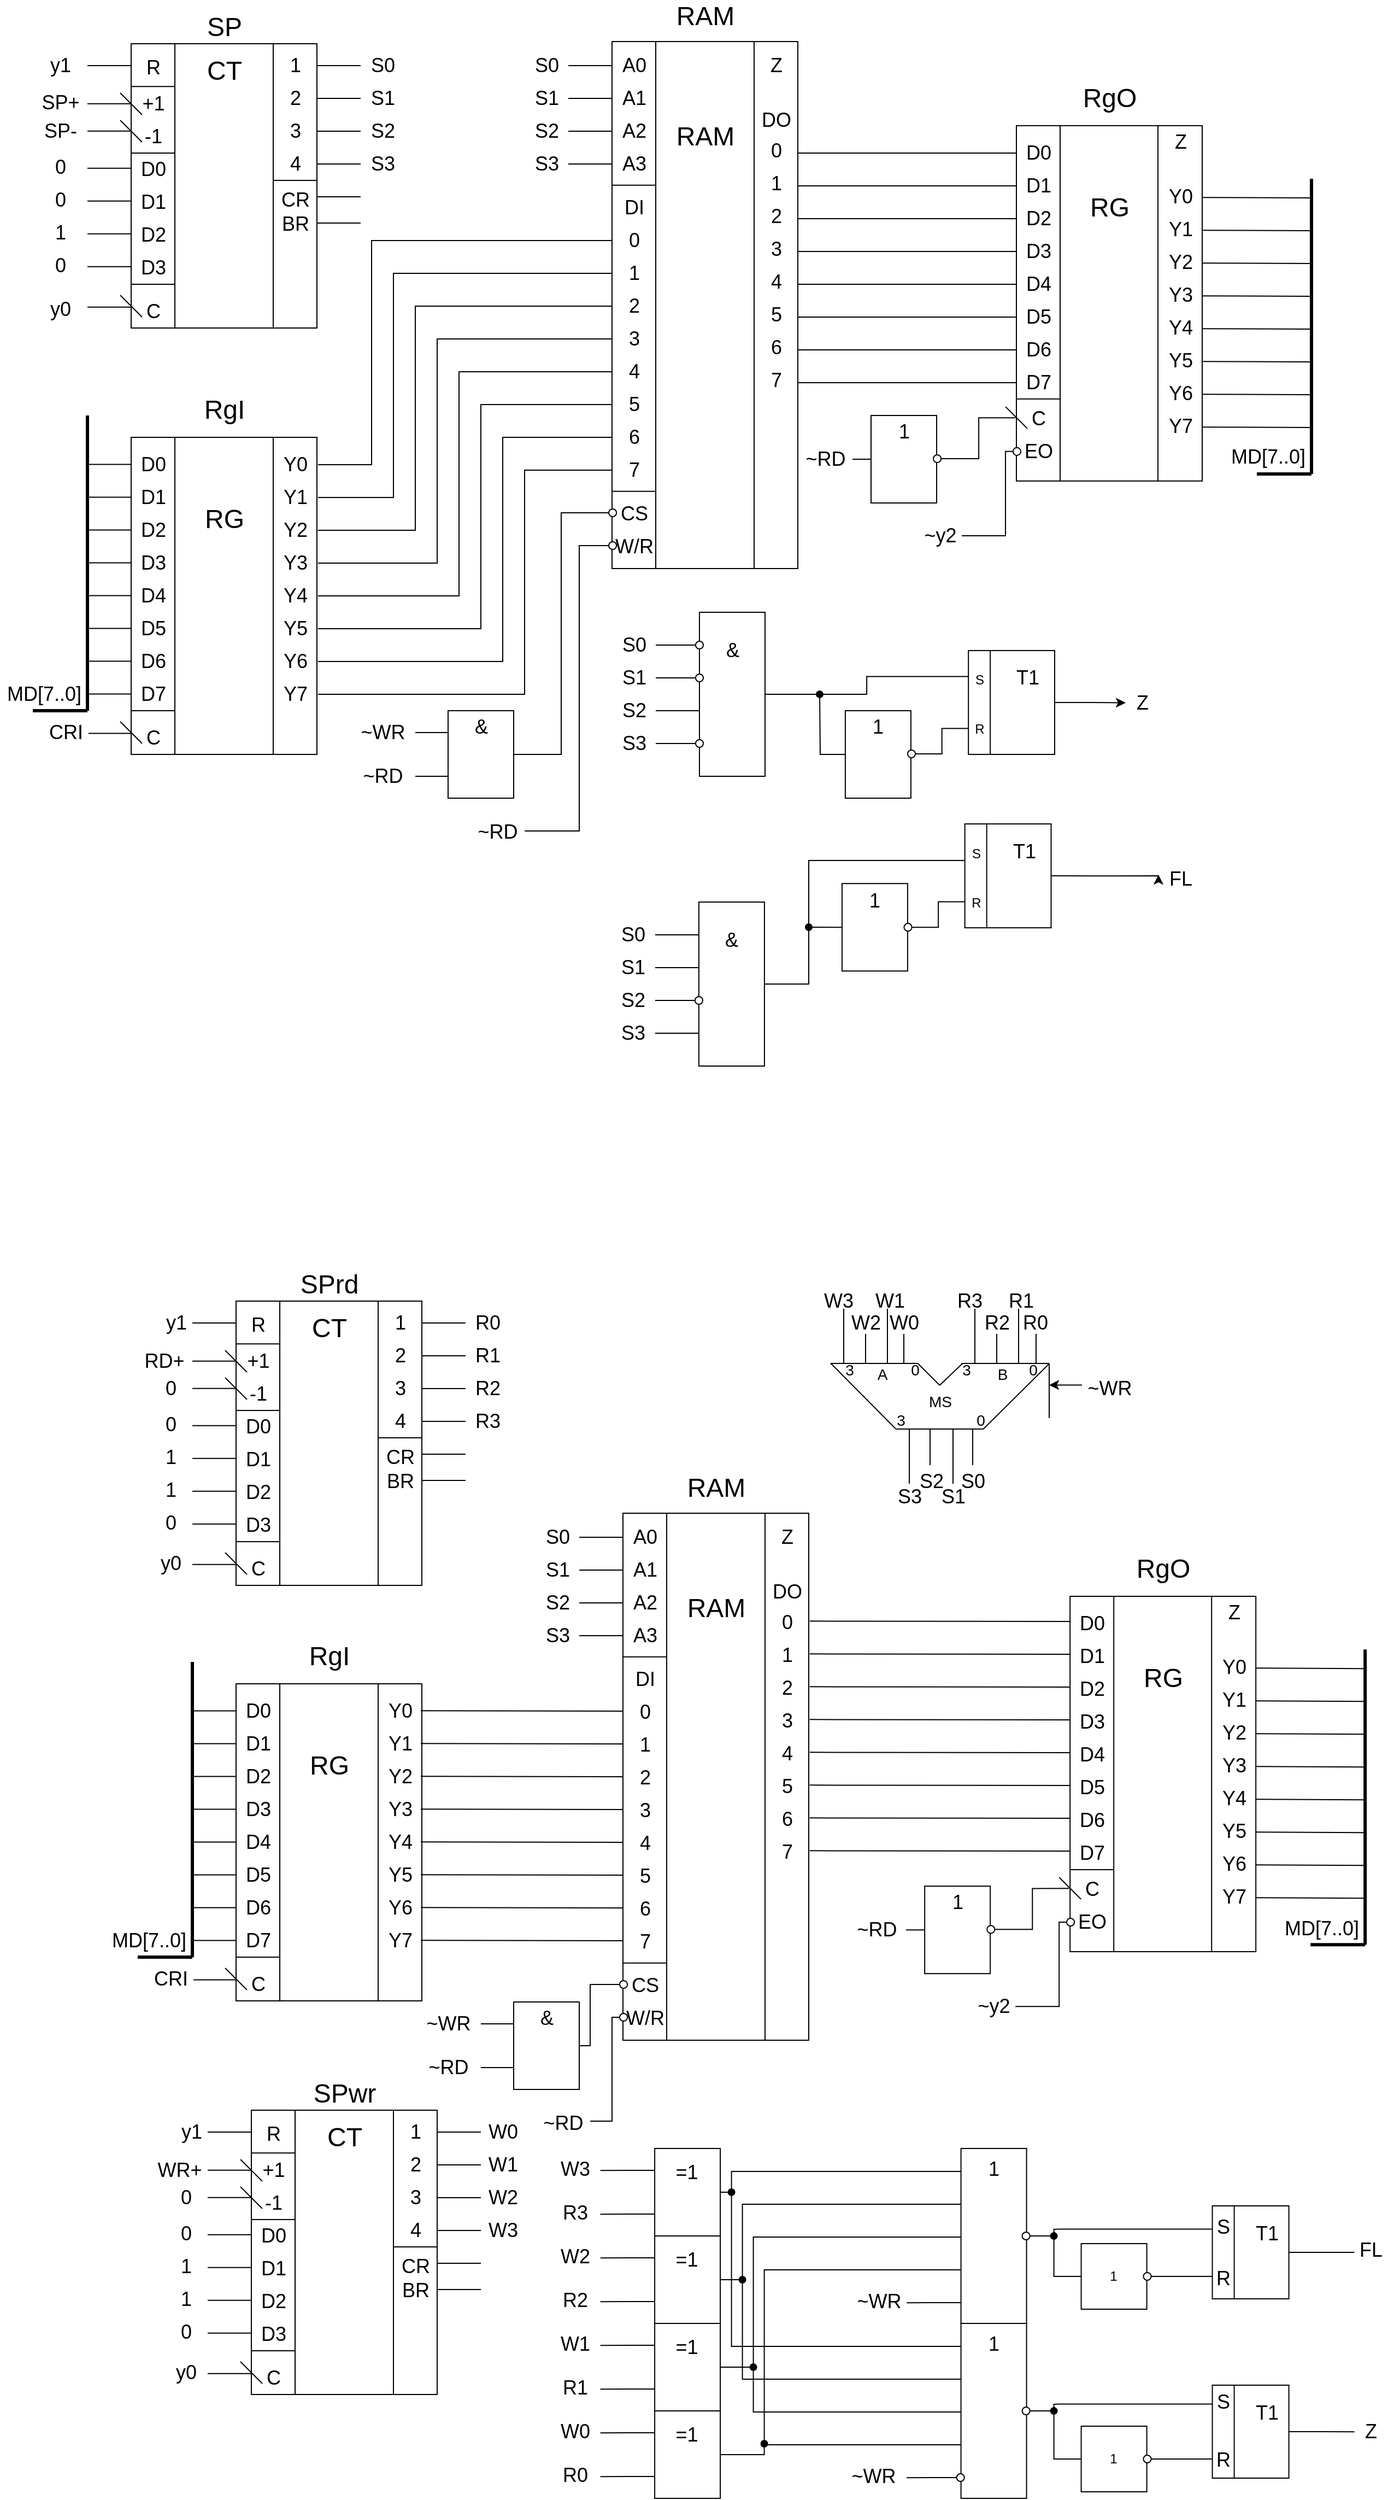 <mxfile version="18.0.0" type="device"><diagram id="MKE8s1rLxDN8pc1m7i1j" name="Страница 1"><mxGraphModel dx="1574" dy="1224" grid="1" gridSize="10" guides="1" tooltips="1" connect="1" arrows="1" fold="1" page="1" pageScale="1" pageWidth="1654" pageHeight="1169" math="0" shadow="0"><root><mxCell id="0"/><mxCell id="1" parent="0"/><mxCell id="2VDIB5_WIJMqbyR5NmY7-1" value="" style="rounded=0;whiteSpace=wrap;html=1;" parent="1" vertex="1"><mxGeometry x="120" y="80" width="170" height="260" as="geometry"/></mxCell><mxCell id="2VDIB5_WIJMqbyR5NmY7-2" value="" style="endArrow=none;html=1;rounded=0;" parent="1" edge="1"><mxGeometry width="50" height="50" relative="1" as="geometry"><mxPoint x="160" y="340" as="sourcePoint"/><mxPoint x="160" y="80" as="targetPoint"/></mxGeometry></mxCell><mxCell id="2VDIB5_WIJMqbyR5NmY7-4" value="&lt;font style=&quot;font-size: 24px;&quot;&gt;CT&lt;/font&gt;" style="text;html=1;align=center;verticalAlign=middle;resizable=0;points=[];autosize=1;strokeColor=none;fillColor=none;" parent="1" vertex="1"><mxGeometry x="180" y="95" width="50" height="20" as="geometry"/></mxCell><mxCell id="2VDIB5_WIJMqbyR5NmY7-5" value="SP" style="text;html=1;align=center;verticalAlign=middle;resizable=0;points=[];autosize=1;strokeColor=none;fillColor=none;fontSize=24;" parent="1" vertex="1"><mxGeometry x="180" y="50" width="50" height="30" as="geometry"/></mxCell><mxCell id="2VDIB5_WIJMqbyR5NmY7-6" value="&lt;font style=&quot;font-size: 18px;&quot;&gt;R&lt;/font&gt;" style="text;html=1;align=center;verticalAlign=middle;resizable=0;points=[];autosize=1;strokeColor=none;fillColor=none;fontSize=24;" parent="1" vertex="1"><mxGeometry x="125" y="80" width="30" height="40" as="geometry"/></mxCell><mxCell id="2VDIB5_WIJMqbyR5NmY7-9" value="+1" style="text;html=1;align=center;verticalAlign=middle;resizable=0;points=[];autosize=1;strokeColor=none;fillColor=none;fontSize=18;" parent="1" vertex="1"><mxGeometry x="120" y="120" width="40" height="30" as="geometry"/></mxCell><mxCell id="2VDIB5_WIJMqbyR5NmY7-10" value="" style="endArrow=none;html=1;rounded=0;fontSize=18;" parent="1" edge="1"><mxGeometry width="50" height="50" relative="1" as="geometry"><mxPoint x="120" y="119.17" as="sourcePoint"/><mxPoint x="160" y="119.17" as="targetPoint"/></mxGeometry></mxCell><mxCell id="2VDIB5_WIJMqbyR5NmY7-11" value="-1" style="text;html=1;align=center;verticalAlign=middle;resizable=0;points=[];autosize=1;strokeColor=none;fillColor=none;fontSize=18;" parent="1" vertex="1"><mxGeometry x="125" y="150" width="30" height="30" as="geometry"/></mxCell><mxCell id="2VDIB5_WIJMqbyR5NmY7-12" value="" style="endArrow=none;html=1;rounded=0;fontSize=18;" parent="1" edge="1"><mxGeometry width="50" height="50" relative="1" as="geometry"><mxPoint x="110" y="125" as="sourcePoint"/><mxPoint x="130" y="145" as="targetPoint"/></mxGeometry></mxCell><mxCell id="2VDIB5_WIJMqbyR5NmY7-13" value="" style="endArrow=none;html=1;rounded=0;fontSize=18;" parent="1" edge="1"><mxGeometry width="50" height="50" relative="1" as="geometry"><mxPoint x="110" y="150" as="sourcePoint"/><mxPoint x="130" y="170" as="targetPoint"/></mxGeometry></mxCell><mxCell id="2VDIB5_WIJMqbyR5NmY7-14" value="" style="endArrow=none;html=1;rounded=0;fontSize=18;" parent="1" edge="1"><mxGeometry width="50" height="50" relative="1" as="geometry"><mxPoint x="120" y="180" as="sourcePoint"/><mxPoint x="160" y="180" as="targetPoint"/></mxGeometry></mxCell><mxCell id="2VDIB5_WIJMqbyR5NmY7-15" value="D0" style="text;html=1;align=center;verticalAlign=middle;resizable=0;points=[];autosize=1;strokeColor=none;fillColor=none;fontSize=18;" parent="1" vertex="1"><mxGeometry x="120" y="180" width="40" height="30" as="geometry"/></mxCell><mxCell id="2VDIB5_WIJMqbyR5NmY7-16" value="D1" style="text;html=1;align=center;verticalAlign=middle;resizable=0;points=[];autosize=1;strokeColor=none;fillColor=none;fontSize=18;" parent="1" vertex="1"><mxGeometry x="120" y="210" width="40" height="30" as="geometry"/></mxCell><mxCell id="2VDIB5_WIJMqbyR5NmY7-17" value="D2" style="text;html=1;align=center;verticalAlign=middle;resizable=0;points=[];autosize=1;strokeColor=none;fillColor=none;fontSize=18;" parent="1" vertex="1"><mxGeometry x="120" y="240" width="40" height="30" as="geometry"/></mxCell><mxCell id="2VDIB5_WIJMqbyR5NmY7-18" value="D3" style="text;html=1;align=center;verticalAlign=middle;resizable=0;points=[];autosize=1;strokeColor=none;fillColor=none;fontSize=18;" parent="1" vertex="1"><mxGeometry x="120" y="270" width="40" height="30" as="geometry"/></mxCell><mxCell id="2VDIB5_WIJMqbyR5NmY7-19" value="" style="endArrow=none;html=1;rounded=0;fontSize=18;" parent="1" edge="1"><mxGeometry width="50" height="50" relative="1" as="geometry"><mxPoint x="120" y="300" as="sourcePoint"/><mxPoint x="160" y="300" as="targetPoint"/></mxGeometry></mxCell><mxCell id="2VDIB5_WIJMqbyR5NmY7-20" value="" style="endArrow=none;html=1;rounded=0;" parent="1" edge="1"><mxGeometry width="50" height="50" relative="1" as="geometry"><mxPoint x="250" y="340" as="sourcePoint"/><mxPoint x="250" y="80.0" as="targetPoint"/></mxGeometry></mxCell><mxCell id="2VDIB5_WIJMqbyR5NmY7-21" value="С" style="text;html=1;align=center;verticalAlign=middle;resizable=0;points=[];autosize=1;strokeColor=none;fillColor=none;fontSize=18;" parent="1" vertex="1"><mxGeometry x="125" y="310" width="30" height="30" as="geometry"/></mxCell><mxCell id="2VDIB5_WIJMqbyR5NmY7-22" value="" style="endArrow=none;html=1;rounded=0;fontSize=18;" parent="1" edge="1"><mxGeometry width="50" height="50" relative="1" as="geometry"><mxPoint x="110" y="310" as="sourcePoint"/><mxPoint x="130" y="330" as="targetPoint"/></mxGeometry></mxCell><mxCell id="2VDIB5_WIJMqbyR5NmY7-24" value="1" style="text;html=1;align=center;verticalAlign=middle;resizable=0;points=[];autosize=1;strokeColor=none;fillColor=none;fontSize=18;" parent="1" vertex="1"><mxGeometry x="255" y="85" width="30" height="30" as="geometry"/></mxCell><mxCell id="2VDIB5_WIJMqbyR5NmY7-27" value="2" style="text;html=1;align=center;verticalAlign=middle;resizable=0;points=[];autosize=1;strokeColor=none;fillColor=none;fontSize=18;" parent="1" vertex="1"><mxGeometry x="255" y="115" width="30" height="30" as="geometry"/></mxCell><mxCell id="2VDIB5_WIJMqbyR5NmY7-28" value="3" style="text;html=1;align=center;verticalAlign=middle;resizable=0;points=[];autosize=1;strokeColor=none;fillColor=none;fontSize=18;" parent="1" vertex="1"><mxGeometry x="255" y="145" width="30" height="30" as="geometry"/></mxCell><mxCell id="2VDIB5_WIJMqbyR5NmY7-29" value="4" style="text;html=1;align=center;verticalAlign=middle;resizable=0;points=[];autosize=1;strokeColor=none;fillColor=none;fontSize=18;" parent="1" vertex="1"><mxGeometry x="255" y="175" width="30" height="30" as="geometry"/></mxCell><mxCell id="2VDIB5_WIJMqbyR5NmY7-30" value="" style="endArrow=none;html=1;rounded=0;fontSize=18;" parent="1" edge="1"><mxGeometry width="50" height="50" relative="1" as="geometry"><mxPoint x="250" y="205" as="sourcePoint"/><mxPoint x="290" y="205" as="targetPoint"/></mxGeometry></mxCell><mxCell id="2VDIB5_WIJMqbyR5NmY7-31" value="CR" style="text;html=1;align=center;verticalAlign=middle;resizable=0;points=[];autosize=1;strokeColor=none;fillColor=none;fontSize=18;" parent="1" vertex="1"><mxGeometry x="250" y="208" width="40" height="30" as="geometry"/></mxCell><mxCell id="2VDIB5_WIJMqbyR5NmY7-32" value="BR" style="text;html=1;align=center;verticalAlign=middle;resizable=0;points=[];autosize=1;strokeColor=none;fillColor=none;fontSize=18;" parent="1" vertex="1"><mxGeometry x="250" y="230" width="40" height="30" as="geometry"/></mxCell><mxCell id="2VDIB5_WIJMqbyR5NmY7-33" value="" style="endArrow=none;html=1;rounded=0;fontSize=18;" parent="1" edge="1"><mxGeometry width="50" height="50" relative="1" as="geometry"><mxPoint x="80" y="100" as="sourcePoint"/><mxPoint x="120" y="100" as="targetPoint"/></mxGeometry></mxCell><mxCell id="2VDIB5_WIJMqbyR5NmY7-34" value="" style="endArrow=none;html=1;rounded=0;fontSize=18;" parent="1" edge="1"><mxGeometry width="50" height="50" relative="1" as="geometry"><mxPoint x="80" y="134.9" as="sourcePoint"/><mxPoint x="120" y="134.9" as="targetPoint"/></mxGeometry></mxCell><mxCell id="2VDIB5_WIJMqbyR5NmY7-35" value="" style="endArrow=none;html=1;rounded=0;fontSize=18;" parent="1" edge="1"><mxGeometry width="50" height="50" relative="1" as="geometry"><mxPoint x="80" y="159.89" as="sourcePoint"/><mxPoint x="120" y="159.89" as="targetPoint"/></mxGeometry></mxCell><mxCell id="2VDIB5_WIJMqbyR5NmY7-36" value="" style="endArrow=none;html=1;rounded=0;fontSize=18;" parent="1" edge="1"><mxGeometry width="50" height="50" relative="1" as="geometry"><mxPoint x="80" y="193.89" as="sourcePoint"/><mxPoint x="120" y="193.89" as="targetPoint"/></mxGeometry></mxCell><mxCell id="2VDIB5_WIJMqbyR5NmY7-37" value="" style="endArrow=none;html=1;rounded=0;fontSize=18;" parent="1" edge="1"><mxGeometry width="50" height="50" relative="1" as="geometry"><mxPoint x="80" y="223.89" as="sourcePoint"/><mxPoint x="120" y="223.89" as="targetPoint"/></mxGeometry></mxCell><mxCell id="2VDIB5_WIJMqbyR5NmY7-38" value="" style="endArrow=none;html=1;rounded=0;fontSize=18;" parent="1" edge="1"><mxGeometry width="50" height="50" relative="1" as="geometry"><mxPoint x="80" y="253.89" as="sourcePoint"/><mxPoint x="120" y="253.89" as="targetPoint"/></mxGeometry></mxCell><mxCell id="2VDIB5_WIJMqbyR5NmY7-39" value="" style="endArrow=none;html=1;rounded=0;fontSize=18;" parent="1" edge="1"><mxGeometry width="50" height="50" relative="1" as="geometry"><mxPoint x="80" y="283.89" as="sourcePoint"/><mxPoint x="120" y="283.89" as="targetPoint"/></mxGeometry></mxCell><mxCell id="2VDIB5_WIJMqbyR5NmY7-40" value="" style="endArrow=none;html=1;rounded=0;fontSize=18;" parent="1" edge="1"><mxGeometry width="50" height="50" relative="1" as="geometry"><mxPoint x="80" y="320.89" as="sourcePoint"/><mxPoint x="120" y="320.89" as="targetPoint"/></mxGeometry></mxCell><mxCell id="2VDIB5_WIJMqbyR5NmY7-41" value="y1" style="text;html=1;align=center;verticalAlign=middle;resizable=0;points=[];autosize=1;strokeColor=none;fillColor=none;fontSize=18;" parent="1" vertex="1"><mxGeometry x="40" y="85" width="30" height="30" as="geometry"/></mxCell><mxCell id="2VDIB5_WIJMqbyR5NmY7-42" value="SP+" style="text;html=1;align=center;verticalAlign=middle;resizable=0;points=[];autosize=1;strokeColor=none;fillColor=none;fontSize=18;" parent="1" vertex="1"><mxGeometry x="30" y="119" width="50" height="30" as="geometry"/></mxCell><mxCell id="2VDIB5_WIJMqbyR5NmY7-43" value="SP-" style="text;html=1;align=center;verticalAlign=middle;resizable=0;points=[];autosize=1;strokeColor=none;fillColor=none;fontSize=18;" parent="1" vertex="1"><mxGeometry x="30" y="145" width="50" height="30" as="geometry"/></mxCell><mxCell id="2VDIB5_WIJMqbyR5NmY7-44" value="0" style="text;html=1;align=center;verticalAlign=middle;resizable=0;points=[];autosize=1;strokeColor=none;fillColor=none;fontSize=18;" parent="1" vertex="1"><mxGeometry x="40" y="178" width="30" height="30" as="geometry"/></mxCell><mxCell id="2VDIB5_WIJMqbyR5NmY7-45" value="0" style="text;html=1;align=center;verticalAlign=middle;resizable=0;points=[];autosize=1;strokeColor=none;fillColor=none;fontSize=18;" parent="1" vertex="1"><mxGeometry x="40" y="208" width="30" height="30" as="geometry"/></mxCell><mxCell id="2VDIB5_WIJMqbyR5NmY7-46" value="1" style="text;html=1;align=center;verticalAlign=middle;resizable=0;points=[];autosize=1;strokeColor=none;fillColor=none;fontSize=18;" parent="1" vertex="1"><mxGeometry x="40" y="238" width="30" height="30" as="geometry"/></mxCell><mxCell id="2VDIB5_WIJMqbyR5NmY7-47" value="0" style="text;html=1;align=center;verticalAlign=middle;resizable=0;points=[];autosize=1;strokeColor=none;fillColor=none;fontSize=18;" parent="1" vertex="1"><mxGeometry x="40" y="268" width="30" height="30" as="geometry"/></mxCell><mxCell id="2VDIB5_WIJMqbyR5NmY7-48" value="y0" style="text;html=1;align=center;verticalAlign=middle;resizable=0;points=[];autosize=1;strokeColor=none;fillColor=none;fontSize=18;" parent="1" vertex="1"><mxGeometry x="40" y="308" width="30" height="30" as="geometry"/></mxCell><mxCell id="2VDIB5_WIJMqbyR5NmY7-49" value="" style="endArrow=none;html=1;rounded=0;fontSize=18;" parent="1" edge="1"><mxGeometry width="50" height="50" relative="1" as="geometry"><mxPoint x="290" y="100" as="sourcePoint"/><mxPoint x="330" y="100" as="targetPoint"/></mxGeometry></mxCell><mxCell id="2VDIB5_WIJMqbyR5NmY7-50" value="" style="endArrow=none;html=1;rounded=0;fontSize=18;" parent="1" edge="1"><mxGeometry width="50" height="50" relative="1" as="geometry"><mxPoint x="290" y="130.0" as="sourcePoint"/><mxPoint x="330" y="130.0" as="targetPoint"/></mxGeometry></mxCell><mxCell id="2VDIB5_WIJMqbyR5NmY7-51" value="" style="endArrow=none;html=1;rounded=0;fontSize=18;" parent="1" edge="1"><mxGeometry width="50" height="50" relative="1" as="geometry"><mxPoint x="290" y="160" as="sourcePoint"/><mxPoint x="330" y="160" as="targetPoint"/></mxGeometry></mxCell><mxCell id="2VDIB5_WIJMqbyR5NmY7-52" value="" style="endArrow=none;html=1;rounded=0;fontSize=18;" parent="1" edge="1"><mxGeometry width="50" height="50" relative="1" as="geometry"><mxPoint x="290" y="190" as="sourcePoint"/><mxPoint x="330" y="190" as="targetPoint"/></mxGeometry></mxCell><mxCell id="2VDIB5_WIJMqbyR5NmY7-53" value="" style="endArrow=none;html=1;rounded=0;fontSize=18;" parent="1" edge="1"><mxGeometry width="50" height="50" relative="1" as="geometry"><mxPoint x="290" y="220" as="sourcePoint"/><mxPoint x="330" y="220" as="targetPoint"/></mxGeometry></mxCell><mxCell id="2VDIB5_WIJMqbyR5NmY7-54" value="" style="endArrow=none;html=1;rounded=0;fontSize=18;" parent="1" edge="1"><mxGeometry width="50" height="50" relative="1" as="geometry"><mxPoint x="290" y="244" as="sourcePoint"/><mxPoint x="330" y="244" as="targetPoint"/></mxGeometry></mxCell><mxCell id="2VDIB5_WIJMqbyR5NmY7-55" value="S0" style="text;html=1;align=center;verticalAlign=middle;resizable=0;points=[];autosize=1;strokeColor=none;fillColor=none;fontSize=18;" parent="1" vertex="1"><mxGeometry x="330" y="85" width="40" height="30" as="geometry"/></mxCell><mxCell id="2VDIB5_WIJMqbyR5NmY7-56" value="S1" style="text;html=1;align=center;verticalAlign=middle;resizable=0;points=[];autosize=1;strokeColor=none;fillColor=none;fontSize=18;" parent="1" vertex="1"><mxGeometry x="330" y="115" width="40" height="30" as="geometry"/></mxCell><mxCell id="2VDIB5_WIJMqbyR5NmY7-57" value="S2" style="text;html=1;align=center;verticalAlign=middle;resizable=0;points=[];autosize=1;strokeColor=none;fillColor=none;fontSize=18;" parent="1" vertex="1"><mxGeometry x="330" y="145" width="40" height="30" as="geometry"/></mxCell><mxCell id="2VDIB5_WIJMqbyR5NmY7-58" value="S3" style="text;html=1;align=center;verticalAlign=middle;resizable=0;points=[];autosize=1;strokeColor=none;fillColor=none;fontSize=18;" parent="1" vertex="1"><mxGeometry x="330" y="175" width="40" height="30" as="geometry"/></mxCell><mxCell id="2VDIB5_WIJMqbyR5NmY7-59" value="" style="rounded=0;whiteSpace=wrap;html=1;" parent="1" vertex="1"><mxGeometry x="120" y="440" width="170" height="290" as="geometry"/></mxCell><mxCell id="2VDIB5_WIJMqbyR5NmY7-60" value="" style="endArrow=none;html=1;rounded=0;" parent="1" edge="1"><mxGeometry width="50" height="50" relative="1" as="geometry"><mxPoint x="160" y="730" as="sourcePoint"/><mxPoint x="160" y="440" as="targetPoint"/></mxGeometry></mxCell><mxCell id="2VDIB5_WIJMqbyR5NmY7-61" value="" style="endArrow=none;html=1;rounded=0;" parent="1" edge="1"><mxGeometry width="50" height="50" relative="1" as="geometry"><mxPoint x="250" y="730" as="sourcePoint"/><mxPoint x="250" y="440" as="targetPoint"/></mxGeometry></mxCell><mxCell id="2VDIB5_WIJMqbyR5NmY7-62" value="RgI" style="text;html=1;align=center;verticalAlign=middle;resizable=0;points=[];autosize=1;strokeColor=none;fillColor=none;fontSize=24;" parent="1" vertex="1"><mxGeometry x="180" y="400" width="50" height="30" as="geometry"/></mxCell><mxCell id="2VDIB5_WIJMqbyR5NmY7-64" value="RG" style="text;html=1;align=center;verticalAlign=middle;resizable=0;points=[];autosize=1;strokeColor=none;fillColor=none;fontSize=24;" parent="1" vertex="1"><mxGeometry x="180" y="500" width="50" height="30" as="geometry"/></mxCell><mxCell id="2VDIB5_WIJMqbyR5NmY7-65" value="D0" style="text;html=1;align=center;verticalAlign=middle;resizable=0;points=[];autosize=1;strokeColor=none;fillColor=none;fontSize=18;" parent="1" vertex="1"><mxGeometry x="120" y="450" width="40" height="30" as="geometry"/></mxCell><mxCell id="2VDIB5_WIJMqbyR5NmY7-66" value="D1" style="text;html=1;align=center;verticalAlign=middle;resizable=0;points=[];autosize=1;strokeColor=none;fillColor=none;fontSize=18;" parent="1" vertex="1"><mxGeometry x="120" y="480" width="40" height="30" as="geometry"/></mxCell><mxCell id="2VDIB5_WIJMqbyR5NmY7-67" value="D2" style="text;html=1;align=center;verticalAlign=middle;resizable=0;points=[];autosize=1;strokeColor=none;fillColor=none;fontSize=18;" parent="1" vertex="1"><mxGeometry x="120" y="510" width="40" height="30" as="geometry"/></mxCell><mxCell id="2VDIB5_WIJMqbyR5NmY7-68" value="D3" style="text;html=1;align=center;verticalAlign=middle;resizable=0;points=[];autosize=1;strokeColor=none;fillColor=none;fontSize=18;" parent="1" vertex="1"><mxGeometry x="120" y="540" width="40" height="30" as="geometry"/></mxCell><mxCell id="2VDIB5_WIJMqbyR5NmY7-69" value="D4" style="text;html=1;align=center;verticalAlign=middle;resizable=0;points=[];autosize=1;strokeColor=none;fillColor=none;fontSize=18;" parent="1" vertex="1"><mxGeometry x="120" y="570" width="40" height="30" as="geometry"/></mxCell><mxCell id="2VDIB5_WIJMqbyR5NmY7-70" value="D5" style="text;html=1;align=center;verticalAlign=middle;resizable=0;points=[];autosize=1;strokeColor=none;fillColor=none;fontSize=18;" parent="1" vertex="1"><mxGeometry x="120" y="600" width="40" height="30" as="geometry"/></mxCell><mxCell id="2VDIB5_WIJMqbyR5NmY7-71" value="D6" style="text;html=1;align=center;verticalAlign=middle;resizable=0;points=[];autosize=1;strokeColor=none;fillColor=none;fontSize=18;" parent="1" vertex="1"><mxGeometry x="120" y="630" width="40" height="30" as="geometry"/></mxCell><mxCell id="2VDIB5_WIJMqbyR5NmY7-72" value="D7" style="text;html=1;align=center;verticalAlign=middle;resizable=0;points=[];autosize=1;strokeColor=none;fillColor=none;fontSize=18;" parent="1" vertex="1"><mxGeometry x="120" y="660" width="40" height="30" as="geometry"/></mxCell><mxCell id="2VDIB5_WIJMqbyR5NmY7-73" value="" style="endArrow=none;html=1;rounded=0;fontSize=18;" parent="1" edge="1"><mxGeometry width="50" height="50" relative="1" as="geometry"><mxPoint x="120" y="690" as="sourcePoint"/><mxPoint x="160" y="690" as="targetPoint"/></mxGeometry></mxCell><mxCell id="2VDIB5_WIJMqbyR5NmY7-74" value="С" style="text;html=1;align=center;verticalAlign=middle;resizable=0;points=[];autosize=1;strokeColor=none;fillColor=none;fontSize=18;" parent="1" vertex="1"><mxGeometry x="125" y="700" width="30" height="30" as="geometry"/></mxCell><mxCell id="2VDIB5_WIJMqbyR5NmY7-75" value="" style="endArrow=none;html=1;rounded=0;fontSize=18;" parent="1" edge="1"><mxGeometry width="50" height="50" relative="1" as="geometry"><mxPoint x="110" y="700" as="sourcePoint"/><mxPoint x="130" y="720" as="targetPoint"/></mxGeometry></mxCell><mxCell id="2VDIB5_WIJMqbyR5NmY7-76" value="" style="endArrow=none;html=1;rounded=0;fontSize=18;strokeWidth=3;" parent="1" edge="1"><mxGeometry width="50" height="50" relative="1" as="geometry"><mxPoint x="80" y="690" as="sourcePoint"/><mxPoint x="80" y="420" as="targetPoint"/></mxGeometry></mxCell><mxCell id="2VDIB5_WIJMqbyR5NmY7-77" value="" style="endArrow=none;html=1;rounded=0;fontSize=18;strokeWidth=3;" parent="1" edge="1"><mxGeometry width="50" height="50" relative="1" as="geometry"><mxPoint x="30" y="690" as="sourcePoint"/><mxPoint x="80" y="690" as="targetPoint"/></mxGeometry></mxCell><mxCell id="2VDIB5_WIJMqbyR5NmY7-78" value="MD[7..0]" style="text;html=1;align=center;verticalAlign=middle;resizable=0;points=[];autosize=1;strokeColor=none;fillColor=none;fontSize=18;" parent="1" vertex="1"><mxGeometry y="660" width="80" height="30" as="geometry"/></mxCell><mxCell id="2VDIB5_WIJMqbyR5NmY7-79" value="" style="endArrow=none;html=1;rounded=0;fontSize=18;strokeWidth=1;" parent="1" edge="1"><mxGeometry width="50" height="50" relative="1" as="geometry"><mxPoint x="80" y="464.71" as="sourcePoint"/><mxPoint x="120" y="464.71" as="targetPoint"/></mxGeometry></mxCell><mxCell id="2VDIB5_WIJMqbyR5NmY7-80" value="" style="endArrow=none;html=1;rounded=0;fontSize=18;strokeWidth=1;" parent="1" edge="1"><mxGeometry width="50" height="50" relative="1" as="geometry"><mxPoint x="80" y="494.71" as="sourcePoint"/><mxPoint x="120" y="494.71" as="targetPoint"/></mxGeometry></mxCell><mxCell id="2VDIB5_WIJMqbyR5NmY7-81" value="" style="endArrow=none;html=1;rounded=0;fontSize=18;strokeWidth=1;" parent="1" edge="1"><mxGeometry width="50" height="50" relative="1" as="geometry"><mxPoint x="80" y="524.71" as="sourcePoint"/><mxPoint x="120" y="524.71" as="targetPoint"/></mxGeometry></mxCell><mxCell id="2VDIB5_WIJMqbyR5NmY7-82" value="" style="endArrow=none;html=1;rounded=0;fontSize=18;strokeWidth=1;" parent="1" edge="1"><mxGeometry width="50" height="50" relative="1" as="geometry"><mxPoint x="80" y="554.71" as="sourcePoint"/><mxPoint x="120" y="554.71" as="targetPoint"/></mxGeometry></mxCell><mxCell id="2VDIB5_WIJMqbyR5NmY7-83" value="" style="endArrow=none;html=1;rounded=0;fontSize=18;strokeWidth=1;" parent="1" edge="1"><mxGeometry width="50" height="50" relative="1" as="geometry"><mxPoint x="80" y="584.71" as="sourcePoint"/><mxPoint x="120" y="584.71" as="targetPoint"/></mxGeometry></mxCell><mxCell id="2VDIB5_WIJMqbyR5NmY7-84" value="" style="endArrow=none;html=1;rounded=0;fontSize=18;strokeWidth=1;" parent="1" edge="1"><mxGeometry width="50" height="50" relative="1" as="geometry"><mxPoint x="80" y="614.71" as="sourcePoint"/><mxPoint x="120" y="614.71" as="targetPoint"/></mxGeometry></mxCell><mxCell id="2VDIB5_WIJMqbyR5NmY7-85" value="" style="endArrow=none;html=1;rounded=0;fontSize=18;strokeWidth=1;" parent="1" edge="1"><mxGeometry width="50" height="50" relative="1" as="geometry"><mxPoint x="80" y="644.71" as="sourcePoint"/><mxPoint x="120" y="644.71" as="targetPoint"/></mxGeometry></mxCell><mxCell id="2VDIB5_WIJMqbyR5NmY7-86" value="" style="endArrow=none;html=1;rounded=0;fontSize=18;strokeWidth=1;" parent="1" edge="1"><mxGeometry width="50" height="50" relative="1" as="geometry"><mxPoint x="80" y="674.71" as="sourcePoint"/><mxPoint x="120" y="674.71" as="targetPoint"/></mxGeometry></mxCell><mxCell id="2VDIB5_WIJMqbyR5NmY7-87" value="" style="endArrow=none;html=1;rounded=0;fontSize=18;strokeWidth=1;" parent="1" edge="1"><mxGeometry width="50" height="50" relative="1" as="geometry"><mxPoint x="81" y="710.71" as="sourcePoint"/><mxPoint x="121" y="710.71" as="targetPoint"/></mxGeometry></mxCell><mxCell id="2VDIB5_WIJMqbyR5NmY7-88" value="CRI" style="text;html=1;align=center;verticalAlign=middle;resizable=0;points=[];autosize=1;strokeColor=none;fillColor=none;fontSize=18;" parent="1" vertex="1"><mxGeometry x="35" y="695" width="50" height="30" as="geometry"/></mxCell><mxCell id="2VDIB5_WIJMqbyR5NmY7-89" value="Y0" style="text;html=1;align=center;verticalAlign=middle;resizable=0;points=[];autosize=1;strokeColor=none;fillColor=none;fontSize=18;" parent="1" vertex="1"><mxGeometry x="250" y="450" width="40" height="30" as="geometry"/></mxCell><mxCell id="2VDIB5_WIJMqbyR5NmY7-90" value="Y1" style="text;html=1;align=center;verticalAlign=middle;resizable=0;points=[];autosize=1;strokeColor=none;fillColor=none;fontSize=18;" parent="1" vertex="1"><mxGeometry x="250" y="480" width="40" height="30" as="geometry"/></mxCell><mxCell id="2VDIB5_WIJMqbyR5NmY7-91" value="Y2" style="text;html=1;align=center;verticalAlign=middle;resizable=0;points=[];autosize=1;strokeColor=none;fillColor=none;fontSize=18;" parent="1" vertex="1"><mxGeometry x="250" y="510" width="40" height="30" as="geometry"/></mxCell><mxCell id="2VDIB5_WIJMqbyR5NmY7-92" value="Y3" style="text;html=1;align=center;verticalAlign=middle;resizable=0;points=[];autosize=1;strokeColor=none;fillColor=none;fontSize=18;" parent="1" vertex="1"><mxGeometry x="250" y="540" width="40" height="30" as="geometry"/></mxCell><mxCell id="2VDIB5_WIJMqbyR5NmY7-93" value="Y4" style="text;html=1;align=center;verticalAlign=middle;resizable=0;points=[];autosize=1;strokeColor=none;fillColor=none;fontSize=18;" parent="1" vertex="1"><mxGeometry x="250" y="570" width="40" height="30" as="geometry"/></mxCell><mxCell id="2VDIB5_WIJMqbyR5NmY7-94" value="Y5" style="text;html=1;align=center;verticalAlign=middle;resizable=0;points=[];autosize=1;strokeColor=none;fillColor=none;fontSize=18;" parent="1" vertex="1"><mxGeometry x="250" y="600" width="40" height="30" as="geometry"/></mxCell><mxCell id="2VDIB5_WIJMqbyR5NmY7-95" value="Y6" style="text;html=1;align=center;verticalAlign=middle;resizable=0;points=[];autosize=1;strokeColor=none;fillColor=none;fontSize=18;" parent="1" vertex="1"><mxGeometry x="250" y="630" width="40" height="30" as="geometry"/></mxCell><mxCell id="2VDIB5_WIJMqbyR5NmY7-96" value="Y7" style="text;html=1;align=center;verticalAlign=middle;resizable=0;points=[];autosize=1;strokeColor=none;fillColor=none;fontSize=18;" parent="1" vertex="1"><mxGeometry x="250" y="660" width="40" height="30" as="geometry"/></mxCell><mxCell id="2VDIB5_WIJMqbyR5NmY7-98" value="" style="rounded=0;whiteSpace=wrap;html=1;" parent="1" vertex="1"><mxGeometry x="560" y="78" width="170" height="482" as="geometry"/></mxCell><mxCell id="2VDIB5_WIJMqbyR5NmY7-99" value="" style="endArrow=none;html=1;rounded=0;" parent="1" edge="1"><mxGeometry width="50" height="50" relative="1" as="geometry"><mxPoint x="600" y="560" as="sourcePoint"/><mxPoint x="600" y="78" as="targetPoint"/></mxGeometry></mxCell><mxCell id="2VDIB5_WIJMqbyR5NmY7-100" value="" style="endArrow=none;html=1;rounded=0;" parent="1" edge="1"><mxGeometry width="50" height="50" relative="1" as="geometry"><mxPoint x="690" y="560" as="sourcePoint"/><mxPoint x="690" y="78" as="targetPoint"/></mxGeometry></mxCell><mxCell id="2VDIB5_WIJMqbyR5NmY7-101" value="RAM" style="text;html=1;align=center;verticalAlign=middle;resizable=0;points=[];autosize=1;strokeColor=none;fillColor=none;fontSize=24;" parent="1" vertex="1"><mxGeometry x="610" y="40" width="70" height="30" as="geometry"/></mxCell><mxCell id="2VDIB5_WIJMqbyR5NmY7-102" value="RAM" style="text;html=1;align=center;verticalAlign=middle;resizable=0;points=[];autosize=1;strokeColor=none;fillColor=none;fontSize=24;" parent="1" vertex="1"><mxGeometry x="610" y="150" width="70" height="30" as="geometry"/></mxCell><mxCell id="2VDIB5_WIJMqbyR5NmY7-103" value="A0" style="text;html=1;align=center;verticalAlign=middle;resizable=0;points=[];autosize=1;strokeColor=none;fillColor=none;fontSize=18;" parent="1" vertex="1"><mxGeometry x="560" y="85" width="40" height="30" as="geometry"/></mxCell><mxCell id="2VDIB5_WIJMqbyR5NmY7-104" value="A1" style="text;html=1;align=center;verticalAlign=middle;resizable=0;points=[];autosize=1;strokeColor=none;fillColor=none;fontSize=18;" parent="1" vertex="1"><mxGeometry x="560" y="115" width="40" height="30" as="geometry"/></mxCell><mxCell id="2VDIB5_WIJMqbyR5NmY7-105" value="A2" style="text;html=1;align=center;verticalAlign=middle;resizable=0;points=[];autosize=1;strokeColor=none;fillColor=none;fontSize=18;" parent="1" vertex="1"><mxGeometry x="560" y="145" width="40" height="30" as="geometry"/></mxCell><mxCell id="2VDIB5_WIJMqbyR5NmY7-106" value="A3" style="text;html=1;align=center;verticalAlign=middle;resizable=0;points=[];autosize=1;strokeColor=none;fillColor=none;fontSize=18;" parent="1" vertex="1"><mxGeometry x="560" y="175" width="40" height="30" as="geometry"/></mxCell><mxCell id="2VDIB5_WIJMqbyR5NmY7-108" value="" style="endArrow=none;html=1;rounded=0;fontSize=18;" parent="1" edge="1"><mxGeometry width="50" height="50" relative="1" as="geometry"><mxPoint x="560" y="209.43" as="sourcePoint"/><mxPoint x="600" y="209.43" as="targetPoint"/></mxGeometry></mxCell><mxCell id="2VDIB5_WIJMqbyR5NmY7-109" value="DI" style="text;html=1;align=center;verticalAlign=middle;resizable=0;points=[];autosize=1;strokeColor=none;fillColor=none;fontSize=18;" parent="1" vertex="1"><mxGeometry x="565" y="215" width="30" height="30" as="geometry"/></mxCell><mxCell id="2VDIB5_WIJMqbyR5NmY7-110" value="0" style="text;html=1;align=center;verticalAlign=middle;resizable=0;points=[];autosize=1;strokeColor=none;fillColor=none;fontSize=18;" parent="1" vertex="1"><mxGeometry x="565" y="245" width="30" height="30" as="geometry"/></mxCell><mxCell id="2VDIB5_WIJMqbyR5NmY7-111" value="1" style="text;html=1;align=center;verticalAlign=middle;resizable=0;points=[];autosize=1;strokeColor=none;fillColor=none;fontSize=18;" parent="1" vertex="1"><mxGeometry x="565" y="275" width="30" height="30" as="geometry"/></mxCell><mxCell id="2VDIB5_WIJMqbyR5NmY7-112" value="2" style="text;html=1;align=center;verticalAlign=middle;resizable=0;points=[];autosize=1;strokeColor=none;fillColor=none;fontSize=18;" parent="1" vertex="1"><mxGeometry x="565" y="305" width="30" height="30" as="geometry"/></mxCell><mxCell id="2VDIB5_WIJMqbyR5NmY7-113" value="3" style="text;html=1;align=center;verticalAlign=middle;resizable=0;points=[];autosize=1;strokeColor=none;fillColor=none;fontSize=18;" parent="1" vertex="1"><mxGeometry x="565" y="335" width="30" height="30" as="geometry"/></mxCell><mxCell id="2VDIB5_WIJMqbyR5NmY7-114" value="4" style="text;html=1;align=center;verticalAlign=middle;resizable=0;points=[];autosize=1;strokeColor=none;fillColor=none;fontSize=18;" parent="1" vertex="1"><mxGeometry x="565" y="365" width="30" height="30" as="geometry"/></mxCell><mxCell id="2VDIB5_WIJMqbyR5NmY7-115" value="5" style="text;html=1;align=center;verticalAlign=middle;resizable=0;points=[];autosize=1;strokeColor=none;fillColor=none;fontSize=18;" parent="1" vertex="1"><mxGeometry x="565" y="395" width="30" height="30" as="geometry"/></mxCell><mxCell id="2VDIB5_WIJMqbyR5NmY7-116" value="6" style="text;html=1;align=center;verticalAlign=middle;resizable=0;points=[];autosize=1;strokeColor=none;fillColor=none;fontSize=18;" parent="1" vertex="1"><mxGeometry x="565" y="425" width="30" height="30" as="geometry"/></mxCell><mxCell id="2VDIB5_WIJMqbyR5NmY7-117" value="7" style="text;html=1;align=center;verticalAlign=middle;resizable=0;points=[];autosize=1;strokeColor=none;fillColor=none;fontSize=18;" parent="1" vertex="1"><mxGeometry x="565" y="455" width="30" height="30" as="geometry"/></mxCell><mxCell id="2VDIB5_WIJMqbyR5NmY7-118" value="" style="endArrow=none;html=1;rounded=0;fontSize=18;" parent="1" edge="1"><mxGeometry width="50" height="50" relative="1" as="geometry"><mxPoint x="560" y="489.43" as="sourcePoint"/><mxPoint x="600" y="489.43" as="targetPoint"/></mxGeometry></mxCell><mxCell id="2VDIB5_WIJMqbyR5NmY7-119" value="CS" style="text;html=1;align=center;verticalAlign=middle;resizable=0;points=[];autosize=1;strokeColor=none;fillColor=none;fontSize=18;" parent="1" vertex="1"><mxGeometry x="560" y="495" width="40" height="30" as="geometry"/></mxCell><mxCell id="2VDIB5_WIJMqbyR5NmY7-120" value="W/R" style="text;html=1;align=center;verticalAlign=middle;resizable=0;points=[];autosize=1;strokeColor=none;fillColor=none;fontSize=18;" parent="1" vertex="1"><mxGeometry x="555" y="525" width="50" height="30" as="geometry"/></mxCell><mxCell id="2VDIB5_WIJMqbyR5NmY7-121" value="" style="ellipse;whiteSpace=wrap;html=1;aspect=fixed;fontSize=18;" parent="1" vertex="1"><mxGeometry x="557" y="505.48" width="7.087" height="7.07" as="geometry"/></mxCell><mxCell id="2VDIB5_WIJMqbyR5NmY7-159" style="edgeStyle=orthogonalEdgeStyle;rounded=0;orthogonalLoop=1;jettySize=auto;html=1;exitX=0;exitY=0.5;exitDx=0;exitDy=0;fontSize=18;endArrow=none;endFill=0;strokeWidth=1;" parent="1" source="2VDIB5_WIJMqbyR5NmY7-122" edge="1"><mxGeometry relative="1" as="geometry"><mxPoint x="480" y="800" as="targetPoint"/><Array as="points"><mxPoint x="530" y="539"/><mxPoint x="530" y="800"/><mxPoint x="490" y="800"/></Array></mxGeometry></mxCell><mxCell id="2VDIB5_WIJMqbyR5NmY7-122" value="" style="ellipse;whiteSpace=wrap;html=1;aspect=fixed;fontSize=18;" parent="1" vertex="1"><mxGeometry x="557" y="535.48" width="7.087" height="7.07" as="geometry"/></mxCell><mxCell id="2VDIB5_WIJMqbyR5NmY7-123" value="Z" style="text;html=1;align=center;verticalAlign=middle;resizable=0;points=[];autosize=1;strokeColor=none;fillColor=none;fontSize=18;" parent="1" vertex="1"><mxGeometry x="695" y="85" width="30" height="30" as="geometry"/></mxCell><mxCell id="2VDIB5_WIJMqbyR5NmY7-124" value="DO" style="text;html=1;align=center;verticalAlign=middle;resizable=0;points=[];autosize=1;strokeColor=none;fillColor=none;fontSize=18;" parent="1" vertex="1"><mxGeometry x="690" y="135" width="40" height="30" as="geometry"/></mxCell><mxCell id="2VDIB5_WIJMqbyR5NmY7-126" value="0" style="text;html=1;align=center;verticalAlign=middle;resizable=0;points=[];autosize=1;strokeColor=none;fillColor=none;fontSize=18;" parent="1" vertex="1"><mxGeometry x="695" y="162.58" width="30" height="30" as="geometry"/></mxCell><mxCell id="2VDIB5_WIJMqbyR5NmY7-127" value="1" style="text;html=1;align=center;verticalAlign=middle;resizable=0;points=[];autosize=1;strokeColor=none;fillColor=none;fontSize=18;" parent="1" vertex="1"><mxGeometry x="695" y="192.58" width="30" height="30" as="geometry"/></mxCell><mxCell id="2VDIB5_WIJMqbyR5NmY7-128" value="2" style="text;html=1;align=center;verticalAlign=middle;resizable=0;points=[];autosize=1;strokeColor=none;fillColor=none;fontSize=18;" parent="1" vertex="1"><mxGeometry x="695" y="222.58" width="30" height="30" as="geometry"/></mxCell><mxCell id="2VDIB5_WIJMqbyR5NmY7-129" value="3" style="text;html=1;align=center;verticalAlign=middle;resizable=0;points=[];autosize=1;strokeColor=none;fillColor=none;fontSize=18;" parent="1" vertex="1"><mxGeometry x="695" y="252.58" width="30" height="30" as="geometry"/></mxCell><mxCell id="2VDIB5_WIJMqbyR5NmY7-130" value="4" style="text;html=1;align=center;verticalAlign=middle;resizable=0;points=[];autosize=1;strokeColor=none;fillColor=none;fontSize=18;" parent="1" vertex="1"><mxGeometry x="695" y="282.58" width="30" height="30" as="geometry"/></mxCell><mxCell id="2VDIB5_WIJMqbyR5NmY7-131" value="5" style="text;html=1;align=center;verticalAlign=middle;resizable=0;points=[];autosize=1;strokeColor=none;fillColor=none;fontSize=18;" parent="1" vertex="1"><mxGeometry x="695" y="312.58" width="30" height="30" as="geometry"/></mxCell><mxCell id="2VDIB5_WIJMqbyR5NmY7-132" value="6" style="text;html=1;align=center;verticalAlign=middle;resizable=0;points=[];autosize=1;strokeColor=none;fillColor=none;fontSize=18;" parent="1" vertex="1"><mxGeometry x="695" y="342.58" width="30" height="30" as="geometry"/></mxCell><mxCell id="2VDIB5_WIJMqbyR5NmY7-133" value="7" style="text;html=1;align=center;verticalAlign=middle;resizable=0;points=[];autosize=1;strokeColor=none;fillColor=none;fontSize=18;" parent="1" vertex="1"><mxGeometry x="695" y="372.58" width="30" height="30" as="geometry"/></mxCell><mxCell id="2VDIB5_WIJMqbyR5NmY7-135" value="" style="endArrow=none;html=1;rounded=0;fontSize=18;" parent="1" edge="1"><mxGeometry width="50" height="50" relative="1" as="geometry"><mxPoint x="520" y="100" as="sourcePoint"/><mxPoint x="560" y="100" as="targetPoint"/></mxGeometry></mxCell><mxCell id="2VDIB5_WIJMqbyR5NmY7-136" value="" style="endArrow=none;html=1;rounded=0;fontSize=18;" parent="1" edge="1"><mxGeometry width="50" height="50" relative="1" as="geometry"><mxPoint x="520" y="130" as="sourcePoint"/><mxPoint x="560" y="130" as="targetPoint"/></mxGeometry></mxCell><mxCell id="2VDIB5_WIJMqbyR5NmY7-137" value="" style="endArrow=none;html=1;rounded=0;fontSize=18;" parent="1" edge="1"><mxGeometry width="50" height="50" relative="1" as="geometry"><mxPoint x="520" y="160" as="sourcePoint"/><mxPoint x="560" y="160" as="targetPoint"/></mxGeometry></mxCell><mxCell id="2VDIB5_WIJMqbyR5NmY7-138" value="" style="endArrow=none;html=1;rounded=0;fontSize=18;" parent="1" edge="1"><mxGeometry width="50" height="50" relative="1" as="geometry"><mxPoint x="520" y="190" as="sourcePoint"/><mxPoint x="560" y="190" as="targetPoint"/></mxGeometry></mxCell><mxCell id="2VDIB5_WIJMqbyR5NmY7-139" value="S0" style="text;html=1;align=center;verticalAlign=middle;resizable=0;points=[];autosize=1;strokeColor=none;fillColor=none;fontSize=18;" parent="1" vertex="1"><mxGeometry x="480" y="85" width="40" height="30" as="geometry"/></mxCell><mxCell id="2VDIB5_WIJMqbyR5NmY7-140" value="S1" style="text;html=1;align=center;verticalAlign=middle;resizable=0;points=[];autosize=1;strokeColor=none;fillColor=none;fontSize=18;" parent="1" vertex="1"><mxGeometry x="480" y="115" width="40" height="30" as="geometry"/></mxCell><mxCell id="2VDIB5_WIJMqbyR5NmY7-141" value="S2" style="text;html=1;align=center;verticalAlign=middle;resizable=0;points=[];autosize=1;strokeColor=none;fillColor=none;fontSize=18;" parent="1" vertex="1"><mxGeometry x="480" y="145" width="40" height="30" as="geometry"/></mxCell><mxCell id="2VDIB5_WIJMqbyR5NmY7-142" value="S3" style="text;html=1;align=center;verticalAlign=middle;resizable=0;points=[];autosize=1;strokeColor=none;fillColor=none;fontSize=18;" parent="1" vertex="1"><mxGeometry x="480" y="175" width="40" height="30" as="geometry"/></mxCell><mxCell id="2VDIB5_WIJMqbyR5NmY7-143" value="" style="endArrow=none;html=1;rounded=0;fontSize=18;strokeWidth=1;edgeStyle=orthogonalEdgeStyle;" parent="1" edge="1"><mxGeometry width="50" height="50" relative="1" as="geometry"><mxPoint x="291" y="465" as="sourcePoint"/><mxPoint x="560" y="260" as="targetPoint"/><Array as="points"><mxPoint x="340" y="465"/><mxPoint x="340" y="260"/></Array></mxGeometry></mxCell><mxCell id="2VDIB5_WIJMqbyR5NmY7-144" value="" style="endArrow=none;html=1;rounded=0;fontSize=18;strokeWidth=1;edgeStyle=orthogonalEdgeStyle;" parent="1" edge="1"><mxGeometry width="50" height="50" relative="1" as="geometry"><mxPoint x="291" y="495" as="sourcePoint"/><mxPoint x="560" y="290.0" as="targetPoint"/><Array as="points"><mxPoint x="360" y="495"/><mxPoint x="360" y="290"/></Array></mxGeometry></mxCell><mxCell id="2VDIB5_WIJMqbyR5NmY7-145" value="" style="endArrow=none;html=1;rounded=0;fontSize=18;strokeWidth=1;edgeStyle=orthogonalEdgeStyle;" parent="1" edge="1"><mxGeometry width="50" height="50" relative="1" as="geometry"><mxPoint x="291" y="525" as="sourcePoint"/><mxPoint x="560" y="320.0" as="targetPoint"/><Array as="points"><mxPoint x="380" y="525"/><mxPoint x="380" y="320"/></Array></mxGeometry></mxCell><mxCell id="2VDIB5_WIJMqbyR5NmY7-146" value="" style="endArrow=none;html=1;rounded=0;fontSize=18;strokeWidth=1;edgeStyle=orthogonalEdgeStyle;" parent="1" edge="1"><mxGeometry width="50" height="50" relative="1" as="geometry"><mxPoint x="291" y="555" as="sourcePoint"/><mxPoint x="560" y="350.0" as="targetPoint"/><Array as="points"><mxPoint x="400" y="555"/><mxPoint x="400" y="350"/></Array></mxGeometry></mxCell><mxCell id="2VDIB5_WIJMqbyR5NmY7-147" value="" style="endArrow=none;html=1;rounded=0;fontSize=18;strokeWidth=1;edgeStyle=orthogonalEdgeStyle;" parent="1" edge="1"><mxGeometry width="50" height="50" relative="1" as="geometry"><mxPoint x="291" y="585" as="sourcePoint"/><mxPoint x="560" y="380.0" as="targetPoint"/><Array as="points"><mxPoint x="420" y="585"/><mxPoint x="420" y="380"/></Array></mxGeometry></mxCell><mxCell id="2VDIB5_WIJMqbyR5NmY7-148" value="" style="endArrow=none;html=1;rounded=0;fontSize=18;strokeWidth=1;edgeStyle=orthogonalEdgeStyle;" parent="1" edge="1"><mxGeometry width="50" height="50" relative="1" as="geometry"><mxPoint x="291" y="615" as="sourcePoint"/><mxPoint x="560" y="410.0" as="targetPoint"/><Array as="points"><mxPoint x="440" y="615"/><mxPoint x="440" y="410"/></Array></mxGeometry></mxCell><mxCell id="2VDIB5_WIJMqbyR5NmY7-149" value="" style="endArrow=none;html=1;rounded=0;fontSize=18;strokeWidth=1;edgeStyle=orthogonalEdgeStyle;" parent="1" edge="1"><mxGeometry width="50" height="50" relative="1" as="geometry"><mxPoint x="291" y="645" as="sourcePoint"/><mxPoint x="560" y="440.0" as="targetPoint"/><Array as="points"><mxPoint x="460" y="645"/><mxPoint x="460" y="440"/></Array></mxGeometry></mxCell><mxCell id="2VDIB5_WIJMqbyR5NmY7-151" value="" style="endArrow=none;html=1;rounded=0;fontSize=18;strokeWidth=1;edgeStyle=orthogonalEdgeStyle;" parent="1" edge="1"><mxGeometry width="50" height="50" relative="1" as="geometry"><mxPoint x="291" y="675" as="sourcePoint"/><mxPoint x="560" y="470" as="targetPoint"/><Array as="points"><mxPoint x="480" y="675"/><mxPoint x="480" y="470"/></Array></mxGeometry></mxCell><mxCell id="2VDIB5_WIJMqbyR5NmY7-154" style="edgeStyle=orthogonalEdgeStyle;rounded=0;orthogonalLoop=1;jettySize=auto;html=1;exitX=1;exitY=0.5;exitDx=0;exitDy=0;entryX=0;entryY=0.5;entryDx=0;entryDy=0;fontSize=18;strokeWidth=1;endArrow=none;endFill=0;" parent="1" source="2VDIB5_WIJMqbyR5NmY7-152" target="2VDIB5_WIJMqbyR5NmY7-121" edge="1"><mxGeometry relative="1" as="geometry"/></mxCell><mxCell id="2VDIB5_WIJMqbyR5NmY7-155" style="edgeStyle=orthogonalEdgeStyle;rounded=0;orthogonalLoop=1;jettySize=auto;html=1;exitX=0;exitY=0.25;exitDx=0;exitDy=0;fontSize=18;endArrow=none;endFill=0;strokeWidth=1;" parent="1" source="2VDIB5_WIJMqbyR5NmY7-152" edge="1"><mxGeometry relative="1" as="geometry"><mxPoint x="380" y="710.095" as="targetPoint"/></mxGeometry></mxCell><mxCell id="2VDIB5_WIJMqbyR5NmY7-156" style="edgeStyle=orthogonalEdgeStyle;rounded=0;orthogonalLoop=1;jettySize=auto;html=1;exitX=0;exitY=0.75;exitDx=0;exitDy=0;fontSize=18;endArrow=none;endFill=0;strokeWidth=1;" parent="1" source="2VDIB5_WIJMqbyR5NmY7-152" edge="1"><mxGeometry relative="1" as="geometry"><mxPoint x="380" y="750.095" as="targetPoint"/></mxGeometry></mxCell><mxCell id="2VDIB5_WIJMqbyR5NmY7-152" value="" style="rounded=0;whiteSpace=wrap;html=1;" parent="1" vertex="1"><mxGeometry x="410" y="690" width="60" height="80" as="geometry"/></mxCell><mxCell id="2VDIB5_WIJMqbyR5NmY7-153" value="&amp;amp;" style="text;html=1;align=center;verticalAlign=middle;resizable=0;points=[];autosize=1;strokeColor=none;fillColor=none;fontSize=18;" parent="1" vertex="1"><mxGeometry x="425" y="690" width="30" height="30" as="geometry"/></mxCell><mxCell id="2VDIB5_WIJMqbyR5NmY7-157" value="~WR" style="text;html=1;align=center;verticalAlign=middle;resizable=0;points=[];autosize=1;strokeColor=none;fillColor=none;fontSize=18;" parent="1" vertex="1"><mxGeometry x="320" y="695" width="60" height="30" as="geometry"/></mxCell><mxCell id="2VDIB5_WIJMqbyR5NmY7-158" value="~RD" style="text;html=1;align=center;verticalAlign=middle;resizable=0;points=[];autosize=1;strokeColor=none;fillColor=none;fontSize=18;" parent="1" vertex="1"><mxGeometry x="325" y="735" width="50" height="30" as="geometry"/></mxCell><mxCell id="2VDIB5_WIJMqbyR5NmY7-160" value="~RD" style="text;html=1;align=center;verticalAlign=middle;resizable=0;points=[];autosize=1;strokeColor=none;fillColor=none;fontSize=18;" parent="1" vertex="1"><mxGeometry x="430" y="786" width="50" height="30" as="geometry"/></mxCell><mxCell id="2VDIB5_WIJMqbyR5NmY7-161" value="" style="rounded=0;whiteSpace=wrap;html=1;" parent="1" vertex="1"><mxGeometry x="930" y="154.92" width="170" height="325" as="geometry"/></mxCell><mxCell id="2VDIB5_WIJMqbyR5NmY7-162" value="" style="endArrow=none;html=1;rounded=0;" parent="1" edge="1"><mxGeometry width="50" height="50" relative="1" as="geometry"><mxPoint x="970" y="479.92" as="sourcePoint"/><mxPoint x="970" y="154.92" as="targetPoint"/></mxGeometry></mxCell><mxCell id="2VDIB5_WIJMqbyR5NmY7-164" value="RgO" style="text;html=1;align=center;verticalAlign=middle;resizable=0;points=[];autosize=1;strokeColor=none;fillColor=none;fontSize=24;" parent="1" vertex="1"><mxGeometry x="985" y="114.92" width="60" height="30" as="geometry"/></mxCell><mxCell id="2VDIB5_WIJMqbyR5NmY7-165" value="RG" style="text;html=1;align=center;verticalAlign=middle;resizable=0;points=[];autosize=1;strokeColor=none;fillColor=none;fontSize=24;" parent="1" vertex="1"><mxGeometry x="990" y="214.92" width="50" height="30" as="geometry"/></mxCell><mxCell id="2VDIB5_WIJMqbyR5NmY7-166" value="D0" style="text;html=1;align=center;verticalAlign=middle;resizable=0;points=[];autosize=1;strokeColor=none;fillColor=none;fontSize=18;" parent="1" vertex="1"><mxGeometry x="930" y="164.92" width="40" height="30" as="geometry"/></mxCell><mxCell id="2VDIB5_WIJMqbyR5NmY7-167" value="D1" style="text;html=1;align=center;verticalAlign=middle;resizable=0;points=[];autosize=1;strokeColor=none;fillColor=none;fontSize=18;" parent="1" vertex="1"><mxGeometry x="930" y="194.92" width="40" height="30" as="geometry"/></mxCell><mxCell id="2VDIB5_WIJMqbyR5NmY7-168" value="D2" style="text;html=1;align=center;verticalAlign=middle;resizable=0;points=[];autosize=1;strokeColor=none;fillColor=none;fontSize=18;" parent="1" vertex="1"><mxGeometry x="930" y="224.92" width="40" height="30" as="geometry"/></mxCell><mxCell id="2VDIB5_WIJMqbyR5NmY7-169" value="D3" style="text;html=1;align=center;verticalAlign=middle;resizable=0;points=[];autosize=1;strokeColor=none;fillColor=none;fontSize=18;" parent="1" vertex="1"><mxGeometry x="930" y="254.92" width="40" height="30" as="geometry"/></mxCell><mxCell id="2VDIB5_WIJMqbyR5NmY7-170" value="D4" style="text;html=1;align=center;verticalAlign=middle;resizable=0;points=[];autosize=1;strokeColor=none;fillColor=none;fontSize=18;" parent="1" vertex="1"><mxGeometry x="930" y="284.92" width="40" height="30" as="geometry"/></mxCell><mxCell id="2VDIB5_WIJMqbyR5NmY7-171" value="D5" style="text;html=1;align=center;verticalAlign=middle;resizable=0;points=[];autosize=1;strokeColor=none;fillColor=none;fontSize=18;" parent="1" vertex="1"><mxGeometry x="930" y="314.92" width="40" height="30" as="geometry"/></mxCell><mxCell id="2VDIB5_WIJMqbyR5NmY7-172" value="D6" style="text;html=1;align=center;verticalAlign=middle;resizable=0;points=[];autosize=1;strokeColor=none;fillColor=none;fontSize=18;" parent="1" vertex="1"><mxGeometry x="930" y="344.92" width="40" height="30" as="geometry"/></mxCell><mxCell id="2VDIB5_WIJMqbyR5NmY7-173" value="D7" style="text;html=1;align=center;verticalAlign=middle;resizable=0;points=[];autosize=1;strokeColor=none;fillColor=none;fontSize=18;" parent="1" vertex="1"><mxGeometry x="930" y="374.92" width="40" height="30" as="geometry"/></mxCell><mxCell id="2VDIB5_WIJMqbyR5NmY7-174" value="" style="endArrow=none;html=1;rounded=0;fontSize=18;" parent="1" edge="1"><mxGeometry width="50" height="50" relative="1" as="geometry"><mxPoint x="930" y="404.92" as="sourcePoint"/><mxPoint x="970" y="404.92" as="targetPoint"/></mxGeometry></mxCell><mxCell id="2VDIB5_WIJMqbyR5NmY7-175" value="С" style="text;html=1;align=center;verticalAlign=middle;resizable=0;points=[];autosize=1;strokeColor=none;fillColor=none;fontSize=18;" parent="1" vertex="1"><mxGeometry x="935" y="407.92" width="30" height="30" as="geometry"/></mxCell><mxCell id="2VDIB5_WIJMqbyR5NmY7-176" value="" style="endArrow=none;html=1;rounded=0;fontSize=18;" parent="1" edge="1"><mxGeometry width="50" height="50" relative="1" as="geometry"><mxPoint x="920" y="411.92" as="sourcePoint"/><mxPoint x="940" y="431.92" as="targetPoint"/></mxGeometry></mxCell><mxCell id="2VDIB5_WIJMqbyR5NmY7-177" value="Y0" style="text;html=1;align=center;verticalAlign=middle;resizable=0;points=[];autosize=1;strokeColor=none;fillColor=none;fontSize=18;" parent="1" vertex="1"><mxGeometry x="1060" y="204.92" width="40" height="30" as="geometry"/></mxCell><mxCell id="2VDIB5_WIJMqbyR5NmY7-178" value="Y1" style="text;html=1;align=center;verticalAlign=middle;resizable=0;points=[];autosize=1;strokeColor=none;fillColor=none;fontSize=18;" parent="1" vertex="1"><mxGeometry x="1060" y="234.92" width="40" height="30" as="geometry"/></mxCell><mxCell id="2VDIB5_WIJMqbyR5NmY7-179" value="Y2" style="text;html=1;align=center;verticalAlign=middle;resizable=0;points=[];autosize=1;strokeColor=none;fillColor=none;fontSize=18;" parent="1" vertex="1"><mxGeometry x="1060" y="264.92" width="40" height="30" as="geometry"/></mxCell><mxCell id="2VDIB5_WIJMqbyR5NmY7-180" value="Y3" style="text;html=1;align=center;verticalAlign=middle;resizable=0;points=[];autosize=1;strokeColor=none;fillColor=none;fontSize=18;" parent="1" vertex="1"><mxGeometry x="1060" y="294.92" width="40" height="30" as="geometry"/></mxCell><mxCell id="2VDIB5_WIJMqbyR5NmY7-181" value="Y4" style="text;html=1;align=center;verticalAlign=middle;resizable=0;points=[];autosize=1;strokeColor=none;fillColor=none;fontSize=18;" parent="1" vertex="1"><mxGeometry x="1060" y="324.92" width="40" height="30" as="geometry"/></mxCell><mxCell id="2VDIB5_WIJMqbyR5NmY7-182" value="Y5" style="text;html=1;align=center;verticalAlign=middle;resizable=0;points=[];autosize=1;strokeColor=none;fillColor=none;fontSize=18;" parent="1" vertex="1"><mxGeometry x="1060" y="354.92" width="40" height="30" as="geometry"/></mxCell><mxCell id="2VDIB5_WIJMqbyR5NmY7-183" value="Y6" style="text;html=1;align=center;verticalAlign=middle;resizable=0;points=[];autosize=1;strokeColor=none;fillColor=none;fontSize=18;" parent="1" vertex="1"><mxGeometry x="1060" y="384.92" width="40" height="30" as="geometry"/></mxCell><mxCell id="2VDIB5_WIJMqbyR5NmY7-184" value="Y7" style="text;html=1;align=center;verticalAlign=middle;resizable=0;points=[];autosize=1;strokeColor=none;fillColor=none;fontSize=18;" parent="1" vertex="1"><mxGeometry x="1060" y="414.92" width="40" height="30" as="geometry"/></mxCell><mxCell id="2VDIB5_WIJMqbyR5NmY7-186" value="EO" style="text;html=1;align=center;verticalAlign=middle;resizable=0;points=[];autosize=1;strokeColor=none;fillColor=none;fontSize=18;" parent="1" vertex="1"><mxGeometry x="930" y="437.92" width="40" height="30" as="geometry"/></mxCell><mxCell id="2VDIB5_WIJMqbyR5NmY7-208" style="edgeStyle=orthogonalEdgeStyle;rounded=0;orthogonalLoop=1;jettySize=auto;html=1;exitX=0;exitY=0.5;exitDx=0;exitDy=0;fontSize=18;endArrow=none;endFill=0;strokeWidth=1;" parent="1" source="2VDIB5_WIJMqbyR5NmY7-187" edge="1"><mxGeometry relative="1" as="geometry"><mxPoint x="880" y="530" as="targetPoint"/><Array as="points"><mxPoint x="920" y="453"/><mxPoint x="920" y="530"/></Array></mxGeometry></mxCell><mxCell id="2VDIB5_WIJMqbyR5NmY7-187" value="" style="ellipse;whiteSpace=wrap;html=1;aspect=fixed;fontSize=18;" parent="1" vertex="1"><mxGeometry x="926.91" y="449.39" width="7.087" height="7.07" as="geometry"/></mxCell><mxCell id="2VDIB5_WIJMqbyR5NmY7-192" value="Z" style="text;html=1;align=center;verticalAlign=middle;resizable=0;points=[];autosize=1;strokeColor=none;fillColor=none;fontSize=18;" parent="1" vertex="1"><mxGeometry x="1065" y="154.92" width="30" height="30" as="geometry"/></mxCell><mxCell id="2VDIB5_WIJMqbyR5NmY7-193" value="" style="endArrow=none;html=1;rounded=0;" parent="1" edge="1"><mxGeometry width="50" height="50" relative="1" as="geometry"><mxPoint x="1059.53" y="480" as="sourcePoint"/><mxPoint x="1059.53" y="155" as="targetPoint"/></mxGeometry></mxCell><mxCell id="2VDIB5_WIJMqbyR5NmY7-201" value="" style="endArrow=none;html=1;rounded=0;fontSize=18;" parent="1" edge="1"><mxGeometry width="50" height="50" relative="1" as="geometry"><mxPoint x="730" y="390" as="sourcePoint"/><mxPoint x="930" y="390" as="targetPoint"/></mxGeometry></mxCell><mxCell id="2VDIB5_WIJMqbyR5NmY7-206" style="edgeStyle=orthogonalEdgeStyle;rounded=0;orthogonalLoop=1;jettySize=auto;html=1;exitX=0;exitY=0.5;exitDx=0;exitDy=0;fontSize=18;endArrow=none;endFill=0;strokeWidth=1;" parent="1" source="2VDIB5_WIJMqbyR5NmY7-202" edge="1"><mxGeometry relative="1" as="geometry"><mxPoint x="780" y="460.2" as="targetPoint"/></mxGeometry></mxCell><mxCell id="2VDIB5_WIJMqbyR5NmY7-202" value="" style="rounded=0;whiteSpace=wrap;html=1;" parent="1" vertex="1"><mxGeometry x="797" y="420" width="60" height="80" as="geometry"/></mxCell><mxCell id="2VDIB5_WIJMqbyR5NmY7-204" style="edgeStyle=orthogonalEdgeStyle;rounded=0;orthogonalLoop=1;jettySize=auto;html=1;exitX=1;exitY=0.5;exitDx=0;exitDy=0;entryX=-0.006;entryY=0.822;entryDx=0;entryDy=0;entryPerimeter=0;fontSize=18;endArrow=none;endFill=0;strokeWidth=1;" parent="1" source="2VDIB5_WIJMqbyR5NmY7-203" target="2VDIB5_WIJMqbyR5NmY7-161" edge="1"><mxGeometry relative="1" as="geometry"/></mxCell><mxCell id="2VDIB5_WIJMqbyR5NmY7-203" value="" style="ellipse;whiteSpace=wrap;html=1;aspect=fixed;fontSize=18;" parent="1" vertex="1"><mxGeometry x="854.0" y="456.0" width="7.087" height="7.07" as="geometry"/></mxCell><mxCell id="2VDIB5_WIJMqbyR5NmY7-205" value="1" style="text;html=1;align=center;verticalAlign=middle;resizable=0;points=[];autosize=1;strokeColor=none;fillColor=none;fontSize=18;" parent="1" vertex="1"><mxGeometry x="812" y="420" width="30" height="30" as="geometry"/></mxCell><mxCell id="2VDIB5_WIJMqbyR5NmY7-207" value="~RD" style="text;html=1;align=center;verticalAlign=middle;resizable=0;points=[];autosize=1;strokeColor=none;fillColor=none;fontSize=18;" parent="1" vertex="1"><mxGeometry x="730" y="444.54" width="50" height="30" as="geometry"/></mxCell><mxCell id="2VDIB5_WIJMqbyR5NmY7-209" value="~y2" style="text;html=1;align=center;verticalAlign=middle;resizable=0;points=[];autosize=1;strokeColor=none;fillColor=none;fontSize=18;" parent="1" vertex="1"><mxGeometry x="835" y="515" width="50" height="30" as="geometry"/></mxCell><mxCell id="2VDIB5_WIJMqbyR5NmY7-210" value="" style="endArrow=none;html=1;rounded=0;fontSize=18;strokeWidth=3;" parent="1" edge="1"><mxGeometry width="50" height="50" relative="1" as="geometry"><mxPoint x="1200" y="473.49" as="sourcePoint"/><mxPoint x="1200" y="203.49" as="targetPoint"/></mxGeometry></mxCell><mxCell id="2VDIB5_WIJMqbyR5NmY7-211" value="" style="endArrow=none;html=1;rounded=0;fontSize=18;strokeWidth=3;" parent="1" edge="1"><mxGeometry width="50" height="50" relative="1" as="geometry"><mxPoint x="1150" y="473.49" as="sourcePoint"/><mxPoint x="1200" y="473.49" as="targetPoint"/></mxGeometry></mxCell><mxCell id="2VDIB5_WIJMqbyR5NmY7-212" value="MD[7..0]" style="text;html=1;align=center;verticalAlign=middle;resizable=0;points=[];autosize=1;strokeColor=none;fillColor=none;fontSize=18;" parent="1" vertex="1"><mxGeometry x="1120" y="443.49" width="80" height="30" as="geometry"/></mxCell><mxCell id="2VDIB5_WIJMqbyR5NmY7-213" value="" style="endArrow=none;html=1;rounded=0;fontSize=18;" parent="1" edge="1"><mxGeometry width="50" height="50" relative="1" as="geometry"><mxPoint x="1100" y="220.58" as="sourcePoint"/><mxPoint x="1200" y="221" as="targetPoint"/></mxGeometry></mxCell><mxCell id="2VDIB5_WIJMqbyR5NmY7-214" value="" style="endArrow=none;html=1;rounded=0;fontSize=18;" parent="1" edge="1"><mxGeometry width="50" height="50" relative="1" as="geometry"><mxPoint x="1100" y="250.58" as="sourcePoint"/><mxPoint x="1200" y="251" as="targetPoint"/></mxGeometry></mxCell><mxCell id="2VDIB5_WIJMqbyR5NmY7-215" value="" style="endArrow=none;html=1;rounded=0;fontSize=18;" parent="1" edge="1"><mxGeometry width="50" height="50" relative="1" as="geometry"><mxPoint x="1100" y="280.58" as="sourcePoint"/><mxPoint x="1200" y="281" as="targetPoint"/></mxGeometry></mxCell><mxCell id="2VDIB5_WIJMqbyR5NmY7-216" value="" style="endArrow=none;html=1;rounded=0;fontSize=18;" parent="1" edge="1"><mxGeometry width="50" height="50" relative="1" as="geometry"><mxPoint x="1100" y="310.58" as="sourcePoint"/><mxPoint x="1200" y="311" as="targetPoint"/></mxGeometry></mxCell><mxCell id="2VDIB5_WIJMqbyR5NmY7-217" value="" style="endArrow=none;html=1;rounded=0;fontSize=18;" parent="1" edge="1"><mxGeometry width="50" height="50" relative="1" as="geometry"><mxPoint x="1100" y="340.58" as="sourcePoint"/><mxPoint x="1200" y="341" as="targetPoint"/></mxGeometry></mxCell><mxCell id="2VDIB5_WIJMqbyR5NmY7-218" value="" style="endArrow=none;html=1;rounded=0;fontSize=18;" parent="1" edge="1"><mxGeometry width="50" height="50" relative="1" as="geometry"><mxPoint x="1100" y="370.58" as="sourcePoint"/><mxPoint x="1200" y="371" as="targetPoint"/></mxGeometry></mxCell><mxCell id="2VDIB5_WIJMqbyR5NmY7-219" value="" style="endArrow=none;html=1;rounded=0;fontSize=18;" parent="1" edge="1"><mxGeometry width="50" height="50" relative="1" as="geometry"><mxPoint x="1100" y="400.58" as="sourcePoint"/><mxPoint x="1200" y="401" as="targetPoint"/></mxGeometry></mxCell><mxCell id="2VDIB5_WIJMqbyR5NmY7-220" value="" style="endArrow=none;html=1;rounded=0;fontSize=18;" parent="1" edge="1"><mxGeometry width="50" height="50" relative="1" as="geometry"><mxPoint x="1100" y="430.58" as="sourcePoint"/><mxPoint x="1200" y="431" as="targetPoint"/></mxGeometry></mxCell><mxCell id="2VDIB5_WIJMqbyR5NmY7-222" value="" style="endArrow=none;html=1;rounded=0;fontSize=18;" parent="1" edge="1"><mxGeometry width="50" height="50" relative="1" as="geometry"><mxPoint x="730" y="360" as="sourcePoint"/><mxPoint x="930" y="360" as="targetPoint"/></mxGeometry></mxCell><mxCell id="2VDIB5_WIJMqbyR5NmY7-223" value="" style="endArrow=none;html=1;rounded=0;fontSize=18;" parent="1" edge="1"><mxGeometry width="50" height="50" relative="1" as="geometry"><mxPoint x="730" y="330" as="sourcePoint"/><mxPoint x="930" y="330" as="targetPoint"/></mxGeometry></mxCell><mxCell id="2VDIB5_WIJMqbyR5NmY7-224" value="" style="endArrow=none;html=1;rounded=0;fontSize=18;" parent="1" edge="1"><mxGeometry width="50" height="50" relative="1" as="geometry"><mxPoint x="730" y="300" as="sourcePoint"/><mxPoint x="930" y="300" as="targetPoint"/></mxGeometry></mxCell><mxCell id="2VDIB5_WIJMqbyR5NmY7-225" value="" style="endArrow=none;html=1;rounded=0;fontSize=18;" parent="1" edge="1"><mxGeometry width="50" height="50" relative="1" as="geometry"><mxPoint x="730" y="270" as="sourcePoint"/><mxPoint x="930" y="270" as="targetPoint"/></mxGeometry></mxCell><mxCell id="2VDIB5_WIJMqbyR5NmY7-226" value="" style="endArrow=none;html=1;rounded=0;fontSize=18;" parent="1" edge="1"><mxGeometry width="50" height="50" relative="1" as="geometry"><mxPoint x="730" y="240" as="sourcePoint"/><mxPoint x="930" y="240" as="targetPoint"/></mxGeometry></mxCell><mxCell id="2VDIB5_WIJMqbyR5NmY7-227" value="" style="endArrow=none;html=1;rounded=0;fontSize=18;" parent="1" edge="1"><mxGeometry width="50" height="50" relative="1" as="geometry"><mxPoint x="730" y="210" as="sourcePoint"/><mxPoint x="930" y="210" as="targetPoint"/></mxGeometry></mxCell><mxCell id="2VDIB5_WIJMqbyR5NmY7-228" value="" style="endArrow=none;html=1;rounded=0;fontSize=18;" parent="1" edge="1"><mxGeometry width="50" height="50" relative="1" as="geometry"><mxPoint x="730" y="180" as="sourcePoint"/><mxPoint x="930" y="180" as="targetPoint"/></mxGeometry></mxCell><mxCell id="2VDIB5_WIJMqbyR5NmY7-247" style="edgeStyle=orthogonalEdgeStyle;rounded=0;orthogonalLoop=1;jettySize=auto;html=1;exitX=1;exitY=0.5;exitDx=0;exitDy=0;fontSize=18;endArrow=none;endFill=0;strokeWidth=1;entryX=0;entryY=0.25;entryDx=0;entryDy=0;" parent="1" source="2VDIB5_WIJMqbyR5NmY7-229" edge="1" target="2VDIB5_WIJMqbyR5NmY7-246"><mxGeometry relative="1" as="geometry"><mxPoint x="880" y="660" as="targetPoint"/></mxGeometry></mxCell><mxCell id="2VDIB5_WIJMqbyR5NmY7-229" value="" style="rounded=0;whiteSpace=wrap;html=1;" parent="1" vertex="1"><mxGeometry x="640" y="600" width="60" height="150" as="geometry"/></mxCell><mxCell id="2VDIB5_WIJMqbyR5NmY7-230" value="&amp;amp;" style="text;html=1;align=center;verticalAlign=middle;resizable=0;points=[];autosize=1;strokeColor=none;fillColor=none;fontSize=18;" parent="1" vertex="1"><mxGeometry x="655" y="620" width="30" height="30" as="geometry"/></mxCell><mxCell id="2VDIB5_WIJMqbyR5NmY7-231" value="" style="endArrow=none;html=1;rounded=0;fontSize=18;strokeWidth=1;" parent="1" edge="1"><mxGeometry width="50" height="50" relative="1" as="geometry"><mxPoint x="600" y="630" as="sourcePoint"/><mxPoint x="640" y="630" as="targetPoint"/></mxGeometry></mxCell><mxCell id="2VDIB5_WIJMqbyR5NmY7-232" value="" style="endArrow=none;html=1;rounded=0;fontSize=18;strokeWidth=1;" parent="1" edge="1"><mxGeometry width="50" height="50" relative="1" as="geometry"><mxPoint x="600" y="660" as="sourcePoint"/><mxPoint x="640" y="660" as="targetPoint"/></mxGeometry></mxCell><mxCell id="2VDIB5_WIJMqbyR5NmY7-233" value="" style="endArrow=none;html=1;rounded=0;fontSize=18;strokeWidth=1;" parent="1" edge="1"><mxGeometry width="50" height="50" relative="1" as="geometry"><mxPoint x="600" y="690" as="sourcePoint"/><mxPoint x="640" y="690" as="targetPoint"/></mxGeometry></mxCell><mxCell id="2VDIB5_WIJMqbyR5NmY7-234" value="" style="endArrow=none;html=1;rounded=0;fontSize=18;strokeWidth=1;" parent="1" edge="1"><mxGeometry width="50" height="50" relative="1" as="geometry"><mxPoint x="600" y="720" as="sourcePoint"/><mxPoint x="640" y="720" as="targetPoint"/></mxGeometry></mxCell><mxCell id="2VDIB5_WIJMqbyR5NmY7-235" value="S0" style="text;html=1;align=center;verticalAlign=middle;resizable=0;points=[];autosize=1;strokeColor=none;fillColor=none;fontSize=18;" parent="1" vertex="1"><mxGeometry x="560" y="615" width="40" height="30" as="geometry"/></mxCell><mxCell id="2VDIB5_WIJMqbyR5NmY7-236" value="S1" style="text;html=1;align=center;verticalAlign=middle;resizable=0;points=[];autosize=1;strokeColor=none;fillColor=none;fontSize=18;" parent="1" vertex="1"><mxGeometry x="560" y="645" width="40" height="30" as="geometry"/></mxCell><mxCell id="2VDIB5_WIJMqbyR5NmY7-237" value="S2" style="text;html=1;align=center;verticalAlign=middle;resizable=0;points=[];autosize=1;strokeColor=none;fillColor=none;fontSize=18;" parent="1" vertex="1"><mxGeometry x="560" y="675" width="40" height="30" as="geometry"/></mxCell><mxCell id="2VDIB5_WIJMqbyR5NmY7-238" value="S3" style="text;html=1;align=center;verticalAlign=middle;resizable=0;points=[];autosize=1;strokeColor=none;fillColor=none;fontSize=18;" parent="1" vertex="1"><mxGeometry x="560" y="705" width="40" height="30" as="geometry"/></mxCell><mxCell id="2VDIB5_WIJMqbyR5NmY7-239" value="" style="ellipse;whiteSpace=wrap;html=1;aspect=fixed;fontSize=18;" parent="1" vertex="1"><mxGeometry x="636.46" y="656.46" width="7.087" height="7.07" as="geometry"/></mxCell><mxCell id="2VDIB5_WIJMqbyR5NmY7-240" value="" style="ellipse;whiteSpace=wrap;html=1;aspect=fixed;fontSize=18;" parent="1" vertex="1"><mxGeometry x="636.46" y="716.46" width="7.087" height="7.07" as="geometry"/></mxCell><mxCell id="2VDIB5_WIJMqbyR5NmY7-264" style="edgeStyle=orthogonalEdgeStyle;rounded=0;orthogonalLoop=1;jettySize=auto;html=1;exitX=1;exitY=0.5;exitDx=0;exitDy=0;fontSize=18;endArrow=classic;endFill=1;strokeWidth=1;" parent="1" source="2VDIB5_WIJMqbyR5NmY7-246" edge="1"><mxGeometry relative="1" as="geometry"><mxPoint x="1030" y="682.75" as="targetPoint"/></mxGeometry></mxCell><mxCell id="2VDIB5_WIJMqbyR5NmY7-246" value="" style="rounded=0;whiteSpace=wrap;html=1;" parent="1" vertex="1"><mxGeometry x="886.09" y="635" width="78.91" height="95" as="geometry"/></mxCell><mxCell id="2VDIB5_WIJMqbyR5NmY7-248" value="&lt;font style=&quot;font-size: 12px;&quot;&gt;S&lt;/font&gt;" style="text;html=1;align=center;verticalAlign=middle;resizable=0;points=[];autosize=1;strokeColor=none;fillColor=none;fontSize=18;" parent="1" vertex="1"><mxGeometry x="886.09" y="645" width="20" height="30" as="geometry"/></mxCell><mxCell id="2VDIB5_WIJMqbyR5NmY7-249" value="" style="endArrow=none;html=1;rounded=0;fontSize=12;strokeWidth=1;" parent="1" edge="1"><mxGeometry width="50" height="50" relative="1" as="geometry"><mxPoint x="906.09" y="730" as="sourcePoint"/><mxPoint x="906.09" y="635" as="targetPoint"/></mxGeometry></mxCell><mxCell id="2VDIB5_WIJMqbyR5NmY7-253" value="&lt;font style=&quot;font-size: 12px;&quot;&gt;R&lt;/font&gt;" style="text;html=1;align=center;verticalAlign=middle;resizable=0;points=[];autosize=1;strokeColor=none;fillColor=none;fontSize=18;" parent="1" vertex="1"><mxGeometry x="886.09" y="690" width="20" height="30" as="geometry"/></mxCell><mxCell id="2VDIB5_WIJMqbyR5NmY7-263" value="&lt;font style=&quot;font-size: 18px;&quot;&gt;T1&lt;/font&gt;" style="text;html=1;align=center;verticalAlign=middle;resizable=0;points=[];autosize=1;strokeColor=none;fillColor=none;fontSize=12;" parent="1" vertex="1"><mxGeometry x="920" y="650" width="40" height="20" as="geometry"/></mxCell><mxCell id="2VDIB5_WIJMqbyR5NmY7-266" value="Z" style="text;html=1;align=center;verticalAlign=middle;resizable=0;points=[];autosize=1;strokeColor=none;fillColor=none;fontSize=18;" parent="1" vertex="1"><mxGeometry x="1030" y="667.5" width="30" height="30" as="geometry"/></mxCell><mxCell id="2VDIB5_WIJMqbyR5NmY7-285" style="edgeStyle=orthogonalEdgeStyle;rounded=0;orthogonalLoop=1;jettySize=auto;html=1;exitX=1;exitY=0.5;exitDx=0;exitDy=0;fontSize=18;endArrow=classic;endFill=1;strokeWidth=1;" parent="1" source="Scj__BufBbSF8fd9zL2T-7" edge="1"><mxGeometry relative="1" as="geometry"><mxPoint x="1060" y="840" as="targetPoint"/><mxPoint x="965" y="850.265" as="sourcePoint"/><Array as="points"><mxPoint x="1001" y="841"/><mxPoint x="1040" y="841"/></Array></mxGeometry></mxCell><mxCell id="2VDIB5_WIJMqbyR5NmY7-286" value="FL" style="text;html=1;align=center;verticalAlign=middle;resizable=0;points=[];autosize=1;strokeColor=none;fillColor=none;fontSize=18;" parent="1" vertex="1"><mxGeometry x="1060" y="828.56" width="40" height="30" as="geometry"/></mxCell><mxCell id="2VDIB5_WIJMqbyR5NmY7-301" style="edgeStyle=orthogonalEdgeStyle;rounded=0;orthogonalLoop=1;jettySize=auto;html=1;exitX=1;exitY=0.5;exitDx=0;exitDy=0;fontSize=18;endArrow=none;endFill=0;strokeWidth=1;" parent="1" source="2VDIB5_WIJMqbyR5NmY7-287" edge="1"><mxGeometry relative="1" as="geometry"><mxPoint x="886" y="827" as="targetPoint"/><Array as="points"><mxPoint x="740" y="940"/><mxPoint x="740" y="827"/></Array></mxGeometry></mxCell><mxCell id="2VDIB5_WIJMqbyR5NmY7-287" value="" style="rounded=0;whiteSpace=wrap;html=1;" parent="1" vertex="1"><mxGeometry x="639.46" y="865.03" width="60" height="150" as="geometry"/></mxCell><mxCell id="2VDIB5_WIJMqbyR5NmY7-288" value="&amp;amp;" style="text;html=1;align=center;verticalAlign=middle;resizable=0;points=[];autosize=1;strokeColor=none;fillColor=none;fontSize=18;" parent="1" vertex="1"><mxGeometry x="654.46" y="885.03" width="30" height="30" as="geometry"/></mxCell><mxCell id="2VDIB5_WIJMqbyR5NmY7-289" value="" style="endArrow=none;html=1;rounded=0;fontSize=18;strokeWidth=1;" parent="1" edge="1"><mxGeometry width="50" height="50" relative="1" as="geometry"><mxPoint x="599.46" y="895.03" as="sourcePoint"/><mxPoint x="639.46" y="895.03" as="targetPoint"/></mxGeometry></mxCell><mxCell id="2VDIB5_WIJMqbyR5NmY7-290" value="" style="endArrow=none;html=1;rounded=0;fontSize=18;strokeWidth=1;" parent="1" edge="1"><mxGeometry width="50" height="50" relative="1" as="geometry"><mxPoint x="599.46" y="925.03" as="sourcePoint"/><mxPoint x="639.46" y="925.03" as="targetPoint"/></mxGeometry></mxCell><mxCell id="2VDIB5_WIJMqbyR5NmY7-291" value="" style="endArrow=none;html=1;rounded=0;fontSize=18;strokeWidth=1;" parent="1" edge="1"><mxGeometry width="50" height="50" relative="1" as="geometry"><mxPoint x="599.46" y="955.03" as="sourcePoint"/><mxPoint x="639.46" y="955.03" as="targetPoint"/></mxGeometry></mxCell><mxCell id="2VDIB5_WIJMqbyR5NmY7-292" value="" style="endArrow=none;html=1;rounded=0;fontSize=18;strokeWidth=1;" parent="1" edge="1"><mxGeometry width="50" height="50" relative="1" as="geometry"><mxPoint x="599.46" y="985.03" as="sourcePoint"/><mxPoint x="639.46" y="985.03" as="targetPoint"/></mxGeometry></mxCell><mxCell id="2VDIB5_WIJMqbyR5NmY7-293" value="S0" style="text;html=1;align=center;verticalAlign=middle;resizable=0;points=[];autosize=1;strokeColor=none;fillColor=none;fontSize=18;" parent="1" vertex="1"><mxGeometry x="559.46" y="880.03" width="40" height="30" as="geometry"/></mxCell><mxCell id="2VDIB5_WIJMqbyR5NmY7-294" value="S1" style="text;html=1;align=center;verticalAlign=middle;resizable=0;points=[];autosize=1;strokeColor=none;fillColor=none;fontSize=18;" parent="1" vertex="1"><mxGeometry x="559.46" y="910.03" width="40" height="30" as="geometry"/></mxCell><mxCell id="2VDIB5_WIJMqbyR5NmY7-295" value="S2" style="text;html=1;align=center;verticalAlign=middle;resizable=0;points=[];autosize=1;strokeColor=none;fillColor=none;fontSize=18;" parent="1" vertex="1"><mxGeometry x="559.46" y="940.03" width="40" height="30" as="geometry"/></mxCell><mxCell id="2VDIB5_WIJMqbyR5NmY7-296" value="S3" style="text;html=1;align=center;verticalAlign=middle;resizable=0;points=[];autosize=1;strokeColor=none;fillColor=none;fontSize=18;" parent="1" vertex="1"><mxGeometry x="559.46" y="970.03" width="40" height="30" as="geometry"/></mxCell><mxCell id="2VDIB5_WIJMqbyR5NmY7-297" value="" style="ellipse;whiteSpace=wrap;html=1;aspect=fixed;fontSize=18;" parent="1" vertex="1"><mxGeometry x="635.92" y="951.49" width="7.087" height="7.07" as="geometry"/></mxCell><mxCell id="2VDIB5_WIJMqbyR5NmY7-307" value="" style="rounded=0;whiteSpace=wrap;html=1;" parent="1" vertex="1"><mxGeometry x="216" y="1230" width="170" height="260" as="geometry"/></mxCell><mxCell id="2VDIB5_WIJMqbyR5NmY7-308" value="" style="endArrow=none;html=1;rounded=0;" parent="1" edge="1"><mxGeometry width="50" height="50" relative="1" as="geometry"><mxPoint x="256" y="1490" as="sourcePoint"/><mxPoint x="256" y="1230" as="targetPoint"/></mxGeometry></mxCell><mxCell id="2VDIB5_WIJMqbyR5NmY7-309" value="&lt;font style=&quot;font-size: 24px;&quot;&gt;CT&lt;/font&gt;" style="text;html=1;align=center;verticalAlign=middle;resizable=0;points=[];autosize=1;strokeColor=none;fillColor=none;" parent="1" vertex="1"><mxGeometry x="276" y="1245" width="50" height="20" as="geometry"/></mxCell><mxCell id="2VDIB5_WIJMqbyR5NmY7-310" value="SPrd" style="text;html=1;align=center;verticalAlign=middle;resizable=0;points=[];autosize=1;strokeColor=none;fillColor=none;fontSize=24;" parent="1" vertex="1"><mxGeometry x="266" y="1200" width="70" height="30" as="geometry"/></mxCell><mxCell id="2VDIB5_WIJMqbyR5NmY7-311" value="&lt;font style=&quot;font-size: 18px;&quot;&gt;R&lt;/font&gt;" style="text;html=1;align=center;verticalAlign=middle;resizable=0;points=[];autosize=1;strokeColor=none;fillColor=none;fontSize=24;" parent="1" vertex="1"><mxGeometry x="221" y="1230" width="30" height="40" as="geometry"/></mxCell><mxCell id="2VDIB5_WIJMqbyR5NmY7-312" value="+1" style="text;html=1;align=center;verticalAlign=middle;resizable=0;points=[];autosize=1;strokeColor=none;fillColor=none;fontSize=18;" parent="1" vertex="1"><mxGeometry x="216" y="1270" width="40" height="30" as="geometry"/></mxCell><mxCell id="2VDIB5_WIJMqbyR5NmY7-313" value="" style="endArrow=none;html=1;rounded=0;fontSize=18;" parent="1" edge="1"><mxGeometry width="50" height="50" relative="1" as="geometry"><mxPoint x="216" y="1269.17" as="sourcePoint"/><mxPoint x="256" y="1269.17" as="targetPoint"/></mxGeometry></mxCell><mxCell id="2VDIB5_WIJMqbyR5NmY7-314" value="-1" style="text;html=1;align=center;verticalAlign=middle;resizable=0;points=[];autosize=1;strokeColor=none;fillColor=none;fontSize=18;" parent="1" vertex="1"><mxGeometry x="221" y="1300" width="30" height="30" as="geometry"/></mxCell><mxCell id="2VDIB5_WIJMqbyR5NmY7-315" value="" style="endArrow=none;html=1;rounded=0;fontSize=18;" parent="1" edge="1"><mxGeometry width="50" height="50" relative="1" as="geometry"><mxPoint x="206" y="1275" as="sourcePoint"/><mxPoint x="226" y="1295" as="targetPoint"/></mxGeometry></mxCell><mxCell id="2VDIB5_WIJMqbyR5NmY7-316" value="" style="endArrow=none;html=1;rounded=0;fontSize=18;" parent="1" edge="1"><mxGeometry width="50" height="50" relative="1" as="geometry"><mxPoint x="206" y="1300" as="sourcePoint"/><mxPoint x="226" y="1320" as="targetPoint"/></mxGeometry></mxCell><mxCell id="2VDIB5_WIJMqbyR5NmY7-317" value="" style="endArrow=none;html=1;rounded=0;fontSize=18;" parent="1" edge="1"><mxGeometry width="50" height="50" relative="1" as="geometry"><mxPoint x="216" y="1330" as="sourcePoint"/><mxPoint x="256" y="1330" as="targetPoint"/></mxGeometry></mxCell><mxCell id="2VDIB5_WIJMqbyR5NmY7-318" value="D0" style="text;html=1;align=center;verticalAlign=middle;resizable=0;points=[];autosize=1;strokeColor=none;fillColor=none;fontSize=18;" parent="1" vertex="1"><mxGeometry x="216" y="1330" width="40" height="30" as="geometry"/></mxCell><mxCell id="2VDIB5_WIJMqbyR5NmY7-319" value="D1" style="text;html=1;align=center;verticalAlign=middle;resizable=0;points=[];autosize=1;strokeColor=none;fillColor=none;fontSize=18;" parent="1" vertex="1"><mxGeometry x="216" y="1360" width="40" height="30" as="geometry"/></mxCell><mxCell id="2VDIB5_WIJMqbyR5NmY7-320" value="D2" style="text;html=1;align=center;verticalAlign=middle;resizable=0;points=[];autosize=1;strokeColor=none;fillColor=none;fontSize=18;" parent="1" vertex="1"><mxGeometry x="216" y="1390" width="40" height="30" as="geometry"/></mxCell><mxCell id="2VDIB5_WIJMqbyR5NmY7-321" value="D3" style="text;html=1;align=center;verticalAlign=middle;resizable=0;points=[];autosize=1;strokeColor=none;fillColor=none;fontSize=18;" parent="1" vertex="1"><mxGeometry x="216" y="1420" width="40" height="30" as="geometry"/></mxCell><mxCell id="2VDIB5_WIJMqbyR5NmY7-322" value="" style="endArrow=none;html=1;rounded=0;fontSize=18;" parent="1" edge="1"><mxGeometry width="50" height="50" relative="1" as="geometry"><mxPoint x="216" y="1450" as="sourcePoint"/><mxPoint x="256" y="1450" as="targetPoint"/></mxGeometry></mxCell><mxCell id="2VDIB5_WIJMqbyR5NmY7-323" value="" style="endArrow=none;html=1;rounded=0;" parent="1" edge="1"><mxGeometry width="50" height="50" relative="1" as="geometry"><mxPoint x="346" y="1490" as="sourcePoint"/><mxPoint x="346" y="1230" as="targetPoint"/></mxGeometry></mxCell><mxCell id="2VDIB5_WIJMqbyR5NmY7-324" value="С" style="text;html=1;align=center;verticalAlign=middle;resizable=0;points=[];autosize=1;strokeColor=none;fillColor=none;fontSize=18;" parent="1" vertex="1"><mxGeometry x="221" y="1460" width="30" height="30" as="geometry"/></mxCell><mxCell id="2VDIB5_WIJMqbyR5NmY7-325" value="" style="endArrow=none;html=1;rounded=0;fontSize=18;" parent="1" edge="1"><mxGeometry width="50" height="50" relative="1" as="geometry"><mxPoint x="206" y="1460" as="sourcePoint"/><mxPoint x="226" y="1480" as="targetPoint"/></mxGeometry></mxCell><mxCell id="2VDIB5_WIJMqbyR5NmY7-326" value="1" style="text;html=1;align=center;verticalAlign=middle;resizable=0;points=[];autosize=1;strokeColor=none;fillColor=none;fontSize=18;" parent="1" vertex="1"><mxGeometry x="351" y="1235" width="30" height="30" as="geometry"/></mxCell><mxCell id="2VDIB5_WIJMqbyR5NmY7-327" value="2" style="text;html=1;align=center;verticalAlign=middle;resizable=0;points=[];autosize=1;strokeColor=none;fillColor=none;fontSize=18;" parent="1" vertex="1"><mxGeometry x="351" y="1265" width="30" height="30" as="geometry"/></mxCell><mxCell id="2VDIB5_WIJMqbyR5NmY7-328" value="3" style="text;html=1;align=center;verticalAlign=middle;resizable=0;points=[];autosize=1;strokeColor=none;fillColor=none;fontSize=18;" parent="1" vertex="1"><mxGeometry x="351" y="1295" width="30" height="30" as="geometry"/></mxCell><mxCell id="2VDIB5_WIJMqbyR5NmY7-329" value="4" style="text;html=1;align=center;verticalAlign=middle;resizable=0;points=[];autosize=1;strokeColor=none;fillColor=none;fontSize=18;" parent="1" vertex="1"><mxGeometry x="351" y="1325" width="30" height="30" as="geometry"/></mxCell><mxCell id="2VDIB5_WIJMqbyR5NmY7-330" value="" style="endArrow=none;html=1;rounded=0;fontSize=18;" parent="1" edge="1"><mxGeometry width="50" height="50" relative="1" as="geometry"><mxPoint x="346" y="1355" as="sourcePoint"/><mxPoint x="386" y="1355" as="targetPoint"/></mxGeometry></mxCell><mxCell id="2VDIB5_WIJMqbyR5NmY7-331" value="CR" style="text;html=1;align=center;verticalAlign=middle;resizable=0;points=[];autosize=1;strokeColor=none;fillColor=none;fontSize=18;" parent="1" vertex="1"><mxGeometry x="346" y="1358" width="40" height="30" as="geometry"/></mxCell><mxCell id="2VDIB5_WIJMqbyR5NmY7-332" value="BR" style="text;html=1;align=center;verticalAlign=middle;resizable=0;points=[];autosize=1;strokeColor=none;fillColor=none;fontSize=18;" parent="1" vertex="1"><mxGeometry x="346" y="1380" width="40" height="30" as="geometry"/></mxCell><mxCell id="2VDIB5_WIJMqbyR5NmY7-333" value="" style="endArrow=none;html=1;rounded=0;fontSize=18;" parent="1" edge="1"><mxGeometry width="50" height="50" relative="1" as="geometry"><mxPoint x="176" y="1250" as="sourcePoint"/><mxPoint x="216" y="1250" as="targetPoint"/></mxGeometry></mxCell><mxCell id="2VDIB5_WIJMqbyR5NmY7-334" value="" style="endArrow=none;html=1;rounded=0;fontSize=18;" parent="1" edge="1"><mxGeometry width="50" height="50" relative="1" as="geometry"><mxPoint x="176" y="1284.9" as="sourcePoint"/><mxPoint x="216" y="1284.9" as="targetPoint"/></mxGeometry></mxCell><mxCell id="2VDIB5_WIJMqbyR5NmY7-335" value="" style="endArrow=none;html=1;rounded=0;fontSize=18;" parent="1" edge="1"><mxGeometry width="50" height="50" relative="1" as="geometry"><mxPoint x="176" y="1309.89" as="sourcePoint"/><mxPoint x="216" y="1309.89" as="targetPoint"/></mxGeometry></mxCell><mxCell id="2VDIB5_WIJMqbyR5NmY7-336" value="" style="endArrow=none;html=1;rounded=0;fontSize=18;" parent="1" edge="1"><mxGeometry width="50" height="50" relative="1" as="geometry"><mxPoint x="176" y="1343.89" as="sourcePoint"/><mxPoint x="216" y="1343.89" as="targetPoint"/></mxGeometry></mxCell><mxCell id="2VDIB5_WIJMqbyR5NmY7-337" value="" style="endArrow=none;html=1;rounded=0;fontSize=18;" parent="1" edge="1"><mxGeometry width="50" height="50" relative="1" as="geometry"><mxPoint x="176" y="1373.89" as="sourcePoint"/><mxPoint x="216" y="1373.89" as="targetPoint"/></mxGeometry></mxCell><mxCell id="2VDIB5_WIJMqbyR5NmY7-338" value="" style="endArrow=none;html=1;rounded=0;fontSize=18;" parent="1" edge="1"><mxGeometry width="50" height="50" relative="1" as="geometry"><mxPoint x="176" y="1403.89" as="sourcePoint"/><mxPoint x="216" y="1403.89" as="targetPoint"/></mxGeometry></mxCell><mxCell id="2VDIB5_WIJMqbyR5NmY7-339" value="" style="endArrow=none;html=1;rounded=0;fontSize=18;" parent="1" edge="1"><mxGeometry width="50" height="50" relative="1" as="geometry"><mxPoint x="176" y="1433.89" as="sourcePoint"/><mxPoint x="216" y="1433.89" as="targetPoint"/></mxGeometry></mxCell><mxCell id="2VDIB5_WIJMqbyR5NmY7-340" value="" style="endArrow=none;html=1;rounded=0;fontSize=18;" parent="1" edge="1"><mxGeometry width="50" height="50" relative="1" as="geometry"><mxPoint x="176" y="1470.89" as="sourcePoint"/><mxPoint x="216" y="1470.89" as="targetPoint"/></mxGeometry></mxCell><mxCell id="2VDIB5_WIJMqbyR5NmY7-341" value="" style="endArrow=none;html=1;rounded=0;fontSize=18;" parent="1" edge="1"><mxGeometry width="50" height="50" relative="1" as="geometry"><mxPoint x="386" y="1250" as="sourcePoint"/><mxPoint x="426" y="1250" as="targetPoint"/></mxGeometry></mxCell><mxCell id="2VDIB5_WIJMqbyR5NmY7-342" value="" style="endArrow=none;html=1;rounded=0;fontSize=18;" parent="1" edge="1"><mxGeometry width="50" height="50" relative="1" as="geometry"><mxPoint x="386" y="1280" as="sourcePoint"/><mxPoint x="426" y="1280" as="targetPoint"/></mxGeometry></mxCell><mxCell id="2VDIB5_WIJMqbyR5NmY7-343" value="" style="endArrow=none;html=1;rounded=0;fontSize=18;" parent="1" edge="1"><mxGeometry width="50" height="50" relative="1" as="geometry"><mxPoint x="386" y="1310" as="sourcePoint"/><mxPoint x="426" y="1310" as="targetPoint"/></mxGeometry></mxCell><mxCell id="2VDIB5_WIJMqbyR5NmY7-344" value="" style="endArrow=none;html=1;rounded=0;fontSize=18;" parent="1" edge="1"><mxGeometry width="50" height="50" relative="1" as="geometry"><mxPoint x="386" y="1340" as="sourcePoint"/><mxPoint x="426" y="1340" as="targetPoint"/></mxGeometry></mxCell><mxCell id="2VDIB5_WIJMqbyR5NmY7-345" value="" style="endArrow=none;html=1;rounded=0;fontSize=18;" parent="1" edge="1"><mxGeometry width="50" height="50" relative="1" as="geometry"><mxPoint x="386" y="1370" as="sourcePoint"/><mxPoint x="426" y="1370" as="targetPoint"/></mxGeometry></mxCell><mxCell id="2VDIB5_WIJMqbyR5NmY7-346" value="" style="endArrow=none;html=1;rounded=0;fontSize=18;" parent="1" edge="1"><mxGeometry width="50" height="50" relative="1" as="geometry"><mxPoint x="386" y="1394" as="sourcePoint"/><mxPoint x="426" y="1394" as="targetPoint"/></mxGeometry></mxCell><mxCell id="2VDIB5_WIJMqbyR5NmY7-347" value="y0" style="text;html=1;align=center;verticalAlign=middle;resizable=0;points=[];autosize=1;strokeColor=none;fillColor=none;fontSize=18;" parent="1" vertex="1"><mxGeometry x="141" y="1455" width="30" height="30" as="geometry"/></mxCell><mxCell id="2VDIB5_WIJMqbyR5NmY7-348" value="y1" style="text;html=1;align=center;verticalAlign=middle;resizable=0;points=[];autosize=1;strokeColor=none;fillColor=none;fontSize=18;" parent="1" vertex="1"><mxGeometry x="146" y="1235" width="30" height="30" as="geometry"/></mxCell><mxCell id="2VDIB5_WIJMqbyR5NmY7-349" value="RD+" style="text;html=1;align=center;verticalAlign=middle;resizable=0;points=[];autosize=1;strokeColor=none;fillColor=none;fontSize=18;" parent="1" vertex="1"><mxGeometry x="125" y="1270" width="50" height="30" as="geometry"/></mxCell><mxCell id="2VDIB5_WIJMqbyR5NmY7-350" value="0" style="text;html=1;align=center;verticalAlign=middle;resizable=0;points=[];autosize=1;strokeColor=none;fillColor=none;fontSize=18;" parent="1" vertex="1"><mxGeometry x="141" y="1295" width="30" height="30" as="geometry"/></mxCell><mxCell id="2VDIB5_WIJMqbyR5NmY7-351" value="0" style="text;html=1;align=center;verticalAlign=middle;resizable=0;points=[];autosize=1;strokeColor=none;fillColor=none;fontSize=18;" parent="1" vertex="1"><mxGeometry x="141" y="1418" width="30" height="30" as="geometry"/></mxCell><mxCell id="2VDIB5_WIJMqbyR5NmY7-352" value="1" style="text;html=1;align=center;verticalAlign=middle;resizable=0;points=[];autosize=1;strokeColor=none;fillColor=none;fontSize=18;" parent="1" vertex="1"><mxGeometry x="141" y="1388" width="30" height="30" as="geometry"/></mxCell><mxCell id="2VDIB5_WIJMqbyR5NmY7-353" value="1" style="text;html=1;align=center;verticalAlign=middle;resizable=0;points=[];autosize=1;strokeColor=none;fillColor=none;fontSize=18;" parent="1" vertex="1"><mxGeometry x="141" y="1358" width="30" height="30" as="geometry"/></mxCell><mxCell id="2VDIB5_WIJMqbyR5NmY7-354" value="0" style="text;html=1;align=center;verticalAlign=middle;resizable=0;points=[];autosize=1;strokeColor=none;fillColor=none;fontSize=18;" parent="1" vertex="1"><mxGeometry x="141" y="1328" width="30" height="30" as="geometry"/></mxCell><mxCell id="2VDIB5_WIJMqbyR5NmY7-355" value="R0" style="text;html=1;align=center;verticalAlign=middle;resizable=0;points=[];autosize=1;strokeColor=none;fillColor=none;fontSize=18;" parent="1" vertex="1"><mxGeometry x="426" y="1235" width="40" height="30" as="geometry"/></mxCell><mxCell id="2VDIB5_WIJMqbyR5NmY7-356" value="R1" style="text;html=1;align=center;verticalAlign=middle;resizable=0;points=[];autosize=1;strokeColor=none;fillColor=none;fontSize=18;" parent="1" vertex="1"><mxGeometry x="426" y="1265" width="40" height="30" as="geometry"/></mxCell><mxCell id="2VDIB5_WIJMqbyR5NmY7-357" value="R2" style="text;html=1;align=center;verticalAlign=middle;resizable=0;points=[];autosize=1;strokeColor=none;fillColor=none;fontSize=18;" parent="1" vertex="1"><mxGeometry x="426" y="1295" width="40" height="30" as="geometry"/></mxCell><mxCell id="2VDIB5_WIJMqbyR5NmY7-358" value="R3" style="text;html=1;align=center;verticalAlign=middle;resizable=0;points=[];autosize=1;strokeColor=none;fillColor=none;fontSize=18;" parent="1" vertex="1"><mxGeometry x="426" y="1325" width="40" height="30" as="geometry"/></mxCell><mxCell id="2VDIB5_WIJMqbyR5NmY7-412" value="" style="rounded=0;whiteSpace=wrap;html=1;" parent="1" vertex="1"><mxGeometry x="230" y="1970" width="170" height="260" as="geometry"/></mxCell><mxCell id="2VDIB5_WIJMqbyR5NmY7-413" value="" style="endArrow=none;html=1;rounded=0;" parent="1" edge="1"><mxGeometry width="50" height="50" relative="1" as="geometry"><mxPoint x="270" y="2230" as="sourcePoint"/><mxPoint x="270" y="1970" as="targetPoint"/></mxGeometry></mxCell><mxCell id="2VDIB5_WIJMqbyR5NmY7-414" value="&lt;font style=&quot;font-size: 24px;&quot;&gt;CT&lt;/font&gt;" style="text;html=1;align=center;verticalAlign=middle;resizable=0;points=[];autosize=1;strokeColor=none;fillColor=none;" parent="1" vertex="1"><mxGeometry x="290" y="1985" width="50" height="20" as="geometry"/></mxCell><mxCell id="2VDIB5_WIJMqbyR5NmY7-415" value="SPwr" style="text;html=1;align=center;verticalAlign=middle;resizable=0;points=[];autosize=1;strokeColor=none;fillColor=none;fontSize=24;" parent="1" vertex="1"><mxGeometry x="280" y="1940" width="70" height="30" as="geometry"/></mxCell><mxCell id="2VDIB5_WIJMqbyR5NmY7-416" value="&lt;font style=&quot;font-size: 18px;&quot;&gt;R&lt;/font&gt;" style="text;html=1;align=center;verticalAlign=middle;resizable=0;points=[];autosize=1;strokeColor=none;fillColor=none;fontSize=24;" parent="1" vertex="1"><mxGeometry x="235" y="1970" width="30" height="40" as="geometry"/></mxCell><mxCell id="2VDIB5_WIJMqbyR5NmY7-417" value="+1" style="text;html=1;align=center;verticalAlign=middle;resizable=0;points=[];autosize=1;strokeColor=none;fillColor=none;fontSize=18;" parent="1" vertex="1"><mxGeometry x="230" y="2010" width="40" height="30" as="geometry"/></mxCell><mxCell id="2VDIB5_WIJMqbyR5NmY7-418" value="" style="endArrow=none;html=1;rounded=0;fontSize=18;" parent="1" edge="1"><mxGeometry width="50" height="50" relative="1" as="geometry"><mxPoint x="230" y="2009.17" as="sourcePoint"/><mxPoint x="270" y="2009.17" as="targetPoint"/></mxGeometry></mxCell><mxCell id="2VDIB5_WIJMqbyR5NmY7-419" value="-1" style="text;html=1;align=center;verticalAlign=middle;resizable=0;points=[];autosize=1;strokeColor=none;fillColor=none;fontSize=18;" parent="1" vertex="1"><mxGeometry x="235" y="2040" width="30" height="30" as="geometry"/></mxCell><mxCell id="2VDIB5_WIJMqbyR5NmY7-420" value="" style="endArrow=none;html=1;rounded=0;fontSize=18;" parent="1" edge="1"><mxGeometry width="50" height="50" relative="1" as="geometry"><mxPoint x="220" y="2015" as="sourcePoint"/><mxPoint x="240" y="2035" as="targetPoint"/></mxGeometry></mxCell><mxCell id="2VDIB5_WIJMqbyR5NmY7-421" value="" style="endArrow=none;html=1;rounded=0;fontSize=18;" parent="1" edge="1"><mxGeometry width="50" height="50" relative="1" as="geometry"><mxPoint x="220" y="2040" as="sourcePoint"/><mxPoint x="240" y="2060" as="targetPoint"/></mxGeometry></mxCell><mxCell id="2VDIB5_WIJMqbyR5NmY7-422" value="" style="endArrow=none;html=1;rounded=0;fontSize=18;" parent="1" edge="1"><mxGeometry width="50" height="50" relative="1" as="geometry"><mxPoint x="230" y="2070" as="sourcePoint"/><mxPoint x="270" y="2070" as="targetPoint"/></mxGeometry></mxCell><mxCell id="2VDIB5_WIJMqbyR5NmY7-423" value="D0" style="text;html=1;align=center;verticalAlign=middle;resizable=0;points=[];autosize=1;strokeColor=none;fillColor=none;fontSize=18;" parent="1" vertex="1"><mxGeometry x="230" y="2070" width="40" height="30" as="geometry"/></mxCell><mxCell id="2VDIB5_WIJMqbyR5NmY7-424" value="D1" style="text;html=1;align=center;verticalAlign=middle;resizable=0;points=[];autosize=1;strokeColor=none;fillColor=none;fontSize=18;" parent="1" vertex="1"><mxGeometry x="230" y="2100" width="40" height="30" as="geometry"/></mxCell><mxCell id="2VDIB5_WIJMqbyR5NmY7-425" value="D2" style="text;html=1;align=center;verticalAlign=middle;resizable=0;points=[];autosize=1;strokeColor=none;fillColor=none;fontSize=18;" parent="1" vertex="1"><mxGeometry x="230" y="2130" width="40" height="30" as="geometry"/></mxCell><mxCell id="2VDIB5_WIJMqbyR5NmY7-426" value="D3" style="text;html=1;align=center;verticalAlign=middle;resizable=0;points=[];autosize=1;strokeColor=none;fillColor=none;fontSize=18;" parent="1" vertex="1"><mxGeometry x="230" y="2160" width="40" height="30" as="geometry"/></mxCell><mxCell id="2VDIB5_WIJMqbyR5NmY7-427" value="" style="endArrow=none;html=1;rounded=0;fontSize=18;" parent="1" edge="1"><mxGeometry width="50" height="50" relative="1" as="geometry"><mxPoint x="230" y="2190" as="sourcePoint"/><mxPoint x="270" y="2190" as="targetPoint"/></mxGeometry></mxCell><mxCell id="2VDIB5_WIJMqbyR5NmY7-428" value="" style="endArrow=none;html=1;rounded=0;" parent="1" edge="1"><mxGeometry width="50" height="50" relative="1" as="geometry"><mxPoint x="360" y="2230" as="sourcePoint"/><mxPoint x="360" y="1970" as="targetPoint"/></mxGeometry></mxCell><mxCell id="2VDIB5_WIJMqbyR5NmY7-429" value="С" style="text;html=1;align=center;verticalAlign=middle;resizable=0;points=[];autosize=1;strokeColor=none;fillColor=none;fontSize=18;" parent="1" vertex="1"><mxGeometry x="235" y="2200" width="30" height="30" as="geometry"/></mxCell><mxCell id="2VDIB5_WIJMqbyR5NmY7-430" value="" style="endArrow=none;html=1;rounded=0;fontSize=18;" parent="1" edge="1"><mxGeometry width="50" height="50" relative="1" as="geometry"><mxPoint x="220" y="2200" as="sourcePoint"/><mxPoint x="240" y="2220" as="targetPoint"/></mxGeometry></mxCell><mxCell id="2VDIB5_WIJMqbyR5NmY7-431" value="1" style="text;html=1;align=center;verticalAlign=middle;resizable=0;points=[];autosize=1;strokeColor=none;fillColor=none;fontSize=18;" parent="1" vertex="1"><mxGeometry x="365" y="1975" width="30" height="30" as="geometry"/></mxCell><mxCell id="2VDIB5_WIJMqbyR5NmY7-432" value="2" style="text;html=1;align=center;verticalAlign=middle;resizable=0;points=[];autosize=1;strokeColor=none;fillColor=none;fontSize=18;" parent="1" vertex="1"><mxGeometry x="365" y="2005" width="30" height="30" as="geometry"/></mxCell><mxCell id="2VDIB5_WIJMqbyR5NmY7-433" value="3" style="text;html=1;align=center;verticalAlign=middle;resizable=0;points=[];autosize=1;strokeColor=none;fillColor=none;fontSize=18;" parent="1" vertex="1"><mxGeometry x="365" y="2035" width="30" height="30" as="geometry"/></mxCell><mxCell id="2VDIB5_WIJMqbyR5NmY7-434" value="4" style="text;html=1;align=center;verticalAlign=middle;resizable=0;points=[];autosize=1;strokeColor=none;fillColor=none;fontSize=18;" parent="1" vertex="1"><mxGeometry x="365" y="2065" width="30" height="30" as="geometry"/></mxCell><mxCell id="2VDIB5_WIJMqbyR5NmY7-435" value="" style="endArrow=none;html=1;rounded=0;fontSize=18;" parent="1" edge="1"><mxGeometry width="50" height="50" relative="1" as="geometry"><mxPoint x="360" y="2095" as="sourcePoint"/><mxPoint x="400" y="2095" as="targetPoint"/></mxGeometry></mxCell><mxCell id="2VDIB5_WIJMqbyR5NmY7-436" value="CR" style="text;html=1;align=center;verticalAlign=middle;resizable=0;points=[];autosize=1;strokeColor=none;fillColor=none;fontSize=18;" parent="1" vertex="1"><mxGeometry x="360" y="2098" width="40" height="30" as="geometry"/></mxCell><mxCell id="2VDIB5_WIJMqbyR5NmY7-437" value="BR" style="text;html=1;align=center;verticalAlign=middle;resizable=0;points=[];autosize=1;strokeColor=none;fillColor=none;fontSize=18;" parent="1" vertex="1"><mxGeometry x="360" y="2120" width="40" height="30" as="geometry"/></mxCell><mxCell id="2VDIB5_WIJMqbyR5NmY7-438" value="" style="endArrow=none;html=1;rounded=0;fontSize=18;" parent="1" edge="1"><mxGeometry width="50" height="50" relative="1" as="geometry"><mxPoint x="190" y="1990" as="sourcePoint"/><mxPoint x="230" y="1990" as="targetPoint"/></mxGeometry></mxCell><mxCell id="2VDIB5_WIJMqbyR5NmY7-439" value="" style="endArrow=none;html=1;rounded=0;fontSize=18;" parent="1" edge="1"><mxGeometry width="50" height="50" relative="1" as="geometry"><mxPoint x="190" y="2024.9" as="sourcePoint"/><mxPoint x="230" y="2024.9" as="targetPoint"/></mxGeometry></mxCell><mxCell id="2VDIB5_WIJMqbyR5NmY7-440" value="" style="endArrow=none;html=1;rounded=0;fontSize=18;" parent="1" edge="1"><mxGeometry width="50" height="50" relative="1" as="geometry"><mxPoint x="190" y="2049.89" as="sourcePoint"/><mxPoint x="230" y="2049.89" as="targetPoint"/></mxGeometry></mxCell><mxCell id="2VDIB5_WIJMqbyR5NmY7-441" value="" style="endArrow=none;html=1;rounded=0;fontSize=18;" parent="1" edge="1"><mxGeometry width="50" height="50" relative="1" as="geometry"><mxPoint x="190" y="2083.89" as="sourcePoint"/><mxPoint x="230" y="2083.89" as="targetPoint"/></mxGeometry></mxCell><mxCell id="2VDIB5_WIJMqbyR5NmY7-442" value="" style="endArrow=none;html=1;rounded=0;fontSize=18;" parent="1" edge="1"><mxGeometry width="50" height="50" relative="1" as="geometry"><mxPoint x="190" y="2113.89" as="sourcePoint"/><mxPoint x="230" y="2113.89" as="targetPoint"/></mxGeometry></mxCell><mxCell id="2VDIB5_WIJMqbyR5NmY7-443" value="" style="endArrow=none;html=1;rounded=0;fontSize=18;" parent="1" edge="1"><mxGeometry width="50" height="50" relative="1" as="geometry"><mxPoint x="190" y="2143.89" as="sourcePoint"/><mxPoint x="230" y="2143.89" as="targetPoint"/></mxGeometry></mxCell><mxCell id="2VDIB5_WIJMqbyR5NmY7-444" value="" style="endArrow=none;html=1;rounded=0;fontSize=18;" parent="1" edge="1"><mxGeometry width="50" height="50" relative="1" as="geometry"><mxPoint x="190" y="2173.89" as="sourcePoint"/><mxPoint x="230" y="2173.89" as="targetPoint"/></mxGeometry></mxCell><mxCell id="2VDIB5_WIJMqbyR5NmY7-445" value="" style="endArrow=none;html=1;rounded=0;fontSize=18;" parent="1" edge="1"><mxGeometry width="50" height="50" relative="1" as="geometry"><mxPoint x="190" y="2210.89" as="sourcePoint"/><mxPoint x="230" y="2210.89" as="targetPoint"/></mxGeometry></mxCell><mxCell id="2VDIB5_WIJMqbyR5NmY7-446" value="" style="endArrow=none;html=1;rounded=0;fontSize=18;" parent="1" edge="1"><mxGeometry width="50" height="50" relative="1" as="geometry"><mxPoint x="400" y="1990" as="sourcePoint"/><mxPoint x="440" y="1990" as="targetPoint"/></mxGeometry></mxCell><mxCell id="2VDIB5_WIJMqbyR5NmY7-447" value="" style="endArrow=none;html=1;rounded=0;fontSize=18;" parent="1" edge="1"><mxGeometry width="50" height="50" relative="1" as="geometry"><mxPoint x="400" y="2020" as="sourcePoint"/><mxPoint x="440" y="2020" as="targetPoint"/></mxGeometry></mxCell><mxCell id="2VDIB5_WIJMqbyR5NmY7-448" value="" style="endArrow=none;html=1;rounded=0;fontSize=18;" parent="1" edge="1"><mxGeometry width="50" height="50" relative="1" as="geometry"><mxPoint x="400" y="2050" as="sourcePoint"/><mxPoint x="440" y="2050" as="targetPoint"/></mxGeometry></mxCell><mxCell id="2VDIB5_WIJMqbyR5NmY7-449" value="" style="endArrow=none;html=1;rounded=0;fontSize=18;" parent="1" edge="1"><mxGeometry width="50" height="50" relative="1" as="geometry"><mxPoint x="400" y="2080" as="sourcePoint"/><mxPoint x="440" y="2080" as="targetPoint"/></mxGeometry></mxCell><mxCell id="2VDIB5_WIJMqbyR5NmY7-450" value="" style="endArrow=none;html=1;rounded=0;fontSize=18;" parent="1" edge="1"><mxGeometry width="50" height="50" relative="1" as="geometry"><mxPoint x="400" y="2110" as="sourcePoint"/><mxPoint x="440" y="2110" as="targetPoint"/></mxGeometry></mxCell><mxCell id="2VDIB5_WIJMqbyR5NmY7-451" value="" style="endArrow=none;html=1;rounded=0;fontSize=18;" parent="1" edge="1"><mxGeometry width="50" height="50" relative="1" as="geometry"><mxPoint x="400" y="2134" as="sourcePoint"/><mxPoint x="440" y="2134" as="targetPoint"/></mxGeometry></mxCell><mxCell id="2VDIB5_WIJMqbyR5NmY7-452" value="y0" style="text;html=1;align=center;verticalAlign=middle;resizable=0;points=[];autosize=1;strokeColor=none;fillColor=none;fontSize=18;" parent="1" vertex="1"><mxGeometry x="155" y="2195" width="30" height="30" as="geometry"/></mxCell><mxCell id="2VDIB5_WIJMqbyR5NmY7-453" value="y1" style="text;html=1;align=center;verticalAlign=middle;resizable=0;points=[];autosize=1;strokeColor=none;fillColor=none;fontSize=18;" parent="1" vertex="1"><mxGeometry x="160" y="1975" width="30" height="30" as="geometry"/></mxCell><mxCell id="2VDIB5_WIJMqbyR5NmY7-454" value="WR+" style="text;html=1;align=center;verticalAlign=middle;resizable=0;points=[];autosize=1;strokeColor=none;fillColor=none;fontSize=18;" parent="1" vertex="1"><mxGeometry x="134" y="2010" width="60" height="30" as="geometry"/></mxCell><mxCell id="2VDIB5_WIJMqbyR5NmY7-455" value="0" style="text;html=1;align=center;verticalAlign=middle;resizable=0;points=[];autosize=1;strokeColor=none;fillColor=none;fontSize=18;" parent="1" vertex="1"><mxGeometry x="155" y="2035" width="30" height="30" as="geometry"/></mxCell><mxCell id="2VDIB5_WIJMqbyR5NmY7-456" value="0" style="text;html=1;align=center;verticalAlign=middle;resizable=0;points=[];autosize=1;strokeColor=none;fillColor=none;fontSize=18;" parent="1" vertex="1"><mxGeometry x="155" y="2158" width="30" height="30" as="geometry"/></mxCell><mxCell id="2VDIB5_WIJMqbyR5NmY7-457" value="1" style="text;html=1;align=center;verticalAlign=middle;resizable=0;points=[];autosize=1;strokeColor=none;fillColor=none;fontSize=18;" parent="1" vertex="1"><mxGeometry x="155" y="2128" width="30" height="30" as="geometry"/></mxCell><mxCell id="2VDIB5_WIJMqbyR5NmY7-458" value="1" style="text;html=1;align=center;verticalAlign=middle;resizable=0;points=[];autosize=1;strokeColor=none;fillColor=none;fontSize=18;" parent="1" vertex="1"><mxGeometry x="155" y="2098" width="30" height="30" as="geometry"/></mxCell><mxCell id="2VDIB5_WIJMqbyR5NmY7-459" value="0" style="text;html=1;align=center;verticalAlign=middle;resizable=0;points=[];autosize=1;strokeColor=none;fillColor=none;fontSize=18;" parent="1" vertex="1"><mxGeometry x="155" y="2068" width="30" height="30" as="geometry"/></mxCell><mxCell id="2VDIB5_WIJMqbyR5NmY7-460" value="W0" style="text;html=1;align=center;verticalAlign=middle;resizable=0;points=[];autosize=1;strokeColor=none;fillColor=none;fontSize=18;" parent="1" vertex="1"><mxGeometry x="440" y="1975" width="40" height="30" as="geometry"/></mxCell><mxCell id="2VDIB5_WIJMqbyR5NmY7-461" value="W1" style="text;html=1;align=center;verticalAlign=middle;resizable=0;points=[];autosize=1;strokeColor=none;fillColor=none;fontSize=18;" parent="1" vertex="1"><mxGeometry x="440" y="2005" width="40" height="30" as="geometry"/></mxCell><mxCell id="2VDIB5_WIJMqbyR5NmY7-462" value="W2" style="text;html=1;align=center;verticalAlign=middle;resizable=0;points=[];autosize=1;strokeColor=none;fillColor=none;fontSize=18;" parent="1" vertex="1"><mxGeometry x="440" y="2035" width="40" height="30" as="geometry"/></mxCell><mxCell id="2VDIB5_WIJMqbyR5NmY7-463" value="W3" style="text;html=1;align=center;verticalAlign=middle;resizable=0;points=[];autosize=1;strokeColor=none;fillColor=none;fontSize=18;" parent="1" vertex="1"><mxGeometry x="440" y="2065" width="40" height="30" as="geometry"/></mxCell><mxCell id="2VDIB5_WIJMqbyR5NmY7-464" value="" style="rounded=0;whiteSpace=wrap;html=1;" parent="1" vertex="1"><mxGeometry x="216" y="1580" width="170" height="290" as="geometry"/></mxCell><mxCell id="2VDIB5_WIJMqbyR5NmY7-465" value="" style="endArrow=none;html=1;rounded=0;" parent="1" edge="1"><mxGeometry width="50" height="50" relative="1" as="geometry"><mxPoint x="256" y="1870" as="sourcePoint"/><mxPoint x="256" y="1580" as="targetPoint"/></mxGeometry></mxCell><mxCell id="2VDIB5_WIJMqbyR5NmY7-466" value="" style="endArrow=none;html=1;rounded=0;" parent="1" edge="1"><mxGeometry width="50" height="50" relative="1" as="geometry"><mxPoint x="346" y="1870" as="sourcePoint"/><mxPoint x="346" y="1580" as="targetPoint"/></mxGeometry></mxCell><mxCell id="2VDIB5_WIJMqbyR5NmY7-467" value="RgI" style="text;html=1;align=center;verticalAlign=middle;resizable=0;points=[];autosize=1;strokeColor=none;fillColor=none;fontSize=24;" parent="1" vertex="1"><mxGeometry x="276" y="1540" width="50" height="30" as="geometry"/></mxCell><mxCell id="2VDIB5_WIJMqbyR5NmY7-468" value="RG" style="text;html=1;align=center;verticalAlign=middle;resizable=0;points=[];autosize=1;strokeColor=none;fillColor=none;fontSize=24;" parent="1" vertex="1"><mxGeometry x="276" y="1640" width="50" height="30" as="geometry"/></mxCell><mxCell id="2VDIB5_WIJMqbyR5NmY7-469" value="D0" style="text;html=1;align=center;verticalAlign=middle;resizable=0;points=[];autosize=1;strokeColor=none;fillColor=none;fontSize=18;" parent="1" vertex="1"><mxGeometry x="216" y="1590" width="40" height="30" as="geometry"/></mxCell><mxCell id="2VDIB5_WIJMqbyR5NmY7-470" value="D1" style="text;html=1;align=center;verticalAlign=middle;resizable=0;points=[];autosize=1;strokeColor=none;fillColor=none;fontSize=18;" parent="1" vertex="1"><mxGeometry x="216" y="1620" width="40" height="30" as="geometry"/></mxCell><mxCell id="2VDIB5_WIJMqbyR5NmY7-471" value="D2" style="text;html=1;align=center;verticalAlign=middle;resizable=0;points=[];autosize=1;strokeColor=none;fillColor=none;fontSize=18;" parent="1" vertex="1"><mxGeometry x="216" y="1650" width="40" height="30" as="geometry"/></mxCell><mxCell id="2VDIB5_WIJMqbyR5NmY7-472" value="D3" style="text;html=1;align=center;verticalAlign=middle;resizable=0;points=[];autosize=1;strokeColor=none;fillColor=none;fontSize=18;" parent="1" vertex="1"><mxGeometry x="216" y="1680" width="40" height="30" as="geometry"/></mxCell><mxCell id="2VDIB5_WIJMqbyR5NmY7-473" value="D4" style="text;html=1;align=center;verticalAlign=middle;resizable=0;points=[];autosize=1;strokeColor=none;fillColor=none;fontSize=18;" parent="1" vertex="1"><mxGeometry x="216" y="1710" width="40" height="30" as="geometry"/></mxCell><mxCell id="2VDIB5_WIJMqbyR5NmY7-474" value="D5" style="text;html=1;align=center;verticalAlign=middle;resizable=0;points=[];autosize=1;strokeColor=none;fillColor=none;fontSize=18;" parent="1" vertex="1"><mxGeometry x="216" y="1740" width="40" height="30" as="geometry"/></mxCell><mxCell id="2VDIB5_WIJMqbyR5NmY7-475" value="D6" style="text;html=1;align=center;verticalAlign=middle;resizable=0;points=[];autosize=1;strokeColor=none;fillColor=none;fontSize=18;" parent="1" vertex="1"><mxGeometry x="216" y="1770" width="40" height="30" as="geometry"/></mxCell><mxCell id="2VDIB5_WIJMqbyR5NmY7-476" value="D7" style="text;html=1;align=center;verticalAlign=middle;resizable=0;points=[];autosize=1;strokeColor=none;fillColor=none;fontSize=18;" parent="1" vertex="1"><mxGeometry x="216" y="1800" width="40" height="30" as="geometry"/></mxCell><mxCell id="2VDIB5_WIJMqbyR5NmY7-477" value="" style="endArrow=none;html=1;rounded=0;fontSize=18;" parent="1" edge="1"><mxGeometry width="50" height="50" relative="1" as="geometry"><mxPoint x="216" y="1830" as="sourcePoint"/><mxPoint x="256" y="1830" as="targetPoint"/></mxGeometry></mxCell><mxCell id="2VDIB5_WIJMqbyR5NmY7-478" value="С" style="text;html=1;align=center;verticalAlign=middle;resizable=0;points=[];autosize=1;strokeColor=none;fillColor=none;fontSize=18;" parent="1" vertex="1"><mxGeometry x="221" y="1840" width="30" height="30" as="geometry"/></mxCell><mxCell id="2VDIB5_WIJMqbyR5NmY7-479" value="" style="endArrow=none;html=1;rounded=0;fontSize=18;" parent="1" edge="1"><mxGeometry width="50" height="50" relative="1" as="geometry"><mxPoint x="206" y="1840" as="sourcePoint"/><mxPoint x="226" y="1860" as="targetPoint"/></mxGeometry></mxCell><mxCell id="2VDIB5_WIJMqbyR5NmY7-480" value="" style="endArrow=none;html=1;rounded=0;fontSize=18;strokeWidth=3;" parent="1" edge="1"><mxGeometry width="50" height="50" relative="1" as="geometry"><mxPoint x="176" y="1830" as="sourcePoint"/><mxPoint x="176" y="1560" as="targetPoint"/></mxGeometry></mxCell><mxCell id="2VDIB5_WIJMqbyR5NmY7-481" value="" style="endArrow=none;html=1;rounded=0;fontSize=18;strokeWidth=3;" parent="1" edge="1"><mxGeometry width="50" height="50" relative="1" as="geometry"><mxPoint x="126" y="1830" as="sourcePoint"/><mxPoint x="176" y="1830" as="targetPoint"/></mxGeometry></mxCell><mxCell id="2VDIB5_WIJMqbyR5NmY7-482" value="MD[7..0]" style="text;html=1;align=center;verticalAlign=middle;resizable=0;points=[];autosize=1;strokeColor=none;fillColor=none;fontSize=18;" parent="1" vertex="1"><mxGeometry x="96" y="1800" width="80" height="30" as="geometry"/></mxCell><mxCell id="2VDIB5_WIJMqbyR5NmY7-483" value="" style="endArrow=none;html=1;rounded=0;fontSize=18;strokeWidth=1;" parent="1" edge="1"><mxGeometry width="50" height="50" relative="1" as="geometry"><mxPoint x="176" y="1604.71" as="sourcePoint"/><mxPoint x="216" y="1604.71" as="targetPoint"/></mxGeometry></mxCell><mxCell id="2VDIB5_WIJMqbyR5NmY7-484" value="" style="endArrow=none;html=1;rounded=0;fontSize=18;strokeWidth=1;" parent="1" edge="1"><mxGeometry width="50" height="50" relative="1" as="geometry"><mxPoint x="176" y="1634.71" as="sourcePoint"/><mxPoint x="216" y="1634.71" as="targetPoint"/></mxGeometry></mxCell><mxCell id="2VDIB5_WIJMqbyR5NmY7-485" value="" style="endArrow=none;html=1;rounded=0;fontSize=18;strokeWidth=1;" parent="1" edge="1"><mxGeometry width="50" height="50" relative="1" as="geometry"><mxPoint x="176" y="1664.71" as="sourcePoint"/><mxPoint x="216" y="1664.71" as="targetPoint"/></mxGeometry></mxCell><mxCell id="2VDIB5_WIJMqbyR5NmY7-486" value="" style="endArrow=none;html=1;rounded=0;fontSize=18;strokeWidth=1;" parent="1" edge="1"><mxGeometry width="50" height="50" relative="1" as="geometry"><mxPoint x="176" y="1694.71" as="sourcePoint"/><mxPoint x="216" y="1694.71" as="targetPoint"/></mxGeometry></mxCell><mxCell id="2VDIB5_WIJMqbyR5NmY7-487" value="" style="endArrow=none;html=1;rounded=0;fontSize=18;strokeWidth=1;" parent="1" edge="1"><mxGeometry width="50" height="50" relative="1" as="geometry"><mxPoint x="176" y="1724.71" as="sourcePoint"/><mxPoint x="216" y="1724.71" as="targetPoint"/></mxGeometry></mxCell><mxCell id="2VDIB5_WIJMqbyR5NmY7-488" value="" style="endArrow=none;html=1;rounded=0;fontSize=18;strokeWidth=1;" parent="1" edge="1"><mxGeometry width="50" height="50" relative="1" as="geometry"><mxPoint x="176" y="1754.71" as="sourcePoint"/><mxPoint x="216" y="1754.71" as="targetPoint"/></mxGeometry></mxCell><mxCell id="2VDIB5_WIJMqbyR5NmY7-489" value="" style="endArrow=none;html=1;rounded=0;fontSize=18;strokeWidth=1;" parent="1" edge="1"><mxGeometry width="50" height="50" relative="1" as="geometry"><mxPoint x="176" y="1784.71" as="sourcePoint"/><mxPoint x="216" y="1784.71" as="targetPoint"/></mxGeometry></mxCell><mxCell id="2VDIB5_WIJMqbyR5NmY7-490" value="" style="endArrow=none;html=1;rounded=0;fontSize=18;strokeWidth=1;" parent="1" edge="1"><mxGeometry width="50" height="50" relative="1" as="geometry"><mxPoint x="176" y="1814.71" as="sourcePoint"/><mxPoint x="216" y="1814.71" as="targetPoint"/></mxGeometry></mxCell><mxCell id="2VDIB5_WIJMqbyR5NmY7-491" value="" style="endArrow=none;html=1;rounded=0;fontSize=18;strokeWidth=1;" parent="1" edge="1"><mxGeometry width="50" height="50" relative="1" as="geometry"><mxPoint x="177" y="1850.71" as="sourcePoint"/><mxPoint x="217" y="1850.71" as="targetPoint"/></mxGeometry></mxCell><mxCell id="2VDIB5_WIJMqbyR5NmY7-492" value="CRI" style="text;html=1;align=center;verticalAlign=middle;resizable=0;points=[];autosize=1;strokeColor=none;fillColor=none;fontSize=18;" parent="1" vertex="1"><mxGeometry x="131" y="1835" width="50" height="30" as="geometry"/></mxCell><mxCell id="2VDIB5_WIJMqbyR5NmY7-493" value="Y0" style="text;html=1;align=center;verticalAlign=middle;resizable=0;points=[];autosize=1;strokeColor=none;fillColor=none;fontSize=18;" parent="1" vertex="1"><mxGeometry x="346" y="1590" width="40" height="30" as="geometry"/></mxCell><mxCell id="2VDIB5_WIJMqbyR5NmY7-494" value="Y1" style="text;html=1;align=center;verticalAlign=middle;resizable=0;points=[];autosize=1;strokeColor=none;fillColor=none;fontSize=18;" parent="1" vertex="1"><mxGeometry x="346" y="1620" width="40" height="30" as="geometry"/></mxCell><mxCell id="2VDIB5_WIJMqbyR5NmY7-495" value="Y2" style="text;html=1;align=center;verticalAlign=middle;resizable=0;points=[];autosize=1;strokeColor=none;fillColor=none;fontSize=18;" parent="1" vertex="1"><mxGeometry x="346" y="1650" width="40" height="30" as="geometry"/></mxCell><mxCell id="2VDIB5_WIJMqbyR5NmY7-496" value="Y3" style="text;html=1;align=center;verticalAlign=middle;resizable=0;points=[];autosize=1;strokeColor=none;fillColor=none;fontSize=18;" parent="1" vertex="1"><mxGeometry x="346" y="1680" width="40" height="30" as="geometry"/></mxCell><mxCell id="2VDIB5_WIJMqbyR5NmY7-497" value="Y4" style="text;html=1;align=center;verticalAlign=middle;resizable=0;points=[];autosize=1;strokeColor=none;fillColor=none;fontSize=18;" parent="1" vertex="1"><mxGeometry x="346" y="1710" width="40" height="30" as="geometry"/></mxCell><mxCell id="2VDIB5_WIJMqbyR5NmY7-498" value="Y5" style="text;html=1;align=center;verticalAlign=middle;resizable=0;points=[];autosize=1;strokeColor=none;fillColor=none;fontSize=18;" parent="1" vertex="1"><mxGeometry x="346" y="1740" width="40" height="30" as="geometry"/></mxCell><mxCell id="2VDIB5_WIJMqbyR5NmY7-499" value="Y6" style="text;html=1;align=center;verticalAlign=middle;resizable=0;points=[];autosize=1;strokeColor=none;fillColor=none;fontSize=18;" parent="1" vertex="1"><mxGeometry x="346" y="1770" width="40" height="30" as="geometry"/></mxCell><mxCell id="2VDIB5_WIJMqbyR5NmY7-500" value="Y7" style="text;html=1;align=center;verticalAlign=middle;resizable=0;points=[];autosize=1;strokeColor=none;fillColor=none;fontSize=18;" parent="1" vertex="1"><mxGeometry x="346" y="1800" width="40" height="30" as="geometry"/></mxCell><mxCell id="2VDIB5_WIJMqbyR5NmY7-501" value="" style="rounded=0;whiteSpace=wrap;html=1;" parent="1" vertex="1"><mxGeometry x="570" y="1424" width="170" height="482" as="geometry"/></mxCell><mxCell id="2VDIB5_WIJMqbyR5NmY7-502" value="" style="endArrow=none;html=1;rounded=0;" parent="1" edge="1"><mxGeometry width="50" height="50" relative="1" as="geometry"><mxPoint x="610" y="1906" as="sourcePoint"/><mxPoint x="610" y="1424" as="targetPoint"/></mxGeometry></mxCell><mxCell id="2VDIB5_WIJMqbyR5NmY7-503" value="" style="endArrow=none;html=1;rounded=0;" parent="1" edge="1"><mxGeometry width="50" height="50" relative="1" as="geometry"><mxPoint x="700" y="1906" as="sourcePoint"/><mxPoint x="700" y="1424" as="targetPoint"/></mxGeometry></mxCell><mxCell id="2VDIB5_WIJMqbyR5NmY7-504" value="RAM" style="text;html=1;align=center;verticalAlign=middle;resizable=0;points=[];autosize=1;strokeColor=none;fillColor=none;fontSize=24;" parent="1" vertex="1"><mxGeometry x="620" y="1386" width="70" height="30" as="geometry"/></mxCell><mxCell id="2VDIB5_WIJMqbyR5NmY7-505" value="RAM" style="text;html=1;align=center;verticalAlign=middle;resizable=0;points=[];autosize=1;strokeColor=none;fillColor=none;fontSize=24;" parent="1" vertex="1"><mxGeometry x="620" y="1496" width="70" height="30" as="geometry"/></mxCell><mxCell id="2VDIB5_WIJMqbyR5NmY7-506" value="A0" style="text;html=1;align=center;verticalAlign=middle;resizable=0;points=[];autosize=1;strokeColor=none;fillColor=none;fontSize=18;" parent="1" vertex="1"><mxGeometry x="570" y="1431" width="40" height="30" as="geometry"/></mxCell><mxCell id="2VDIB5_WIJMqbyR5NmY7-507" value="A1" style="text;html=1;align=center;verticalAlign=middle;resizable=0;points=[];autosize=1;strokeColor=none;fillColor=none;fontSize=18;" parent="1" vertex="1"><mxGeometry x="570" y="1461" width="40" height="30" as="geometry"/></mxCell><mxCell id="2VDIB5_WIJMqbyR5NmY7-508" value="A2" style="text;html=1;align=center;verticalAlign=middle;resizable=0;points=[];autosize=1;strokeColor=none;fillColor=none;fontSize=18;" parent="1" vertex="1"><mxGeometry x="570" y="1491" width="40" height="30" as="geometry"/></mxCell><mxCell id="2VDIB5_WIJMqbyR5NmY7-509" value="A3" style="text;html=1;align=center;verticalAlign=middle;resizable=0;points=[];autosize=1;strokeColor=none;fillColor=none;fontSize=18;" parent="1" vertex="1"><mxGeometry x="570" y="1521" width="40" height="30" as="geometry"/></mxCell><mxCell id="2VDIB5_WIJMqbyR5NmY7-510" value="" style="endArrow=none;html=1;rounded=0;fontSize=18;" parent="1" edge="1"><mxGeometry width="50" height="50" relative="1" as="geometry"><mxPoint x="570" y="1555.43" as="sourcePoint"/><mxPoint x="610" y="1555.43" as="targetPoint"/></mxGeometry></mxCell><mxCell id="2VDIB5_WIJMqbyR5NmY7-511" value="DI" style="text;html=1;align=center;verticalAlign=middle;resizable=0;points=[];autosize=1;strokeColor=none;fillColor=none;fontSize=18;" parent="1" vertex="1"><mxGeometry x="575" y="1561" width="30" height="30" as="geometry"/></mxCell><mxCell id="2VDIB5_WIJMqbyR5NmY7-512" value="0" style="text;html=1;align=center;verticalAlign=middle;resizable=0;points=[];autosize=1;strokeColor=none;fillColor=none;fontSize=18;" parent="1" vertex="1"><mxGeometry x="575" y="1591" width="30" height="30" as="geometry"/></mxCell><mxCell id="2VDIB5_WIJMqbyR5NmY7-513" value="1" style="text;html=1;align=center;verticalAlign=middle;resizable=0;points=[];autosize=1;strokeColor=none;fillColor=none;fontSize=18;" parent="1" vertex="1"><mxGeometry x="575" y="1621" width="30" height="30" as="geometry"/></mxCell><mxCell id="2VDIB5_WIJMqbyR5NmY7-514" value="2" style="text;html=1;align=center;verticalAlign=middle;resizable=0;points=[];autosize=1;strokeColor=none;fillColor=none;fontSize=18;" parent="1" vertex="1"><mxGeometry x="575" y="1651" width="30" height="30" as="geometry"/></mxCell><mxCell id="2VDIB5_WIJMqbyR5NmY7-515" value="3" style="text;html=1;align=center;verticalAlign=middle;resizable=0;points=[];autosize=1;strokeColor=none;fillColor=none;fontSize=18;" parent="1" vertex="1"><mxGeometry x="575" y="1681" width="30" height="30" as="geometry"/></mxCell><mxCell id="2VDIB5_WIJMqbyR5NmY7-516" value="4" style="text;html=1;align=center;verticalAlign=middle;resizable=0;points=[];autosize=1;strokeColor=none;fillColor=none;fontSize=18;" parent="1" vertex="1"><mxGeometry x="575" y="1711" width="30" height="30" as="geometry"/></mxCell><mxCell id="2VDIB5_WIJMqbyR5NmY7-517" value="5" style="text;html=1;align=center;verticalAlign=middle;resizable=0;points=[];autosize=1;strokeColor=none;fillColor=none;fontSize=18;" parent="1" vertex="1"><mxGeometry x="575" y="1741" width="30" height="30" as="geometry"/></mxCell><mxCell id="2VDIB5_WIJMqbyR5NmY7-518" value="6" style="text;html=1;align=center;verticalAlign=middle;resizable=0;points=[];autosize=1;strokeColor=none;fillColor=none;fontSize=18;" parent="1" vertex="1"><mxGeometry x="575" y="1771" width="30" height="30" as="geometry"/></mxCell><mxCell id="2VDIB5_WIJMqbyR5NmY7-519" value="7" style="text;html=1;align=center;verticalAlign=middle;resizable=0;points=[];autosize=1;strokeColor=none;fillColor=none;fontSize=18;" parent="1" vertex="1"><mxGeometry x="575" y="1801" width="30" height="30" as="geometry"/></mxCell><mxCell id="2VDIB5_WIJMqbyR5NmY7-520" value="" style="endArrow=none;html=1;rounded=0;fontSize=18;" parent="1" edge="1"><mxGeometry width="50" height="50" relative="1" as="geometry"><mxPoint x="570" y="1835.43" as="sourcePoint"/><mxPoint x="610" y="1835.43" as="targetPoint"/></mxGeometry></mxCell><mxCell id="2VDIB5_WIJMqbyR5NmY7-521" value="CS" style="text;html=1;align=center;verticalAlign=middle;resizable=0;points=[];autosize=1;strokeColor=none;fillColor=none;fontSize=18;" parent="1" vertex="1"><mxGeometry x="570" y="1841" width="40" height="30" as="geometry"/></mxCell><mxCell id="2VDIB5_WIJMqbyR5NmY7-522" value="W/R" style="text;html=1;align=center;verticalAlign=middle;resizable=0;points=[];autosize=1;strokeColor=none;fillColor=none;fontSize=18;" parent="1" vertex="1"><mxGeometry x="565" y="1871" width="50" height="30" as="geometry"/></mxCell><mxCell id="2VDIB5_WIJMqbyR5NmY7-523" value="" style="ellipse;whiteSpace=wrap;html=1;aspect=fixed;fontSize=18;" parent="1" vertex="1"><mxGeometry x="567" y="1851.48" width="7.087" height="7.07" as="geometry"/></mxCell><mxCell id="2VDIB5_WIJMqbyR5NmY7-559" style="edgeStyle=orthogonalEdgeStyle;rounded=0;orthogonalLoop=1;jettySize=auto;html=1;exitX=0;exitY=0.5;exitDx=0;exitDy=0;entryX=1;entryY=0.433;entryDx=0;entryDy=0;entryPerimeter=0;fontSize=18;endArrow=none;endFill=0;strokeWidth=1;" parent="1" source="2VDIB5_WIJMqbyR5NmY7-524" target="2VDIB5_WIJMqbyR5NmY7-557" edge="1"><mxGeometry relative="1" as="geometry"><Array as="points"><mxPoint x="560" y="1885"/><mxPoint x="560" y="1980"/></Array></mxGeometry></mxCell><mxCell id="2VDIB5_WIJMqbyR5NmY7-524" value="" style="ellipse;whiteSpace=wrap;html=1;aspect=fixed;fontSize=18;" parent="1" vertex="1"><mxGeometry x="567" y="1881.48" width="7.087" height="7.07" as="geometry"/></mxCell><mxCell id="2VDIB5_WIJMqbyR5NmY7-525" value="Z" style="text;html=1;align=center;verticalAlign=middle;resizable=0;points=[];autosize=1;strokeColor=none;fillColor=none;fontSize=18;" parent="1" vertex="1"><mxGeometry x="705" y="1431" width="30" height="30" as="geometry"/></mxCell><mxCell id="2VDIB5_WIJMqbyR5NmY7-526" value="DO" style="text;html=1;align=center;verticalAlign=middle;resizable=0;points=[];autosize=1;strokeColor=none;fillColor=none;fontSize=18;" parent="1" vertex="1"><mxGeometry x="700" y="1481" width="40" height="30" as="geometry"/></mxCell><mxCell id="2VDIB5_WIJMqbyR5NmY7-527" value="0" style="text;html=1;align=center;verticalAlign=middle;resizable=0;points=[];autosize=1;strokeColor=none;fillColor=none;fontSize=18;" parent="1" vertex="1"><mxGeometry x="705" y="1508.58" width="30" height="30" as="geometry"/></mxCell><mxCell id="2VDIB5_WIJMqbyR5NmY7-528" value="1" style="text;html=1;align=center;verticalAlign=middle;resizable=0;points=[];autosize=1;strokeColor=none;fillColor=none;fontSize=18;" parent="1" vertex="1"><mxGeometry x="705" y="1538.58" width="30" height="30" as="geometry"/></mxCell><mxCell id="2VDIB5_WIJMqbyR5NmY7-529" value="2" style="text;html=1;align=center;verticalAlign=middle;resizable=0;points=[];autosize=1;strokeColor=none;fillColor=none;fontSize=18;" parent="1" vertex="1"><mxGeometry x="705" y="1568.58" width="30" height="30" as="geometry"/></mxCell><mxCell id="2VDIB5_WIJMqbyR5NmY7-530" value="3" style="text;html=1;align=center;verticalAlign=middle;resizable=0;points=[];autosize=1;strokeColor=none;fillColor=none;fontSize=18;" parent="1" vertex="1"><mxGeometry x="705" y="1598.58" width="30" height="30" as="geometry"/></mxCell><mxCell id="2VDIB5_WIJMqbyR5NmY7-531" value="4" style="text;html=1;align=center;verticalAlign=middle;resizable=0;points=[];autosize=1;strokeColor=none;fillColor=none;fontSize=18;" parent="1" vertex="1"><mxGeometry x="705" y="1628.58" width="30" height="30" as="geometry"/></mxCell><mxCell id="2VDIB5_WIJMqbyR5NmY7-532" value="5" style="text;html=1;align=center;verticalAlign=middle;resizable=0;points=[];autosize=1;strokeColor=none;fillColor=none;fontSize=18;" parent="1" vertex="1"><mxGeometry x="705" y="1658.58" width="30" height="30" as="geometry"/></mxCell><mxCell id="2VDIB5_WIJMqbyR5NmY7-533" value="6" style="text;html=1;align=center;verticalAlign=middle;resizable=0;points=[];autosize=1;strokeColor=none;fillColor=none;fontSize=18;" parent="1" vertex="1"><mxGeometry x="705" y="1688.58" width="30" height="30" as="geometry"/></mxCell><mxCell id="2VDIB5_WIJMqbyR5NmY7-534" value="7" style="text;html=1;align=center;verticalAlign=middle;resizable=0;points=[];autosize=1;strokeColor=none;fillColor=none;fontSize=18;" parent="1" vertex="1"><mxGeometry x="705" y="1718.58" width="30" height="30" as="geometry"/></mxCell><mxCell id="2VDIB5_WIJMqbyR5NmY7-535" value="" style="endArrow=none;html=1;rounded=0;fontSize=18;" parent="1" edge="1"><mxGeometry width="50" height="50" relative="1" as="geometry"><mxPoint x="530" y="1446" as="sourcePoint"/><mxPoint x="570" y="1446" as="targetPoint"/></mxGeometry></mxCell><mxCell id="2VDIB5_WIJMqbyR5NmY7-536" value="" style="endArrow=none;html=1;rounded=0;fontSize=18;" parent="1" edge="1"><mxGeometry width="50" height="50" relative="1" as="geometry"><mxPoint x="530" y="1476" as="sourcePoint"/><mxPoint x="570" y="1476" as="targetPoint"/></mxGeometry></mxCell><mxCell id="2VDIB5_WIJMqbyR5NmY7-537" value="" style="endArrow=none;html=1;rounded=0;fontSize=18;" parent="1" edge="1"><mxGeometry width="50" height="50" relative="1" as="geometry"><mxPoint x="530" y="1506" as="sourcePoint"/><mxPoint x="570" y="1506" as="targetPoint"/></mxGeometry></mxCell><mxCell id="2VDIB5_WIJMqbyR5NmY7-538" value="" style="endArrow=none;html=1;rounded=0;fontSize=18;" parent="1" edge="1"><mxGeometry width="50" height="50" relative="1" as="geometry"><mxPoint x="530" y="1536" as="sourcePoint"/><mxPoint x="570" y="1536" as="targetPoint"/></mxGeometry></mxCell><mxCell id="2VDIB5_WIJMqbyR5NmY7-539" value="S0" style="text;html=1;align=center;verticalAlign=middle;resizable=0;points=[];autosize=1;strokeColor=none;fillColor=none;fontSize=18;" parent="1" vertex="1"><mxGeometry x="490" y="1431" width="40" height="30" as="geometry"/></mxCell><mxCell id="2VDIB5_WIJMqbyR5NmY7-540" value="S1" style="text;html=1;align=center;verticalAlign=middle;resizable=0;points=[];autosize=1;strokeColor=none;fillColor=none;fontSize=18;" parent="1" vertex="1"><mxGeometry x="490" y="1461" width="40" height="30" as="geometry"/></mxCell><mxCell id="2VDIB5_WIJMqbyR5NmY7-541" value="S2" style="text;html=1;align=center;verticalAlign=middle;resizable=0;points=[];autosize=1;strokeColor=none;fillColor=none;fontSize=18;" parent="1" vertex="1"><mxGeometry x="490" y="1491" width="40" height="30" as="geometry"/></mxCell><mxCell id="2VDIB5_WIJMqbyR5NmY7-542" value="S3" style="text;html=1;align=center;verticalAlign=middle;resizable=0;points=[];autosize=1;strokeColor=none;fillColor=none;fontSize=18;" parent="1" vertex="1"><mxGeometry x="490" y="1521" width="40" height="30" as="geometry"/></mxCell><mxCell id="2VDIB5_WIJMqbyR5NmY7-543" value="" style="endArrow=none;html=1;rounded=0;fontSize=18;strokeWidth=1;" parent="1" edge="1"><mxGeometry width="50" height="50" relative="1" as="geometry"><mxPoint x="385" y="1604.58" as="sourcePoint"/><mxPoint x="570" y="1605" as="targetPoint"/></mxGeometry></mxCell><mxCell id="2VDIB5_WIJMqbyR5NmY7-544" value="" style="endArrow=none;html=1;rounded=0;fontSize=18;strokeWidth=1;" parent="1" edge="1"><mxGeometry width="50" height="50" relative="1" as="geometry"><mxPoint x="385" y="1634.58" as="sourcePoint"/><mxPoint x="570" y="1635" as="targetPoint"/></mxGeometry></mxCell><mxCell id="2VDIB5_WIJMqbyR5NmY7-545" value="" style="endArrow=none;html=1;rounded=0;fontSize=18;strokeWidth=1;" parent="1" edge="1"><mxGeometry width="50" height="50" relative="1" as="geometry"><mxPoint x="385" y="1664.58" as="sourcePoint"/><mxPoint x="570" y="1665" as="targetPoint"/></mxGeometry></mxCell><mxCell id="2VDIB5_WIJMqbyR5NmY7-546" value="" style="endArrow=none;html=1;rounded=0;fontSize=18;strokeWidth=1;" parent="1" edge="1"><mxGeometry width="50" height="50" relative="1" as="geometry"><mxPoint x="385" y="1694.58" as="sourcePoint"/><mxPoint x="570" y="1695" as="targetPoint"/></mxGeometry></mxCell><mxCell id="2VDIB5_WIJMqbyR5NmY7-547" value="" style="endArrow=none;html=1;rounded=0;fontSize=18;strokeWidth=1;" parent="1" edge="1"><mxGeometry width="50" height="50" relative="1" as="geometry"><mxPoint x="385" y="1724.58" as="sourcePoint"/><mxPoint x="570" y="1725" as="targetPoint"/></mxGeometry></mxCell><mxCell id="2VDIB5_WIJMqbyR5NmY7-548" value="" style="endArrow=none;html=1;rounded=0;fontSize=18;strokeWidth=1;" parent="1" edge="1"><mxGeometry width="50" height="50" relative="1" as="geometry"><mxPoint x="385" y="1754.58" as="sourcePoint"/><mxPoint x="570" y="1755" as="targetPoint"/></mxGeometry></mxCell><mxCell id="2VDIB5_WIJMqbyR5NmY7-549" value="" style="endArrow=none;html=1;rounded=0;fontSize=18;strokeWidth=1;" parent="1" edge="1"><mxGeometry width="50" height="50" relative="1" as="geometry"><mxPoint x="385" y="1784.58" as="sourcePoint"/><mxPoint x="570" y="1785" as="targetPoint"/></mxGeometry></mxCell><mxCell id="2VDIB5_WIJMqbyR5NmY7-550" value="" style="endArrow=none;html=1;rounded=0;fontSize=18;strokeWidth=1;" parent="1" edge="1"><mxGeometry width="50" height="50" relative="1" as="geometry"><mxPoint x="385" y="1814.58" as="sourcePoint"/><mxPoint x="570" y="1815" as="targetPoint"/></mxGeometry></mxCell><mxCell id="2VDIB5_WIJMqbyR5NmY7-551" style="edgeStyle=orthogonalEdgeStyle;rounded=0;orthogonalLoop=1;jettySize=auto;html=1;exitX=0;exitY=0.25;exitDx=0;exitDy=0;fontSize=18;endArrow=none;endFill=0;strokeWidth=1;" parent="1" source="2VDIB5_WIJMqbyR5NmY7-553" edge="1"><mxGeometry relative="1" as="geometry"><mxPoint x="440" y="1891.095" as="targetPoint"/></mxGeometry></mxCell><mxCell id="2VDIB5_WIJMqbyR5NmY7-552" style="edgeStyle=orthogonalEdgeStyle;rounded=0;orthogonalLoop=1;jettySize=auto;html=1;exitX=0;exitY=0.75;exitDx=0;exitDy=0;fontSize=18;endArrow=none;endFill=0;strokeWidth=1;" parent="1" source="2VDIB5_WIJMqbyR5NmY7-553" edge="1"><mxGeometry relative="1" as="geometry"><mxPoint x="440" y="1931.095" as="targetPoint"/></mxGeometry></mxCell><mxCell id="2VDIB5_WIJMqbyR5NmY7-558" style="edgeStyle=orthogonalEdgeStyle;rounded=0;orthogonalLoop=1;jettySize=auto;html=1;exitX=1;exitY=0.5;exitDx=0;exitDy=0;fontSize=18;endArrow=none;endFill=0;strokeWidth=1;entryX=0;entryY=0.5;entryDx=0;entryDy=0;" parent="1" source="2VDIB5_WIJMqbyR5NmY7-553" target="2VDIB5_WIJMqbyR5NmY7-523" edge="1"><mxGeometry relative="1" as="geometry"><mxPoint x="560" y="1850" as="targetPoint"/><Array as="points"><mxPoint x="540" y="1911"/><mxPoint x="540" y="1855"/></Array></mxGeometry></mxCell><mxCell id="2VDIB5_WIJMqbyR5NmY7-553" value="" style="rounded=0;whiteSpace=wrap;html=1;" parent="1" vertex="1"><mxGeometry x="470" y="1871" width="60" height="80" as="geometry"/></mxCell><mxCell id="2VDIB5_WIJMqbyR5NmY7-554" value="&amp;amp;" style="text;html=1;align=center;verticalAlign=middle;resizable=0;points=[];autosize=1;strokeColor=none;fillColor=none;fontSize=18;" parent="1" vertex="1"><mxGeometry x="485" y="1871" width="30" height="30" as="geometry"/></mxCell><mxCell id="2VDIB5_WIJMqbyR5NmY7-555" value="~WR" style="text;html=1;align=center;verticalAlign=middle;resizable=0;points=[];autosize=1;strokeColor=none;fillColor=none;fontSize=18;" parent="1" vertex="1"><mxGeometry x="380" y="1876" width="60" height="30" as="geometry"/></mxCell><mxCell id="2VDIB5_WIJMqbyR5NmY7-556" value="~RD" style="text;html=1;align=center;verticalAlign=middle;resizable=0;points=[];autosize=1;strokeColor=none;fillColor=none;fontSize=18;" parent="1" vertex="1"><mxGeometry x="385" y="1916" width="50" height="30" as="geometry"/></mxCell><mxCell id="2VDIB5_WIJMqbyR5NmY7-557" value="~RD" style="text;html=1;align=center;verticalAlign=middle;resizable=0;points=[];autosize=1;strokeColor=none;fillColor=none;fontSize=18;" parent="1" vertex="1"><mxGeometry x="490" y="1967" width="50" height="30" as="geometry"/></mxCell><mxCell id="2VDIB5_WIJMqbyR5NmY7-560" value="" style="rounded=0;whiteSpace=wrap;html=1;" parent="1" vertex="1"><mxGeometry x="979.09" y="1500" width="170" height="325" as="geometry"/></mxCell><mxCell id="2VDIB5_WIJMqbyR5NmY7-561" value="" style="endArrow=none;html=1;rounded=0;" parent="1" edge="1"><mxGeometry width="50" height="50" relative="1" as="geometry"><mxPoint x="1019.09" y="1825.0" as="sourcePoint"/><mxPoint x="1019.09" y="1500" as="targetPoint"/></mxGeometry></mxCell><mxCell id="2VDIB5_WIJMqbyR5NmY7-562" value="RgO" style="text;html=1;align=center;verticalAlign=middle;resizable=0;points=[];autosize=1;strokeColor=none;fillColor=none;fontSize=24;" parent="1" vertex="1"><mxGeometry x="1034.09" y="1460" width="60" height="30" as="geometry"/></mxCell><mxCell id="2VDIB5_WIJMqbyR5NmY7-563" value="RG" style="text;html=1;align=center;verticalAlign=middle;resizable=0;points=[];autosize=1;strokeColor=none;fillColor=none;fontSize=24;" parent="1" vertex="1"><mxGeometry x="1039.09" y="1560" width="50" height="30" as="geometry"/></mxCell><mxCell id="2VDIB5_WIJMqbyR5NmY7-564" value="D0" style="text;html=1;align=center;verticalAlign=middle;resizable=0;points=[];autosize=1;strokeColor=none;fillColor=none;fontSize=18;" parent="1" vertex="1"><mxGeometry x="979.09" y="1510" width="40" height="30" as="geometry"/></mxCell><mxCell id="2VDIB5_WIJMqbyR5NmY7-565" value="D1" style="text;html=1;align=center;verticalAlign=middle;resizable=0;points=[];autosize=1;strokeColor=none;fillColor=none;fontSize=18;" parent="1" vertex="1"><mxGeometry x="979.09" y="1540" width="40" height="30" as="geometry"/></mxCell><mxCell id="2VDIB5_WIJMqbyR5NmY7-566" value="D2" style="text;html=1;align=center;verticalAlign=middle;resizable=0;points=[];autosize=1;strokeColor=none;fillColor=none;fontSize=18;" parent="1" vertex="1"><mxGeometry x="979.09" y="1570" width="40" height="30" as="geometry"/></mxCell><mxCell id="2VDIB5_WIJMqbyR5NmY7-567" value="D3" style="text;html=1;align=center;verticalAlign=middle;resizable=0;points=[];autosize=1;strokeColor=none;fillColor=none;fontSize=18;" parent="1" vertex="1"><mxGeometry x="979.09" y="1600" width="40" height="30" as="geometry"/></mxCell><mxCell id="2VDIB5_WIJMqbyR5NmY7-568" value="D4" style="text;html=1;align=center;verticalAlign=middle;resizable=0;points=[];autosize=1;strokeColor=none;fillColor=none;fontSize=18;" parent="1" vertex="1"><mxGeometry x="979.09" y="1630" width="40" height="30" as="geometry"/></mxCell><mxCell id="2VDIB5_WIJMqbyR5NmY7-569" value="D5" style="text;html=1;align=center;verticalAlign=middle;resizable=0;points=[];autosize=1;strokeColor=none;fillColor=none;fontSize=18;" parent="1" vertex="1"><mxGeometry x="979.09" y="1660" width="40" height="30" as="geometry"/></mxCell><mxCell id="2VDIB5_WIJMqbyR5NmY7-570" value="D6" style="text;html=1;align=center;verticalAlign=middle;resizable=0;points=[];autosize=1;strokeColor=none;fillColor=none;fontSize=18;" parent="1" vertex="1"><mxGeometry x="979.09" y="1690" width="40" height="30" as="geometry"/></mxCell><mxCell id="2VDIB5_WIJMqbyR5NmY7-571" value="D7" style="text;html=1;align=center;verticalAlign=middle;resizable=0;points=[];autosize=1;strokeColor=none;fillColor=none;fontSize=18;" parent="1" vertex="1"><mxGeometry x="979.09" y="1720" width="40" height="30" as="geometry"/></mxCell><mxCell id="2VDIB5_WIJMqbyR5NmY7-572" value="" style="endArrow=none;html=1;rounded=0;fontSize=18;" parent="1" edge="1"><mxGeometry width="50" height="50" relative="1" as="geometry"><mxPoint x="979.09" y="1750.0" as="sourcePoint"/><mxPoint x="1019.09" y="1750.0" as="targetPoint"/></mxGeometry></mxCell><mxCell id="2VDIB5_WIJMqbyR5NmY7-573" value="С" style="text;html=1;align=center;verticalAlign=middle;resizable=0;points=[];autosize=1;strokeColor=none;fillColor=none;fontSize=18;" parent="1" vertex="1"><mxGeometry x="984.09" y="1753" width="30" height="30" as="geometry"/></mxCell><mxCell id="2VDIB5_WIJMqbyR5NmY7-574" value="" style="endArrow=none;html=1;rounded=0;fontSize=18;" parent="1" edge="1"><mxGeometry width="50" height="50" relative="1" as="geometry"><mxPoint x="969.09" y="1757" as="sourcePoint"/><mxPoint x="989.09" y="1777" as="targetPoint"/></mxGeometry></mxCell><mxCell id="2VDIB5_WIJMqbyR5NmY7-575" value="Y0" style="text;html=1;align=center;verticalAlign=middle;resizable=0;points=[];autosize=1;strokeColor=none;fillColor=none;fontSize=18;" parent="1" vertex="1"><mxGeometry x="1109.09" y="1550" width="40" height="30" as="geometry"/></mxCell><mxCell id="2VDIB5_WIJMqbyR5NmY7-576" value="Y1" style="text;html=1;align=center;verticalAlign=middle;resizable=0;points=[];autosize=1;strokeColor=none;fillColor=none;fontSize=18;" parent="1" vertex="1"><mxGeometry x="1109.09" y="1580" width="40" height="30" as="geometry"/></mxCell><mxCell id="2VDIB5_WIJMqbyR5NmY7-577" value="Y2" style="text;html=1;align=center;verticalAlign=middle;resizable=0;points=[];autosize=1;strokeColor=none;fillColor=none;fontSize=18;" parent="1" vertex="1"><mxGeometry x="1109.09" y="1610" width="40" height="30" as="geometry"/></mxCell><mxCell id="2VDIB5_WIJMqbyR5NmY7-578" value="Y3" style="text;html=1;align=center;verticalAlign=middle;resizable=0;points=[];autosize=1;strokeColor=none;fillColor=none;fontSize=18;" parent="1" vertex="1"><mxGeometry x="1109.09" y="1640" width="40" height="30" as="geometry"/></mxCell><mxCell id="2VDIB5_WIJMqbyR5NmY7-579" value="Y4" style="text;html=1;align=center;verticalAlign=middle;resizable=0;points=[];autosize=1;strokeColor=none;fillColor=none;fontSize=18;" parent="1" vertex="1"><mxGeometry x="1109.09" y="1670" width="40" height="30" as="geometry"/></mxCell><mxCell id="2VDIB5_WIJMqbyR5NmY7-580" value="Y5" style="text;html=1;align=center;verticalAlign=middle;resizable=0;points=[];autosize=1;strokeColor=none;fillColor=none;fontSize=18;" parent="1" vertex="1"><mxGeometry x="1109.09" y="1700" width="40" height="30" as="geometry"/></mxCell><mxCell id="2VDIB5_WIJMqbyR5NmY7-581" value="Y6" style="text;html=1;align=center;verticalAlign=middle;resizable=0;points=[];autosize=1;strokeColor=none;fillColor=none;fontSize=18;" parent="1" vertex="1"><mxGeometry x="1109.09" y="1730" width="40" height="30" as="geometry"/></mxCell><mxCell id="2VDIB5_WIJMqbyR5NmY7-582" value="Y7" style="text;html=1;align=center;verticalAlign=middle;resizable=0;points=[];autosize=1;strokeColor=none;fillColor=none;fontSize=18;" parent="1" vertex="1"><mxGeometry x="1109.09" y="1760" width="40" height="30" as="geometry"/></mxCell><mxCell id="2VDIB5_WIJMqbyR5NmY7-583" value="EO" style="text;html=1;align=center;verticalAlign=middle;resizable=0;points=[];autosize=1;strokeColor=none;fillColor=none;fontSize=18;" parent="1" vertex="1"><mxGeometry x="979.09" y="1783" width="40" height="30" as="geometry"/></mxCell><mxCell id="2VDIB5_WIJMqbyR5NmY7-584" style="edgeStyle=orthogonalEdgeStyle;rounded=0;orthogonalLoop=1;jettySize=auto;html=1;exitX=0;exitY=0.5;exitDx=0;exitDy=0;fontSize=18;endArrow=none;endFill=0;strokeWidth=1;" parent="1" source="2VDIB5_WIJMqbyR5NmY7-585" edge="1"><mxGeometry relative="1" as="geometry"><mxPoint x="929.09" y="1875.08" as="targetPoint"/><Array as="points"><mxPoint x="969.09" y="1798.08"/><mxPoint x="969.09" y="1875.08"/></Array></mxGeometry></mxCell><mxCell id="2VDIB5_WIJMqbyR5NmY7-585" value="" style="ellipse;whiteSpace=wrap;html=1;aspect=fixed;fontSize=18;" parent="1" vertex="1"><mxGeometry x="976" y="1794.47" width="7.087" height="7.07" as="geometry"/></mxCell><mxCell id="2VDIB5_WIJMqbyR5NmY7-586" value="Z" style="text;html=1;align=center;verticalAlign=middle;resizable=0;points=[];autosize=1;strokeColor=none;fillColor=none;fontSize=18;" parent="1" vertex="1"><mxGeometry x="1114.09" y="1500" width="30" height="30" as="geometry"/></mxCell><mxCell id="2VDIB5_WIJMqbyR5NmY7-587" value="" style="endArrow=none;html=1;rounded=0;" parent="1" edge="1"><mxGeometry width="50" height="50" relative="1" as="geometry"><mxPoint x="1108.62" y="1825.08" as="sourcePoint"/><mxPoint x="1108.62" y="1500.08" as="targetPoint"/></mxGeometry></mxCell><mxCell id="2VDIB5_WIJMqbyR5NmY7-588" style="edgeStyle=orthogonalEdgeStyle;rounded=0;orthogonalLoop=1;jettySize=auto;html=1;exitX=0;exitY=0.5;exitDx=0;exitDy=0;fontSize=18;endArrow=none;endFill=0;strokeWidth=1;" parent="1" source="2VDIB5_WIJMqbyR5NmY7-589" edge="1"><mxGeometry relative="1" as="geometry"><mxPoint x="829.09" y="1805.28" as="targetPoint"/></mxGeometry></mxCell><mxCell id="2VDIB5_WIJMqbyR5NmY7-589" value="" style="rounded=0;whiteSpace=wrap;html=1;" parent="1" vertex="1"><mxGeometry x="846.09" y="1765.08" width="60" height="80" as="geometry"/></mxCell><mxCell id="2VDIB5_WIJMqbyR5NmY7-590" style="edgeStyle=orthogonalEdgeStyle;rounded=0;orthogonalLoop=1;jettySize=auto;html=1;exitX=1;exitY=0.5;exitDx=0;exitDy=0;entryX=-0.006;entryY=0.822;entryDx=0;entryDy=0;entryPerimeter=0;fontSize=18;endArrow=none;endFill=0;strokeWidth=1;" parent="1" source="2VDIB5_WIJMqbyR5NmY7-591" target="2VDIB5_WIJMqbyR5NmY7-560" edge="1"><mxGeometry relative="1" as="geometry"/></mxCell><mxCell id="2VDIB5_WIJMqbyR5NmY7-591" value="" style="ellipse;whiteSpace=wrap;html=1;aspect=fixed;fontSize=18;" parent="1" vertex="1"><mxGeometry x="903.09" y="1801.08" width="7.087" height="7.07" as="geometry"/></mxCell><mxCell id="2VDIB5_WIJMqbyR5NmY7-592" value="1" style="text;html=1;align=center;verticalAlign=middle;resizable=0;points=[];autosize=1;strokeColor=none;fillColor=none;fontSize=18;" parent="1" vertex="1"><mxGeometry x="861.09" y="1765.08" width="30" height="30" as="geometry"/></mxCell><mxCell id="2VDIB5_WIJMqbyR5NmY7-593" value="~y2" style="text;html=1;align=center;verticalAlign=middle;resizable=0;points=[];autosize=1;strokeColor=none;fillColor=none;fontSize=18;" parent="1" vertex="1"><mxGeometry x="884.09" y="1860.08" width="50" height="30" as="geometry"/></mxCell><mxCell id="2VDIB5_WIJMqbyR5NmY7-594" value="" style="endArrow=none;html=1;rounded=0;fontSize=18;strokeWidth=3;" parent="1" edge="1"><mxGeometry width="50" height="50" relative="1" as="geometry"><mxPoint x="1249.09" y="1818.57" as="sourcePoint"/><mxPoint x="1249.09" y="1548.57" as="targetPoint"/></mxGeometry></mxCell><mxCell id="2VDIB5_WIJMqbyR5NmY7-595" value="" style="endArrow=none;html=1;rounded=0;fontSize=18;strokeWidth=3;" parent="1" edge="1"><mxGeometry width="50" height="50" relative="1" as="geometry"><mxPoint x="1199.09" y="1818.57" as="sourcePoint"/><mxPoint x="1249.09" y="1818.57" as="targetPoint"/></mxGeometry></mxCell><mxCell id="2VDIB5_WIJMqbyR5NmY7-596" value="MD[7..0]" style="text;html=1;align=center;verticalAlign=middle;resizable=0;points=[];autosize=1;strokeColor=none;fillColor=none;fontSize=18;" parent="1" vertex="1"><mxGeometry x="1169.09" y="1788.57" width="80" height="30" as="geometry"/></mxCell><mxCell id="2VDIB5_WIJMqbyR5NmY7-597" value="" style="endArrow=none;html=1;rounded=0;fontSize=18;" parent="1" edge="1"><mxGeometry width="50" height="50" relative="1" as="geometry"><mxPoint x="1149.09" y="1565.66" as="sourcePoint"/><mxPoint x="1249.09" y="1566.08" as="targetPoint"/></mxGeometry></mxCell><mxCell id="2VDIB5_WIJMqbyR5NmY7-598" value="" style="endArrow=none;html=1;rounded=0;fontSize=18;" parent="1" edge="1"><mxGeometry width="50" height="50" relative="1" as="geometry"><mxPoint x="1149.09" y="1595.66" as="sourcePoint"/><mxPoint x="1249.09" y="1596.08" as="targetPoint"/></mxGeometry></mxCell><mxCell id="2VDIB5_WIJMqbyR5NmY7-599" value="" style="endArrow=none;html=1;rounded=0;fontSize=18;" parent="1" edge="1"><mxGeometry width="50" height="50" relative="1" as="geometry"><mxPoint x="1149.09" y="1625.66" as="sourcePoint"/><mxPoint x="1249.09" y="1626.08" as="targetPoint"/></mxGeometry></mxCell><mxCell id="2VDIB5_WIJMqbyR5NmY7-600" value="" style="endArrow=none;html=1;rounded=0;fontSize=18;" parent="1" edge="1"><mxGeometry width="50" height="50" relative="1" as="geometry"><mxPoint x="1149.09" y="1655.66" as="sourcePoint"/><mxPoint x="1249.09" y="1656.08" as="targetPoint"/></mxGeometry></mxCell><mxCell id="2VDIB5_WIJMqbyR5NmY7-601" value="" style="endArrow=none;html=1;rounded=0;fontSize=18;" parent="1" edge="1"><mxGeometry width="50" height="50" relative="1" as="geometry"><mxPoint x="1149.09" y="1685.66" as="sourcePoint"/><mxPoint x="1249.09" y="1686.08" as="targetPoint"/></mxGeometry></mxCell><mxCell id="2VDIB5_WIJMqbyR5NmY7-602" value="" style="endArrow=none;html=1;rounded=0;fontSize=18;" parent="1" edge="1"><mxGeometry width="50" height="50" relative="1" as="geometry"><mxPoint x="1149.09" y="1715.66" as="sourcePoint"/><mxPoint x="1249.09" y="1716.08" as="targetPoint"/></mxGeometry></mxCell><mxCell id="2VDIB5_WIJMqbyR5NmY7-603" value="" style="endArrow=none;html=1;rounded=0;fontSize=18;" parent="1" edge="1"><mxGeometry width="50" height="50" relative="1" as="geometry"><mxPoint x="1149.09" y="1745.66" as="sourcePoint"/><mxPoint x="1249.09" y="1746.08" as="targetPoint"/></mxGeometry></mxCell><mxCell id="2VDIB5_WIJMqbyR5NmY7-604" value="" style="endArrow=none;html=1;rounded=0;fontSize=18;" parent="1" edge="1"><mxGeometry width="50" height="50" relative="1" as="geometry"><mxPoint x="1149.09" y="1775.66" as="sourcePoint"/><mxPoint x="1249.09" y="1776.08" as="targetPoint"/></mxGeometry></mxCell><mxCell id="2VDIB5_WIJMqbyR5NmY7-605" value="" style="endArrow=none;html=1;rounded=0;fontSize=18;strokeWidth=1;" parent="1" edge="1"><mxGeometry width="50" height="50" relative="1" as="geometry"><mxPoint x="740.91" y="1522.67" as="sourcePoint"/><mxPoint x="979" y="1523" as="targetPoint"/></mxGeometry></mxCell><mxCell id="2VDIB5_WIJMqbyR5NmY7-606" value="" style="endArrow=none;html=1;rounded=0;fontSize=18;strokeWidth=1;" parent="1" edge="1"><mxGeometry width="50" height="50" relative="1" as="geometry"><mxPoint x="740.91" y="1552.67" as="sourcePoint"/><mxPoint x="979" y="1553" as="targetPoint"/></mxGeometry></mxCell><mxCell id="2VDIB5_WIJMqbyR5NmY7-607" value="" style="endArrow=none;html=1;rounded=0;fontSize=18;strokeWidth=1;" parent="1" edge="1"><mxGeometry width="50" height="50" relative="1" as="geometry"><mxPoint x="740.91" y="1582.67" as="sourcePoint"/><mxPoint x="979" y="1583" as="targetPoint"/></mxGeometry></mxCell><mxCell id="2VDIB5_WIJMqbyR5NmY7-608" value="" style="endArrow=none;html=1;rounded=0;fontSize=18;strokeWidth=1;" parent="1" edge="1"><mxGeometry width="50" height="50" relative="1" as="geometry"><mxPoint x="740.91" y="1612.67" as="sourcePoint"/><mxPoint x="979" y="1613" as="targetPoint"/></mxGeometry></mxCell><mxCell id="2VDIB5_WIJMqbyR5NmY7-609" value="" style="endArrow=none;html=1;rounded=0;fontSize=18;strokeWidth=1;" parent="1" edge="1"><mxGeometry width="50" height="50" relative="1" as="geometry"><mxPoint x="740.91" y="1642.67" as="sourcePoint"/><mxPoint x="979" y="1643" as="targetPoint"/></mxGeometry></mxCell><mxCell id="2VDIB5_WIJMqbyR5NmY7-610" value="" style="endArrow=none;html=1;rounded=0;fontSize=18;strokeWidth=1;" parent="1" edge="1"><mxGeometry width="50" height="50" relative="1" as="geometry"><mxPoint x="740.91" y="1672.67" as="sourcePoint"/><mxPoint x="979" y="1673" as="targetPoint"/></mxGeometry></mxCell><mxCell id="2VDIB5_WIJMqbyR5NmY7-611" value="" style="endArrow=none;html=1;rounded=0;fontSize=18;strokeWidth=1;" parent="1" edge="1"><mxGeometry width="50" height="50" relative="1" as="geometry"><mxPoint x="740.91" y="1702.67" as="sourcePoint"/><mxPoint x="979" y="1703" as="targetPoint"/></mxGeometry></mxCell><mxCell id="2VDIB5_WIJMqbyR5NmY7-612" value="" style="endArrow=none;html=1;rounded=0;fontSize=18;strokeWidth=1;" parent="1" edge="1"><mxGeometry width="50" height="50" relative="1" as="geometry"><mxPoint x="740.91" y="1732.67" as="sourcePoint"/><mxPoint x="979" y="1733" as="targetPoint"/></mxGeometry></mxCell><mxCell id="2VDIB5_WIJMqbyR5NmY7-613" value="~RD" style="text;html=1;align=center;verticalAlign=middle;resizable=0;points=[];autosize=1;strokeColor=none;fillColor=none;fontSize=18;" parent="1" vertex="1"><mxGeometry x="777" y="1789.62" width="50" height="30" as="geometry"/></mxCell><mxCell id="2VDIB5_WIJMqbyR5NmY7-614" value="" style="endArrow=none;html=1;rounded=0;fontSize=18;strokeWidth=1;" parent="1" edge="1"><mxGeometry width="50" height="50" relative="1" as="geometry"><mxPoint x="759.75" y="1287" as="sourcePoint"/><mxPoint x="839.75" y="1287" as="targetPoint"/></mxGeometry></mxCell><mxCell id="2VDIB5_WIJMqbyR5NmY7-615" value="" style="endArrow=none;html=1;rounded=0;fontSize=18;strokeWidth=1;" parent="1" edge="1"><mxGeometry width="50" height="50" relative="1" as="geometry"><mxPoint x="879.75" y="1287" as="sourcePoint"/><mxPoint x="959.75" y="1287" as="targetPoint"/></mxGeometry></mxCell><mxCell id="2VDIB5_WIJMqbyR5NmY7-616" value="" style="endArrow=none;html=1;rounded=0;fontSize=18;strokeWidth=1;" parent="1" edge="1"><mxGeometry width="50" height="50" relative="1" as="geometry"><mxPoint x="859.75" y="1307" as="sourcePoint"/><mxPoint x="880.75" y="1287" as="targetPoint"/></mxGeometry></mxCell><mxCell id="2VDIB5_WIJMqbyR5NmY7-617" value="" style="endArrow=none;html=1;rounded=0;fontSize=18;strokeWidth=1;" parent="1" edge="1"><mxGeometry width="50" height="50" relative="1" as="geometry"><mxPoint x="839.75" y="1287" as="sourcePoint"/><mxPoint x="859.84" y="1307" as="targetPoint"/></mxGeometry></mxCell><mxCell id="2VDIB5_WIJMqbyR5NmY7-618" value="" style="endArrow=none;html=1;rounded=0;fontSize=18;strokeWidth=1;" parent="1" edge="1"><mxGeometry width="50" height="50" relative="1" as="geometry"><mxPoint x="899.75" y="1347" as="sourcePoint"/><mxPoint x="960.25" y="1287" as="targetPoint"/></mxGeometry></mxCell><mxCell id="2VDIB5_WIJMqbyR5NmY7-619" value="" style="endArrow=none;html=1;rounded=0;fontSize=18;strokeWidth=1;" parent="1" edge="1"><mxGeometry width="50" height="50" relative="1" as="geometry"><mxPoint x="819.75" y="1347" as="sourcePoint"/><mxPoint x="760.25" y="1287" as="targetPoint"/></mxGeometry></mxCell><mxCell id="2VDIB5_WIJMqbyR5NmY7-620" value="" style="endArrow=none;html=1;rounded=0;fontSize=18;strokeWidth=1;" parent="1" edge="1"><mxGeometry width="50" height="50" relative="1" as="geometry"><mxPoint x="819.75" y="1347" as="sourcePoint"/><mxPoint x="899.75" y="1347" as="targetPoint"/></mxGeometry></mxCell><mxCell id="2VDIB5_WIJMqbyR5NmY7-621" value="&lt;font style=&quot;font-size: 14px;&quot;&gt;0&lt;/font&gt;" style="text;html=1;align=center;verticalAlign=middle;resizable=0;points=[];autosize=1;strokeColor=none;fillColor=none;fontSize=18;" parent="1" vertex="1"><mxGeometry x="886.84" y="1323" width="20" height="30" as="geometry"/></mxCell><mxCell id="2VDIB5_WIJMqbyR5NmY7-622" value="&lt;font style=&quot;font-size: 14px;&quot;&gt;3&lt;/font&gt;" style="text;html=1;align=center;verticalAlign=middle;resizable=0;points=[];autosize=1;strokeColor=none;fillColor=none;fontSize=18;" parent="1" vertex="1"><mxGeometry x="813.84" y="1323" width="20" height="30" as="geometry"/></mxCell><mxCell id="2VDIB5_WIJMqbyR5NmY7-624" value="&lt;font style=&quot;font-size: 14px;&quot;&gt;0&lt;/font&gt;" style="text;html=1;align=center;verticalAlign=middle;resizable=0;points=[];autosize=1;strokeColor=none;fillColor=none;fontSize=18;" parent="1" vertex="1"><mxGeometry x="934.75" y="1277" width="20" height="30" as="geometry"/></mxCell><mxCell id="2VDIB5_WIJMqbyR5NmY7-625" value="&lt;font style=&quot;font-size: 14px;&quot;&gt;3&lt;/font&gt;" style="text;html=1;align=center;verticalAlign=middle;resizable=0;points=[];autosize=1;strokeColor=none;fillColor=none;fontSize=18;" parent="1" vertex="1"><mxGeometry x="873.84" y="1277" width="20" height="30" as="geometry"/></mxCell><mxCell id="2VDIB5_WIJMqbyR5NmY7-629" value="&lt;font style=&quot;font-size: 14px;&quot;&gt;3&lt;/font&gt;" style="text;html=1;align=center;verticalAlign=middle;resizable=0;points=[];autosize=1;strokeColor=none;fillColor=none;fontSize=18;" parent="1" vertex="1"><mxGeometry x="766.75" y="1277" width="20" height="30" as="geometry"/></mxCell><mxCell id="2VDIB5_WIJMqbyR5NmY7-630" value="&lt;font style=&quot;font-size: 14px;&quot;&gt;0&lt;/font&gt;" style="text;html=1;align=center;verticalAlign=middle;resizable=0;points=[];autosize=1;strokeColor=none;fillColor=none;fontSize=18;" parent="1" vertex="1"><mxGeometry x="826.75" y="1277" width="20" height="30" as="geometry"/></mxCell><mxCell id="2VDIB5_WIJMqbyR5NmY7-631" value="MS" style="text;html=1;align=center;verticalAlign=middle;resizable=0;points=[];autosize=1;strokeColor=none;fillColor=none;fontSize=14;" parent="1" vertex="1"><mxGeometry x="839.75" y="1312" width="40" height="20" as="geometry"/></mxCell><mxCell id="2VDIB5_WIJMqbyR5NmY7-632" value="" style="endArrow=none;html=1;rounded=0;fontSize=14;strokeWidth=1;" parent="1" edge="1"><mxGeometry width="50" height="50" relative="1" as="geometry"><mxPoint x="772" y="1287" as="sourcePoint"/><mxPoint x="772" y="1237" as="targetPoint"/></mxGeometry></mxCell><mxCell id="2VDIB5_WIJMqbyR5NmY7-633" value="" style="endArrow=none;html=1;rounded=0;fontSize=14;strokeWidth=1;" parent="1" edge="1"><mxGeometry width="50" height="50" relative="1" as="geometry"><mxPoint x="812" y="1287" as="sourcePoint"/><mxPoint x="812" y="1237" as="targetPoint"/></mxGeometry></mxCell><mxCell id="2VDIB5_WIJMqbyR5NmY7-634" value="" style="endArrow=none;html=1;rounded=0;fontSize=14;strokeWidth=1;" parent="1" edge="1"><mxGeometry width="50" height="50" relative="1" as="geometry"><mxPoint x="892" y="1287" as="sourcePoint"/><mxPoint x="892" y="1237" as="targetPoint"/></mxGeometry></mxCell><mxCell id="2VDIB5_WIJMqbyR5NmY7-635" value="" style="endArrow=none;html=1;rounded=0;fontSize=14;strokeWidth=1;" parent="1" edge="1"><mxGeometry width="50" height="50" relative="1" as="geometry"><mxPoint x="932" y="1287" as="sourcePoint"/><mxPoint x="932" y="1237" as="targetPoint"/></mxGeometry></mxCell><mxCell id="2VDIB5_WIJMqbyR5NmY7-636" value="" style="endArrow=none;html=1;rounded=0;fontSize=14;strokeWidth=1;" parent="1" edge="1"><mxGeometry width="50" height="50" relative="1" as="geometry"><mxPoint x="827" y="1287" as="sourcePoint"/><mxPoint x="827" y="1260" as="targetPoint"/></mxGeometry></mxCell><mxCell id="2VDIB5_WIJMqbyR5NmY7-637" value="" style="endArrow=none;html=1;rounded=0;fontSize=14;strokeWidth=1;" parent="1" edge="1"><mxGeometry width="50" height="50" relative="1" as="geometry"><mxPoint x="792" y="1287" as="sourcePoint"/><mxPoint x="792" y="1260" as="targetPoint"/></mxGeometry></mxCell><mxCell id="2VDIB5_WIJMqbyR5NmY7-638" value="" style="endArrow=none;html=1;rounded=0;fontSize=14;strokeWidth=1;" parent="1" edge="1"><mxGeometry width="50" height="50" relative="1" as="geometry"><mxPoint x="912" y="1287" as="sourcePoint"/><mxPoint x="912" y="1260" as="targetPoint"/></mxGeometry></mxCell><mxCell id="2VDIB5_WIJMqbyR5NmY7-639" value="" style="endArrow=none;html=1;rounded=0;fontSize=14;strokeWidth=1;" parent="1" edge="1"><mxGeometry width="50" height="50" relative="1" as="geometry"><mxPoint x="948" y="1287" as="sourcePoint"/><mxPoint x="948" y="1260" as="targetPoint"/></mxGeometry></mxCell><mxCell id="2VDIB5_WIJMqbyR5NmY7-640" value="A" style="text;html=1;align=center;verticalAlign=middle;resizable=0;points=[];autosize=1;strokeColor=none;fillColor=none;fontSize=14;" parent="1" vertex="1"><mxGeometry x="797" y="1287" width="20" height="20" as="geometry"/></mxCell><mxCell id="2VDIB5_WIJMqbyR5NmY7-641" value="B" style="text;html=1;align=center;verticalAlign=middle;resizable=0;points=[];autosize=1;strokeColor=none;fillColor=none;fontSize=14;" parent="1" vertex="1"><mxGeometry x="906.91" y="1287" width="20" height="20" as="geometry"/></mxCell><mxCell id="2VDIB5_WIJMqbyR5NmY7-642" value="" style="endArrow=none;html=1;rounded=0;fontSize=14;strokeWidth=1;" parent="1" edge="1"><mxGeometry width="50" height="50" relative="1" as="geometry"><mxPoint x="960" y="1337" as="sourcePoint"/><mxPoint x="960" y="1287" as="targetPoint"/></mxGeometry></mxCell><mxCell id="2VDIB5_WIJMqbyR5NmY7-643" value="" style="endArrow=classic;html=1;rounded=0;fontSize=14;strokeWidth=1;" parent="1" edge="1"><mxGeometry width="50" height="50" relative="1" as="geometry"><mxPoint x="990" y="1306.72" as="sourcePoint"/><mxPoint x="960" y="1306.72" as="targetPoint"/></mxGeometry></mxCell><mxCell id="2VDIB5_WIJMqbyR5NmY7-644" value="&lt;font style=&quot;font-size: 18px;&quot;&gt;~WR&lt;/font&gt;" style="text;html=1;align=center;verticalAlign=middle;resizable=0;points=[];autosize=1;strokeColor=none;fillColor=none;fontSize=14;" parent="1" vertex="1"><mxGeometry x="985" y="1300" width="60" height="20" as="geometry"/></mxCell><mxCell id="2VDIB5_WIJMqbyR5NmY7-645" value="W3" style="text;html=1;align=center;verticalAlign=middle;resizable=0;points=[];autosize=1;strokeColor=none;fillColor=none;fontSize=18;" parent="1" vertex="1"><mxGeometry x="746.75" y="1215" width="40" height="30" as="geometry"/></mxCell><mxCell id="2VDIB5_WIJMqbyR5NmY7-646" value="W2" style="text;html=1;align=center;verticalAlign=middle;resizable=0;points=[];autosize=1;strokeColor=none;fillColor=none;fontSize=18;" parent="1" vertex="1"><mxGeometry x="772" y="1235" width="40" height="30" as="geometry"/></mxCell><mxCell id="2VDIB5_WIJMqbyR5NmY7-647" value="W1" style="text;html=1;align=center;verticalAlign=middle;resizable=0;points=[];autosize=1;strokeColor=none;fillColor=none;fontSize=18;" parent="1" vertex="1"><mxGeometry x="793.84" y="1215" width="40" height="30" as="geometry"/></mxCell><mxCell id="2VDIB5_WIJMqbyR5NmY7-648" value="W0" style="text;html=1;align=center;verticalAlign=middle;resizable=0;points=[];autosize=1;strokeColor=none;fillColor=none;fontSize=18;" parent="1" vertex="1"><mxGeometry x="807" y="1235" width="40" height="30" as="geometry"/></mxCell><mxCell id="2VDIB5_WIJMqbyR5NmY7-649" value="R3" style="text;html=1;align=center;verticalAlign=middle;resizable=0;points=[];autosize=1;strokeColor=none;fillColor=none;fontSize=18;" parent="1" vertex="1"><mxGeometry x="867" y="1215" width="40" height="30" as="geometry"/></mxCell><mxCell id="2VDIB5_WIJMqbyR5NmY7-650" value="R2" style="text;html=1;align=center;verticalAlign=middle;resizable=0;points=[];autosize=1;strokeColor=none;fillColor=none;fontSize=18;" parent="1" vertex="1"><mxGeometry x="892.25" y="1235" width="40" height="30" as="geometry"/></mxCell><mxCell id="2VDIB5_WIJMqbyR5NmY7-651" value="R1" style="text;html=1;align=center;verticalAlign=middle;resizable=0;points=[];autosize=1;strokeColor=none;fillColor=none;fontSize=18;" parent="1" vertex="1"><mxGeometry x="914.09" y="1215" width="40" height="30" as="geometry"/></mxCell><mxCell id="2VDIB5_WIJMqbyR5NmY7-652" value="R0" style="text;html=1;align=center;verticalAlign=middle;resizable=0;points=[];autosize=1;strokeColor=none;fillColor=none;fontSize=18;" parent="1" vertex="1"><mxGeometry x="927.25" y="1235" width="40" height="30" as="geometry"/></mxCell><mxCell id="2VDIB5_WIJMqbyR5NmY7-653" value="" style="endArrow=none;html=1;rounded=0;fontSize=14;strokeWidth=1;" parent="1" edge="1"><mxGeometry width="50" height="50" relative="1" as="geometry"><mxPoint x="832" y="1397" as="sourcePoint"/><mxPoint x="832" y="1347" as="targetPoint"/></mxGeometry></mxCell><mxCell id="2VDIB5_WIJMqbyR5NmY7-654" value="" style="endArrow=none;html=1;rounded=0;fontSize=14;strokeWidth=1;" parent="1" edge="1"><mxGeometry width="50" height="50" relative="1" as="geometry"><mxPoint x="872" y="1397" as="sourcePoint"/><mxPoint x="872" y="1347" as="targetPoint"/></mxGeometry></mxCell><mxCell id="2VDIB5_WIJMqbyR5NmY7-655" value="" style="endArrow=none;html=1;rounded=0;fontSize=14;strokeWidth=1;" parent="1" edge="1"><mxGeometry width="50" height="50" relative="1" as="geometry"><mxPoint x="890" y="1380" as="sourcePoint"/><mxPoint x="890" y="1347" as="targetPoint"/></mxGeometry></mxCell><mxCell id="2VDIB5_WIJMqbyR5NmY7-656" value="" style="endArrow=none;html=1;rounded=0;fontSize=14;strokeWidth=1;" parent="1" edge="1"><mxGeometry width="50" height="50" relative="1" as="geometry"><mxPoint x="851" y="1380" as="sourcePoint"/><mxPoint x="851" y="1347" as="targetPoint"/></mxGeometry></mxCell><mxCell id="2VDIB5_WIJMqbyR5NmY7-657" value="S3" style="text;html=1;align=center;verticalAlign=middle;resizable=0;points=[];autosize=1;strokeColor=none;fillColor=none;fontSize=18;" parent="1" vertex="1"><mxGeometry x="812" y="1394" width="40" height="30" as="geometry"/></mxCell><mxCell id="2VDIB5_WIJMqbyR5NmY7-658" value="S2" style="text;html=1;align=center;verticalAlign=middle;resizable=0;points=[];autosize=1;strokeColor=none;fillColor=none;fontSize=18;" parent="1" vertex="1"><mxGeometry x="832" y="1380" width="40" height="30" as="geometry"/></mxCell><mxCell id="2VDIB5_WIJMqbyR5NmY7-659" value="S1" style="text;html=1;align=center;verticalAlign=middle;resizable=0;points=[];autosize=1;strokeColor=none;fillColor=none;fontSize=18;" parent="1" vertex="1"><mxGeometry x="852.25" y="1394" width="40" height="30" as="geometry"/></mxCell><mxCell id="2VDIB5_WIJMqbyR5NmY7-660" value="S0" style="text;html=1;align=center;verticalAlign=middle;resizable=0;points=[];autosize=1;strokeColor=none;fillColor=none;fontSize=18;" parent="1" vertex="1"><mxGeometry x="870.18" y="1380" width="40" height="30" as="geometry"/></mxCell><mxCell id="2VDIB5_WIJMqbyR5NmY7-669" style="edgeStyle=orthogonalEdgeStyle;rounded=0;orthogonalLoop=1;jettySize=auto;html=1;exitX=0;exitY=0.25;exitDx=0;exitDy=0;fontSize=18;endArrow=none;endFill=0;strokeWidth=1;" parent="1" source="2VDIB5_WIJMqbyR5NmY7-661" edge="1"><mxGeometry relative="1" as="geometry"><mxPoint x="549.3" y="2025.067" as="targetPoint"/></mxGeometry></mxCell><mxCell id="2VDIB5_WIJMqbyR5NmY7-670" style="edgeStyle=orthogonalEdgeStyle;rounded=0;orthogonalLoop=1;jettySize=auto;html=1;exitX=0;exitY=0.75;exitDx=0;exitDy=0;fontSize=18;endArrow=none;endFill=0;strokeWidth=1;" parent="1" source="2VDIB5_WIJMqbyR5NmY7-661" edge="1"><mxGeometry relative="1" as="geometry"><mxPoint x="549.3" y="2065.067" as="targetPoint"/></mxGeometry></mxCell><mxCell id="2VDIB5_WIJMqbyR5NmY7-661" value="" style="rounded=0;whiteSpace=wrap;html=1;" parent="1" vertex="1"><mxGeometry x="599.05" y="2005" width="60" height="80" as="geometry"/></mxCell><mxCell id="2VDIB5_WIJMqbyR5NmY7-671" style="edgeStyle=orthogonalEdgeStyle;rounded=0;orthogonalLoop=1;jettySize=auto;html=1;exitX=0;exitY=0.25;exitDx=0;exitDy=0;fontSize=18;endArrow=none;endFill=0;strokeWidth=1;" parent="1" source="2VDIB5_WIJMqbyR5NmY7-662" edge="1"><mxGeometry relative="1" as="geometry"><mxPoint x="549.3" y="2105.067" as="targetPoint"/></mxGeometry></mxCell><mxCell id="2VDIB5_WIJMqbyR5NmY7-672" style="edgeStyle=orthogonalEdgeStyle;rounded=0;orthogonalLoop=1;jettySize=auto;html=1;exitX=0;exitY=0.75;exitDx=0;exitDy=0;fontSize=18;endArrow=none;endFill=0;strokeWidth=1;" parent="1" source="2VDIB5_WIJMqbyR5NmY7-662" edge="1"><mxGeometry relative="1" as="geometry"><mxPoint x="549.3" y="2145.067" as="targetPoint"/></mxGeometry></mxCell><mxCell id="2VDIB5_WIJMqbyR5NmY7-662" value="" style="rounded=0;whiteSpace=wrap;html=1;" parent="1" vertex="1"><mxGeometry x="599.05" y="2085" width="60" height="80" as="geometry"/></mxCell><mxCell id="2VDIB5_WIJMqbyR5NmY7-673" style="edgeStyle=orthogonalEdgeStyle;rounded=0;orthogonalLoop=1;jettySize=auto;html=1;exitX=0;exitY=0.25;exitDx=0;exitDy=0;fontSize=18;endArrow=none;endFill=0;strokeWidth=1;" parent="1" source="2VDIB5_WIJMqbyR5NmY7-663" edge="1"><mxGeometry relative="1" as="geometry"><mxPoint x="549.3" y="2185.067" as="targetPoint"/></mxGeometry></mxCell><mxCell id="2VDIB5_WIJMqbyR5NmY7-674" style="edgeStyle=orthogonalEdgeStyle;rounded=0;orthogonalLoop=1;jettySize=auto;html=1;exitX=0;exitY=0.75;exitDx=0;exitDy=0;fontSize=18;endArrow=none;endFill=0;strokeWidth=1;" parent="1" source="2VDIB5_WIJMqbyR5NmY7-663" edge="1"><mxGeometry relative="1" as="geometry"><mxPoint x="549.3" y="2225.067" as="targetPoint"/></mxGeometry></mxCell><mxCell id="2VDIB5_WIJMqbyR5NmY7-663" value="" style="rounded=0;whiteSpace=wrap;html=1;" parent="1" vertex="1"><mxGeometry x="599.05" y="2165" width="60" height="80" as="geometry"/></mxCell><mxCell id="2VDIB5_WIJMqbyR5NmY7-675" style="edgeStyle=orthogonalEdgeStyle;rounded=0;orthogonalLoop=1;jettySize=auto;html=1;exitX=0;exitY=0.25;exitDx=0;exitDy=0;fontSize=18;endArrow=none;endFill=0;strokeWidth=1;" parent="1" source="2VDIB5_WIJMqbyR5NmY7-664" edge="1"><mxGeometry relative="1" as="geometry"><mxPoint x="549.3" y="2265.067" as="targetPoint"/></mxGeometry></mxCell><mxCell id="2VDIB5_WIJMqbyR5NmY7-676" style="edgeStyle=orthogonalEdgeStyle;rounded=0;orthogonalLoop=1;jettySize=auto;html=1;exitX=0;exitY=0.75;exitDx=0;exitDy=0;fontSize=18;endArrow=none;endFill=0;strokeWidth=1;" parent="1" source="2VDIB5_WIJMqbyR5NmY7-664" edge="1"><mxGeometry relative="1" as="geometry"><mxPoint x="549.3" y="2305.067" as="targetPoint"/></mxGeometry></mxCell><mxCell id="2VDIB5_WIJMqbyR5NmY7-664" value="" style="rounded=0;whiteSpace=wrap;html=1;" parent="1" vertex="1"><mxGeometry x="599.05" y="2245" width="60" height="80" as="geometry"/></mxCell><mxCell id="2VDIB5_WIJMqbyR5NmY7-665" value="=1" style="text;html=1;align=center;verticalAlign=middle;resizable=0;points=[];autosize=1;strokeColor=none;fillColor=none;fontSize=18;" parent="1" vertex="1"><mxGeometry x="608.3" y="2012" width="40" height="30" as="geometry"/></mxCell><mxCell id="2VDIB5_WIJMqbyR5NmY7-666" value="=1" style="text;html=1;align=center;verticalAlign=middle;resizable=0;points=[];autosize=1;strokeColor=none;fillColor=none;fontSize=18;" parent="1" vertex="1"><mxGeometry x="608.3" y="2092" width="40" height="30" as="geometry"/></mxCell><mxCell id="2VDIB5_WIJMqbyR5NmY7-667" value="=1" style="text;html=1;align=center;verticalAlign=middle;resizable=0;points=[];autosize=1;strokeColor=none;fillColor=none;fontSize=18;" parent="1" vertex="1"><mxGeometry x="608.3" y="2172" width="40" height="30" as="geometry"/></mxCell><mxCell id="2VDIB5_WIJMqbyR5NmY7-668" value="=1" style="text;html=1;align=center;verticalAlign=middle;resizable=0;points=[];autosize=1;strokeColor=none;fillColor=none;fontSize=18;" parent="1" vertex="1"><mxGeometry x="608.3" y="2252" width="40" height="30" as="geometry"/></mxCell><mxCell id="2VDIB5_WIJMqbyR5NmY7-677" value="W3" style="text;html=1;align=center;verticalAlign=middle;resizable=0;points=[];autosize=1;strokeColor=none;fillColor=none;fontSize=18;" parent="1" vertex="1"><mxGeometry x="506.05" y="2009" width="40" height="30" as="geometry"/></mxCell><mxCell id="2VDIB5_WIJMqbyR5NmY7-678" value="R3" style="text;html=1;align=center;verticalAlign=middle;resizable=0;points=[];autosize=1;strokeColor=none;fillColor=none;fontSize=18;" parent="1" vertex="1"><mxGeometry x="506.05" y="2049" width="40" height="30" as="geometry"/></mxCell><mxCell id="2VDIB5_WIJMqbyR5NmY7-679" value="R2" style="text;html=1;align=center;verticalAlign=middle;resizable=0;points=[];autosize=1;strokeColor=none;fillColor=none;fontSize=18;" parent="1" vertex="1"><mxGeometry x="506.05" y="2129" width="40" height="30" as="geometry"/></mxCell><mxCell id="2VDIB5_WIJMqbyR5NmY7-680" value="R1" style="text;html=1;align=center;verticalAlign=middle;resizable=0;points=[];autosize=1;strokeColor=none;fillColor=none;fontSize=18;" parent="1" vertex="1"><mxGeometry x="506.05" y="2209" width="40" height="30" as="geometry"/></mxCell><mxCell id="2VDIB5_WIJMqbyR5NmY7-681" value="R0" style="text;html=1;align=center;verticalAlign=middle;resizable=0;points=[];autosize=1;strokeColor=none;fillColor=none;fontSize=18;" parent="1" vertex="1"><mxGeometry x="506.05" y="2289" width="40" height="30" as="geometry"/></mxCell><mxCell id="2VDIB5_WIJMqbyR5NmY7-682" value="W2" style="text;html=1;align=center;verticalAlign=middle;resizable=0;points=[];autosize=1;strokeColor=none;fillColor=none;fontSize=18;" parent="1" vertex="1"><mxGeometry x="506.05" y="2089" width="40" height="30" as="geometry"/></mxCell><mxCell id="2VDIB5_WIJMqbyR5NmY7-683" value="W1" style="text;html=1;align=center;verticalAlign=middle;resizable=0;points=[];autosize=1;strokeColor=none;fillColor=none;fontSize=18;" parent="1" vertex="1"><mxGeometry x="506.05" y="2169" width="40" height="30" as="geometry"/></mxCell><mxCell id="2VDIB5_WIJMqbyR5NmY7-684" value="W0" style="text;html=1;align=center;verticalAlign=middle;resizable=0;points=[];autosize=1;strokeColor=none;fillColor=none;fontSize=18;" parent="1" vertex="1"><mxGeometry x="506.05" y="2249" width="40" height="30" as="geometry"/></mxCell><mxCell id="2VDIB5_WIJMqbyR5NmY7-709" style="edgeStyle=orthogonalEdgeStyle;rounded=0;orthogonalLoop=1;jettySize=auto;html=1;exitX=1;exitY=0.5;exitDx=0;exitDy=0;fontSize=18;startArrow=none;startFill=0;endArrow=none;endFill=0;strokeWidth=1;entryX=0;entryY=0.5;entryDx=0;entryDy=0;" parent="1" source="2VDIB5_WIJMqbyR5NmY7-685" target="2VDIB5_WIJMqbyR5NmY7-711" edge="1"><mxGeometry relative="1" as="geometry"><mxPoint x="1009.3" y="2084.788" as="targetPoint"/></mxGeometry></mxCell><mxCell id="2VDIB5_WIJMqbyR5NmY7-685" value="" style="rounded=0;whiteSpace=wrap;html=1;" parent="1" vertex="1"><mxGeometry x="879.3" y="2005" width="60" height="160" as="geometry"/></mxCell><mxCell id="2VDIB5_WIJMqbyR5NmY7-686" style="edgeStyle=orthogonalEdgeStyle;rounded=0;orthogonalLoop=1;jettySize=auto;html=1;exitX=0;exitY=0.25;exitDx=0;exitDy=0;fontSize=18;endArrow=none;endFill=0;strokeWidth=1;entryX=1;entryY=0.5;entryDx=0;entryDy=0;" parent="1" target="2VDIB5_WIJMqbyR5NmY7-661" edge="1"><mxGeometry relative="1" as="geometry"><mxPoint x="829.55" y="2026.067" as="targetPoint"/><mxPoint x="879.3" y="2026" as="sourcePoint"/><Array as="points"><mxPoint x="669.3" y="2026"/><mxPoint x="669.3" y="2045"/></Array></mxGeometry></mxCell><mxCell id="2VDIB5_WIJMqbyR5NmY7-692" style="edgeStyle=orthogonalEdgeStyle;rounded=0;orthogonalLoop=1;jettySize=auto;html=1;exitX=0;exitY=0.25;exitDx=0;exitDy=0;fontSize=18;endArrow=none;endFill=0;strokeWidth=1;entryX=1;entryY=0.5;entryDx=0;entryDy=0;" parent="1" target="2VDIB5_WIJMqbyR5NmY7-662" edge="1"><mxGeometry relative="1" as="geometry"><mxPoint x="829.55" y="2056.067" as="targetPoint"/><mxPoint x="879.3" y="2056" as="sourcePoint"/><Array as="points"><mxPoint x="679.3" y="2056"/><mxPoint x="679.3" y="2125"/></Array></mxGeometry></mxCell><mxCell id="2VDIB5_WIJMqbyR5NmY7-693" style="edgeStyle=orthogonalEdgeStyle;rounded=0;orthogonalLoop=1;jettySize=auto;html=1;exitX=0;exitY=0.25;exitDx=0;exitDy=0;fontSize=18;endArrow=none;endFill=0;strokeWidth=1;entryX=1;entryY=0.5;entryDx=0;entryDy=0;" parent="1" target="2VDIB5_WIJMqbyR5NmY7-663" edge="1"><mxGeometry relative="1" as="geometry"><mxPoint x="829.55" y="2086.067" as="targetPoint"/><mxPoint x="879.3" y="2086" as="sourcePoint"/><Array as="points"><mxPoint x="689.3" y="2086"/><mxPoint x="689.3" y="2205"/></Array></mxGeometry></mxCell><mxCell id="2VDIB5_WIJMqbyR5NmY7-694" style="edgeStyle=orthogonalEdgeStyle;rounded=0;orthogonalLoop=1;jettySize=auto;html=1;exitX=0;exitY=0.25;exitDx=0;exitDy=0;fontSize=18;endArrow=none;endFill=0;strokeWidth=1;entryX=1;entryY=0.5;entryDx=0;entryDy=0;" parent="1" target="2VDIB5_WIJMqbyR5NmY7-664" edge="1"><mxGeometry relative="1" as="geometry"><mxPoint x="829.55" y="2116.067" as="targetPoint"/><mxPoint x="879.3" y="2116" as="sourcePoint"/><Array as="points"><mxPoint x="699.3" y="2116"/><mxPoint x="699.3" y="2285"/></Array></mxGeometry></mxCell><mxCell id="2VDIB5_WIJMqbyR5NmY7-695" style="edgeStyle=orthogonalEdgeStyle;rounded=0;orthogonalLoop=1;jettySize=auto;html=1;exitX=0;exitY=0.25;exitDx=0;exitDy=0;fontSize=18;endArrow=none;endFill=0;strokeWidth=1;" parent="1" edge="1"><mxGeometry relative="1" as="geometry"><mxPoint x="829.55" y="2146.067" as="targetPoint"/><mxPoint x="879.3" y="2146" as="sourcePoint"/><Array as="points"><mxPoint x="849.55" y="2146"/><mxPoint x="849.55" y="2146"/></Array></mxGeometry></mxCell><mxCell id="2VDIB5_WIJMqbyR5NmY7-696" value="1" style="text;html=1;align=center;verticalAlign=middle;resizable=0;points=[];autosize=1;strokeColor=none;fillColor=none;fontSize=18;" parent="1" vertex="1"><mxGeometry x="894.3" y="2009" width="30" height="30" as="geometry"/></mxCell><mxCell id="2VDIB5_WIJMqbyR5NmY7-708" style="edgeStyle=orthogonalEdgeStyle;rounded=0;orthogonalLoop=1;jettySize=auto;html=1;exitX=1;exitY=0.5;exitDx=0;exitDy=0;fontSize=18;startArrow=none;startFill=0;endArrow=none;endFill=0;strokeWidth=1;entryX=0;entryY=0.5;entryDx=0;entryDy=0;" parent="1" source="2VDIB5_WIJMqbyR5NmY7-697" target="2VDIB5_WIJMqbyR5NmY7-712" edge="1"><mxGeometry relative="1" as="geometry"><mxPoint x="999.3" y="2244.788" as="targetPoint"/></mxGeometry></mxCell><mxCell id="2VDIB5_WIJMqbyR5NmY7-697" value="" style="rounded=0;whiteSpace=wrap;html=1;" parent="1" vertex="1"><mxGeometry x="879.3" y="2165" width="60" height="160" as="geometry"/></mxCell><mxCell id="2VDIB5_WIJMqbyR5NmY7-698" style="edgeStyle=orthogonalEdgeStyle;rounded=0;orthogonalLoop=1;jettySize=auto;html=1;exitX=0;exitY=0.25;exitDx=0;exitDy=0;fontSize=18;endArrow=oval;endFill=1;strokeWidth=1;startArrow=none;startFill=0;" parent="1" edge="1"><mxGeometry relative="1" as="geometry"><mxPoint x="669.3" y="2045" as="targetPoint"/><mxPoint x="879.3" y="2186" as="sourcePoint"/><Array as="points"><mxPoint x="849.55" y="2186"/><mxPoint x="849.55" y="2186"/></Array></mxGeometry></mxCell><mxCell id="2VDIB5_WIJMqbyR5NmY7-699" style="edgeStyle=orthogonalEdgeStyle;rounded=0;orthogonalLoop=1;jettySize=auto;html=1;exitX=0;exitY=0.25;exitDx=0;exitDy=0;fontSize=18;endArrow=oval;endFill=1;strokeWidth=1;" parent="1" edge="1"><mxGeometry relative="1" as="geometry"><mxPoint x="679.3" y="2125" as="targetPoint"/><mxPoint x="879.3" y="2216" as="sourcePoint"/><Array as="points"><mxPoint x="849.55" y="2216"/><mxPoint x="849.55" y="2216"/></Array></mxGeometry></mxCell><mxCell id="2VDIB5_WIJMqbyR5NmY7-700" style="edgeStyle=orthogonalEdgeStyle;rounded=0;orthogonalLoop=1;jettySize=auto;html=1;exitX=0;exitY=0.25;exitDx=0;exitDy=0;fontSize=18;endArrow=oval;endFill=1;strokeWidth=1;" parent="1" edge="1"><mxGeometry relative="1" as="geometry"><mxPoint x="689.3" y="2205" as="targetPoint"/><mxPoint x="879.3" y="2246" as="sourcePoint"/><Array as="points"><mxPoint x="849.55" y="2246"/><mxPoint x="849.55" y="2246"/></Array></mxGeometry></mxCell><mxCell id="2VDIB5_WIJMqbyR5NmY7-701" style="edgeStyle=orthogonalEdgeStyle;rounded=0;orthogonalLoop=1;jettySize=auto;html=1;exitX=0;exitY=0.25;exitDx=0;exitDy=0;fontSize=18;endArrow=oval;endFill=1;strokeWidth=1;" parent="1" edge="1"><mxGeometry relative="1" as="geometry"><mxPoint x="699.3" y="2275" as="targetPoint"/><mxPoint x="879.3" y="2276" as="sourcePoint"/><Array as="points"><mxPoint x="849.55" y="2276"/><mxPoint x="849.55" y="2276"/></Array></mxGeometry></mxCell><mxCell id="2VDIB5_WIJMqbyR5NmY7-702" style="edgeStyle=orthogonalEdgeStyle;rounded=0;orthogonalLoop=1;jettySize=auto;html=1;exitX=0;exitY=0.25;exitDx=0;exitDy=0;fontSize=18;endArrow=none;endFill=0;strokeWidth=1;" parent="1" edge="1"><mxGeometry relative="1" as="geometry"><mxPoint x="829.55" y="2306.067" as="targetPoint"/><mxPoint x="879.3" y="2306" as="sourcePoint"/><Array as="points"><mxPoint x="849.55" y="2306"/><mxPoint x="849.55" y="2306"/></Array></mxGeometry></mxCell><mxCell id="2VDIB5_WIJMqbyR5NmY7-703" value="1" style="text;html=1;align=center;verticalAlign=middle;resizable=0;points=[];autosize=1;strokeColor=none;fillColor=none;fontSize=18;" parent="1" vertex="1"><mxGeometry x="894.3" y="2169" width="30" height="30" as="geometry"/></mxCell><mxCell id="2VDIB5_WIJMqbyR5NmY7-704" value="~WR" style="text;html=1;align=center;verticalAlign=middle;resizable=0;points=[];autosize=1;strokeColor=none;fillColor=none;fontSize=18;" parent="1" vertex="1"><mxGeometry x="774.3" y="2130" width="60" height="30" as="geometry"/></mxCell><mxCell id="2VDIB5_WIJMqbyR5NmY7-705" value="~WR" style="text;html=1;align=center;verticalAlign=middle;resizable=0;points=[];autosize=1;strokeColor=none;fillColor=none;fontSize=18;" parent="1" vertex="1"><mxGeometry x="769.3" y="2290" width="60" height="30" as="geometry"/></mxCell><mxCell id="2VDIB5_WIJMqbyR5NmY7-706" value="" style="ellipse;whiteSpace=wrap;html=1;aspect=fixed;fontSize=18;" parent="1" vertex="1"><mxGeometry x="875.3" y="2302.46" width="7.087" height="7.07" as="geometry"/></mxCell><mxCell id="2VDIB5_WIJMqbyR5NmY7-707" value="" style="ellipse;whiteSpace=wrap;html=1;aspect=fixed;fontSize=18;" parent="1" vertex="1"><mxGeometry x="935.3" y="2241.46" width="7.087" height="7.07" as="geometry"/></mxCell><mxCell id="2VDIB5_WIJMqbyR5NmY7-710" value="" style="ellipse;whiteSpace=wrap;html=1;aspect=fixed;fontSize=18;" parent="1" vertex="1"><mxGeometry x="935.3" y="2081.46" width="7.087" height="7.07" as="geometry"/></mxCell><mxCell id="2VDIB5_WIJMqbyR5NmY7-716" style="edgeStyle=orthogonalEdgeStyle;rounded=0;orthogonalLoop=1;jettySize=auto;html=1;exitX=1;exitY=0.5;exitDx=0;exitDy=0;fontSize=18;startArrow=none;startFill=0;endArrow=none;endFill=0;strokeWidth=1;" parent="1" source="2VDIB5_WIJMqbyR5NmY7-711" edge="1"><mxGeometry relative="1" as="geometry"><mxPoint x="1109.3" y="2122" as="targetPoint"/></mxGeometry></mxCell><mxCell id="2VDIB5_WIJMqbyR5NmY7-711" value="1" style="rounded=0;whiteSpace=wrap;html=1;" parent="1" vertex="1"><mxGeometry x="989.3" y="2092" width="60" height="60" as="geometry"/></mxCell><mxCell id="2VDIB5_WIJMqbyR5NmY7-715" style="edgeStyle=orthogonalEdgeStyle;rounded=0;orthogonalLoop=1;jettySize=auto;html=1;exitX=1;exitY=0.5;exitDx=0;exitDy=0;fontSize=18;startArrow=none;startFill=0;endArrow=none;endFill=0;strokeWidth=1;" parent="1" source="2VDIB5_WIJMqbyR5NmY7-712" edge="1"><mxGeometry relative="1" as="geometry"><mxPoint x="1109.3" y="2289" as="targetPoint"/></mxGeometry></mxCell><mxCell id="2VDIB5_WIJMqbyR5NmY7-712" value="1" style="rounded=0;whiteSpace=wrap;html=1;" parent="1" vertex="1"><mxGeometry x="989.3" y="2259" width="60" height="60" as="geometry"/></mxCell><mxCell id="2VDIB5_WIJMqbyR5NmY7-713" value="" style="ellipse;whiteSpace=wrap;html=1;aspect=fixed;fontSize=18;" parent="1" vertex="1"><mxGeometry x="1046.21" y="2285.46" width="7.087" height="7.07" as="geometry"/></mxCell><mxCell id="2VDIB5_WIJMqbyR5NmY7-717" value="" style="ellipse;whiteSpace=wrap;html=1;aspect=fixed;fontSize=18;" parent="1" vertex="1"><mxGeometry x="1046.21" y="2118.46" width="7.087" height="7.07" as="geometry"/></mxCell><mxCell id="2VDIB5_WIJMqbyR5NmY7-728" style="edgeStyle=orthogonalEdgeStyle;rounded=0;orthogonalLoop=1;jettySize=auto;html=1;exitX=1;exitY=0.5;exitDx=0;exitDy=0;fontSize=18;startArrow=none;startFill=0;endArrow=none;endFill=0;strokeWidth=1;" parent="1" source="2VDIB5_WIJMqbyR5NmY7-718" edge="1"><mxGeometry relative="1" as="geometry"><mxPoint x="1239.3" y="2099.939" as="targetPoint"/></mxGeometry></mxCell><mxCell id="2VDIB5_WIJMqbyR5NmY7-718" value="" style="rounded=0;whiteSpace=wrap;html=1;" parent="1" vertex="1"><mxGeometry x="1109.3" y="2057.5" width="70" height="85" as="geometry"/></mxCell><mxCell id="2VDIB5_WIJMqbyR5NmY7-719" value="" style="endArrow=none;html=1;rounded=0;fontSize=18;strokeWidth=1;" parent="1" edge="1"><mxGeometry width="50" height="50" relative="1" as="geometry"><mxPoint x="1129.3" y="2142.5" as="sourcePoint"/><mxPoint x="1129.3" y="2057.5" as="targetPoint"/></mxGeometry></mxCell><mxCell id="2VDIB5_WIJMqbyR5NmY7-720" value="T1" style="text;html=1;align=center;verticalAlign=middle;resizable=0;points=[];autosize=1;strokeColor=none;fillColor=none;fontSize=18;" parent="1" vertex="1"><mxGeometry x="1139.3" y="2067.5" width="40" height="30" as="geometry"/></mxCell><mxCell id="2VDIB5_WIJMqbyR5NmY7-721" value="R" style="text;html=1;align=center;verticalAlign=middle;resizable=0;points=[];autosize=1;strokeColor=none;fillColor=none;fontSize=18;" parent="1" vertex="1"><mxGeometry x="1104.3" y="2109" width="30" height="30" as="geometry"/></mxCell><mxCell id="2VDIB5_WIJMqbyR5NmY7-726" style="edgeStyle=orthogonalEdgeStyle;rounded=0;orthogonalLoop=1;jettySize=auto;html=1;exitX=1;exitY=0.5;exitDx=0;exitDy=0;fontSize=18;startArrow=none;startFill=0;endArrow=none;endFill=0;strokeWidth=1;" parent="1" source="2VDIB5_WIJMqbyR5NmY7-722" edge="1"><mxGeometry relative="1" as="geometry"><mxPoint x="1239.3" y="2264.182" as="targetPoint"/></mxGeometry></mxCell><mxCell id="2VDIB5_WIJMqbyR5NmY7-722" value="" style="rounded=0;whiteSpace=wrap;html=1;" parent="1" vertex="1"><mxGeometry x="1109.3" y="2221.5" width="70" height="85" as="geometry"/></mxCell><mxCell id="2VDIB5_WIJMqbyR5NmY7-723" value="" style="endArrow=none;html=1;rounded=0;fontSize=18;strokeWidth=1;" parent="1" edge="1"><mxGeometry width="50" height="50" relative="1" as="geometry"><mxPoint x="1129.3" y="2306.5" as="sourcePoint"/><mxPoint x="1129.3" y="2221.5" as="targetPoint"/></mxGeometry></mxCell><mxCell id="2VDIB5_WIJMqbyR5NmY7-724" value="T1" style="text;html=1;align=center;verticalAlign=middle;resizable=0;points=[];autosize=1;strokeColor=none;fillColor=none;fontSize=18;" parent="1" vertex="1"><mxGeometry x="1139.3" y="2231.5" width="40" height="30" as="geometry"/></mxCell><mxCell id="2VDIB5_WIJMqbyR5NmY7-725" value="R" style="text;html=1;align=center;verticalAlign=middle;resizable=0;points=[];autosize=1;strokeColor=none;fillColor=none;fontSize=18;" parent="1" vertex="1"><mxGeometry x="1104.3" y="2275" width="30" height="30" as="geometry"/></mxCell><mxCell id="2VDIB5_WIJMqbyR5NmY7-727" value="Z" style="text;html=1;align=center;verticalAlign=middle;resizable=0;points=[];autosize=1;strokeColor=none;fillColor=none;fontSize=18;" parent="1" vertex="1"><mxGeometry x="1239.3" y="2249" width="30" height="30" as="geometry"/></mxCell><mxCell id="2VDIB5_WIJMqbyR5NmY7-729" value="FL" style="text;html=1;align=center;verticalAlign=middle;resizable=0;points=[];autosize=1;strokeColor=none;fillColor=none;fontSize=18;" parent="1" vertex="1"><mxGeometry x="1234.3" y="2083" width="40" height="30" as="geometry"/></mxCell><mxCell id="2VDIB5_WIJMqbyR5NmY7-731" style="edgeStyle=orthogonalEdgeStyle;rounded=0;orthogonalLoop=1;jettySize=auto;html=1;exitX=0;exitY=0.25;exitDx=0;exitDy=0;fontSize=18;endArrow=oval;endFill=1;strokeWidth=1;startArrow=none;startFill=0;" parent="1" source="2VDIB5_WIJMqbyR5NmY7-718" edge="1"><mxGeometry relative="1" as="geometry"><mxPoint x="964.3" y="2085" as="targetPoint"/><mxPoint x="1189.3" y="2026" as="sourcePoint"/><Array as="points"><mxPoint x="969.3" y="2079"/><mxPoint x="964.3" y="2079"/></Array></mxGeometry></mxCell><mxCell id="2VDIB5_WIJMqbyR5NmY7-733" style="edgeStyle=orthogonalEdgeStyle;rounded=0;orthogonalLoop=1;jettySize=auto;html=1;exitX=0;exitY=0.25;exitDx=0;exitDy=0;fontSize=18;endArrow=oval;endFill=1;strokeWidth=1;startArrow=none;startFill=0;" parent="1" edge="1"><mxGeometry relative="1" as="geometry"><mxPoint x="964.3" y="2245" as="targetPoint"/><mxPoint x="1109.3" y="2238.75" as="sourcePoint"/><Array as="points"><mxPoint x="969.3" y="2239"/><mxPoint x="964.3" y="2239"/></Array></mxGeometry></mxCell><mxCell id="2VDIB5_WIJMqbyR5NmY7-734" value="S" style="text;html=1;align=center;verticalAlign=middle;resizable=0;points=[];autosize=1;strokeColor=none;fillColor=none;fontSize=18;" parent="1" vertex="1"><mxGeometry x="1104.3" y="2062" width="30" height="30" as="geometry"/></mxCell><mxCell id="2VDIB5_WIJMqbyR5NmY7-735" value="S" style="text;html=1;align=center;verticalAlign=middle;resizable=0;points=[];autosize=1;strokeColor=none;fillColor=none;fontSize=18;" parent="1" vertex="1"><mxGeometry x="1104.3" y="2222" width="30" height="30" as="geometry"/></mxCell><mxCell id="Scj__BufBbSF8fd9zL2T-1" value="" style="ellipse;whiteSpace=wrap;html=1;aspect=fixed;fontSize=18;" vertex="1" parent="1"><mxGeometry x="636.46" y="626.46" width="7.087" height="7.07" as="geometry"/></mxCell><mxCell id="Scj__BufBbSF8fd9zL2T-2" style="edgeStyle=orthogonalEdgeStyle;rounded=0;orthogonalLoop=1;jettySize=auto;html=1;exitX=0;exitY=0.5;exitDx=0;exitDy=0;fontSize=18;endArrow=oval;endFill=1;strokeWidth=1;" edge="1" parent="1" source="Scj__BufBbSF8fd9zL2T-3"><mxGeometry relative="1" as="geometry"><mxPoint x="750" y="675" as="targetPoint"/></mxGeometry></mxCell><mxCell id="Scj__BufBbSF8fd9zL2T-3" value="" style="rounded=0;whiteSpace=wrap;html=1;" vertex="1" parent="1"><mxGeometry x="773.46" y="690" width="60" height="80" as="geometry"/></mxCell><mxCell id="Scj__BufBbSF8fd9zL2T-6" style="edgeStyle=orthogonalEdgeStyle;rounded=0;orthogonalLoop=1;jettySize=auto;html=1;exitX=1;exitY=0.5;exitDx=0;exitDy=0;entryX=0;entryY=0.75;entryDx=0;entryDy=0;endArrow=none;endFill=0;" edge="1" parent="1" source="Scj__BufBbSF8fd9zL2T-4" target="2VDIB5_WIJMqbyR5NmY7-246"><mxGeometry relative="1" as="geometry"/></mxCell><mxCell id="Scj__BufBbSF8fd9zL2T-4" value="" style="ellipse;whiteSpace=wrap;html=1;aspect=fixed;fontSize=18;" vertex="1" parent="1"><mxGeometry x="830.46" y="726" width="7.087" height="7.07" as="geometry"/></mxCell><mxCell id="Scj__BufBbSF8fd9zL2T-5" value="1" style="text;html=1;align=center;verticalAlign=middle;resizable=0;points=[];autosize=1;strokeColor=none;fillColor=none;fontSize=18;" vertex="1" parent="1"><mxGeometry x="788.46" y="690" width="30" height="30" as="geometry"/></mxCell><mxCell id="Scj__BufBbSF8fd9zL2T-7" value="" style="rounded=0;whiteSpace=wrap;html=1;" vertex="1" parent="1"><mxGeometry x="882.84" y="793.56" width="78.91" height="95" as="geometry"/></mxCell><mxCell id="Scj__BufBbSF8fd9zL2T-8" value="&lt;font style=&quot;font-size: 12px;&quot;&gt;S&lt;/font&gt;" style="text;html=1;align=center;verticalAlign=middle;resizable=0;points=[];autosize=1;strokeColor=none;fillColor=none;fontSize=18;" vertex="1" parent="1"><mxGeometry x="882.84" y="803.56" width="20" height="30" as="geometry"/></mxCell><mxCell id="Scj__BufBbSF8fd9zL2T-9" value="" style="endArrow=none;html=1;rounded=0;fontSize=12;strokeWidth=1;" edge="1" parent="1"><mxGeometry width="50" height="50" relative="1" as="geometry"><mxPoint x="902.84" y="888.56" as="sourcePoint"/><mxPoint x="902.84" y="793.56" as="targetPoint"/></mxGeometry></mxCell><mxCell id="Scj__BufBbSF8fd9zL2T-10" value="&lt;font style=&quot;font-size: 12px;&quot;&gt;R&lt;/font&gt;" style="text;html=1;align=center;verticalAlign=middle;resizable=0;points=[];autosize=1;strokeColor=none;fillColor=none;fontSize=18;" vertex="1" parent="1"><mxGeometry x="882.84" y="848.56" width="20" height="30" as="geometry"/></mxCell><mxCell id="Scj__BufBbSF8fd9zL2T-11" value="&lt;font style=&quot;font-size: 18px;&quot;&gt;T1&lt;/font&gt;" style="text;html=1;align=center;verticalAlign=middle;resizable=0;points=[];autosize=1;strokeColor=none;fillColor=none;fontSize=12;" vertex="1" parent="1"><mxGeometry x="916.75" y="808.56" width="40" height="20" as="geometry"/></mxCell><mxCell id="Scj__BufBbSF8fd9zL2T-12" style="edgeStyle=orthogonalEdgeStyle;rounded=0;orthogonalLoop=1;jettySize=auto;html=1;exitX=0;exitY=0.5;exitDx=0;exitDy=0;fontSize=18;endArrow=oval;endFill=1;strokeWidth=1;" edge="1" parent="1" source="Scj__BufBbSF8fd9zL2T-13"><mxGeometry relative="1" as="geometry"><mxPoint x="740" y="888" as="targetPoint"/><Array as="points"><mxPoint x="740" y="889"/></Array></mxGeometry></mxCell><mxCell id="Scj__BufBbSF8fd9zL2T-13" value="" style="rounded=0;whiteSpace=wrap;html=1;" vertex="1" parent="1"><mxGeometry x="770.46" y="848.1" width="60" height="80" as="geometry"/></mxCell><mxCell id="Scj__BufBbSF8fd9zL2T-14" style="edgeStyle=orthogonalEdgeStyle;rounded=0;orthogonalLoop=1;jettySize=auto;html=1;exitX=1;exitY=0.5;exitDx=0;exitDy=0;entryX=0;entryY=0.75;entryDx=0;entryDy=0;endArrow=none;endFill=0;" edge="1" parent="1" source="Scj__BufBbSF8fd9zL2T-15" target="Scj__BufBbSF8fd9zL2T-7"><mxGeometry relative="1" as="geometry"/></mxCell><mxCell id="Scj__BufBbSF8fd9zL2T-15" value="" style="ellipse;whiteSpace=wrap;html=1;aspect=fixed;fontSize=18;" vertex="1" parent="1"><mxGeometry x="827.21" y="884.56" width="7.087" height="7.07" as="geometry"/></mxCell><mxCell id="Scj__BufBbSF8fd9zL2T-16" value="1" style="text;html=1;align=center;verticalAlign=middle;resizable=0;points=[];autosize=1;strokeColor=none;fillColor=none;fontSize=18;" vertex="1" parent="1"><mxGeometry x="785.21" y="848.56" width="30" height="30" as="geometry"/></mxCell></root></mxGraphModel></diagram></mxfile>